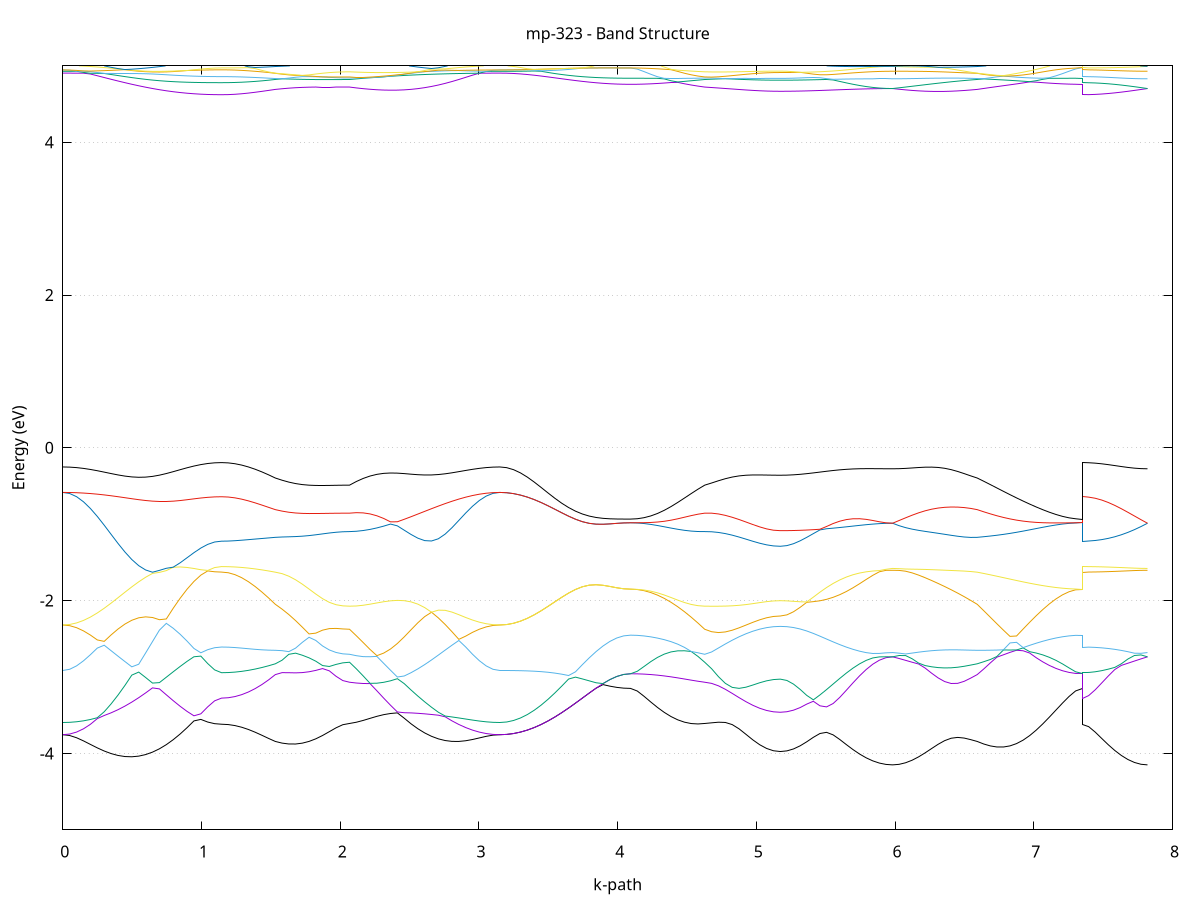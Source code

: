 set title 'mp-323 - Band Structure'
set xlabel 'k-path'
set ylabel 'Energy (eV)'
set grid y
set yrange [-5:5]
set terminal png size 800,600
set output 'mp-323_bands_gnuplot.png'
plot '-' using 1:2 with lines notitle, '-' using 1:2 with lines notitle, '-' using 1:2 with lines notitle, '-' using 1:2 with lines notitle, '-' using 1:2 with lines notitle, '-' using 1:2 with lines notitle, '-' using 1:2 with lines notitle, '-' using 1:2 with lines notitle, '-' using 1:2 with lines notitle, '-' using 1:2 with lines notitle, '-' using 1:2 with lines notitle, '-' using 1:2 with lines notitle, '-' using 1:2 with lines notitle, '-' using 1:2 with lines notitle, '-' using 1:2 with lines notitle, '-' using 1:2 with lines notitle, '-' using 1:2 with lines notitle, '-' using 1:2 with lines notitle, '-' using 1:2 with lines notitle, '-' using 1:2 with lines notitle, '-' using 1:2 with lines notitle, '-' using 1:2 with lines notitle, '-' using 1:2 with lines notitle, '-' using 1:2 with lines notitle, '-' using 1:2 with lines notitle, '-' using 1:2 with lines notitle, '-' using 1:2 with lines notitle, '-' using 1:2 with lines notitle, '-' using 1:2 with lines notitle, '-' using 1:2 with lines notitle, '-' using 1:2 with lines notitle, '-' using 1:2 with lines notitle, '-' using 1:2 with lines notitle, '-' using 1:2 with lines notitle, '-' using 1:2 with lines notitle, '-' using 1:2 with lines notitle, '-' using 1:2 with lines notitle, '-' using 1:2 with lines notitle, '-' using 1:2 with lines notitle, '-' using 1:2 with lines notitle, '-' using 1:2 with lines notitle, '-' using 1:2 with lines notitle, '-' using 1:2 with lines notitle, '-' using 1:2 with lines notitle, '-' using 1:2 with lines notitle, '-' using 1:2 with lines notitle, '-' using 1:2 with lines notitle, '-' using 1:2 with lines notitle, '-' using 1:2 with lines notitle, '-' using 1:2 with lines notitle, '-' using 1:2 with lines notitle, '-' using 1:2 with lines notitle, '-' using 1:2 with lines notitle, '-' using 1:2 with lines notitle, '-' using 1:2 with lines notitle, '-' using 1:2 with lines notitle, '-' using 1:2 with lines notitle, '-' using 1:2 with lines notitle, '-' using 1:2 with lines notitle, '-' using 1:2 with lines notitle, '-' using 1:2 with lines notitle, '-' using 1:2 with lines notitle, '-' using 1:2 with lines notitle, '-' using 1:2 with lines notitle
0.000000 -29.867022
0.049757 -29.866022
0.099515 -29.862922
0.149272 -29.857822
0.199030 -29.850822
0.248787 -29.842122
0.298544 -29.831722
0.348302 -29.820022
0.398059 -29.807122
0.447817 -29.793322
0.497574 -29.778822
0.547332 -29.763922
0.597089 -29.749022
0.646846 -29.734222
0.696604 -29.719922
0.746361 -29.706322
0.796119 -29.693722
0.845876 -29.682222
0.895633 -29.672222
0.945391 -29.663722
0.995148 -29.657022
1.044906 -29.652122
1.094663 -29.649122
1.144420 -29.648122
1.144420 -29.648122
1.192888 -29.648422
1.241356 -29.649322
1.289823 -29.650822
1.338291 -29.652822
1.386759 -29.655422
1.435226 -29.658522
1.483694 -29.662122
1.532162 -29.666222
1.532162 -29.666222
1.580803 -29.669522
1.629444 -29.673522
1.678085 -29.677822
1.726726 -29.682322
1.775368 -29.686722
1.824009 -29.690822
1.872650 -29.694522
1.921291 -29.697522
1.969932 -29.699722
2.018574 -29.701122
2.067215 -29.701622
2.067215 -29.701622
2.116460 -29.701322
2.165706 -29.702222
2.214951 -29.704522
2.264197 -29.708222
2.313442 -29.713522
2.362688 -29.720322
2.411934 -29.728522
2.461179 -29.738122
2.510425 -29.748822
2.559670 -29.760422
2.608916 -29.772622
2.658161 -29.785222
2.707407 -29.797922
2.756652 -29.810322
2.805898 -29.822222
2.855143 -29.833122
2.904389 -29.842922
2.953634 -29.851322
3.002880 -29.858022
3.052126 -29.863022
3.101371 -29.866022
3.150617 -29.867022
3.150617 -29.867022
3.200199 -29.866122
3.249781 -29.863322
3.299363 -29.858822
3.348945 -29.852622
3.398527 -29.844922
3.448109 -29.835922
3.497692 -29.825822
3.547274 -29.815022
3.596856 -29.803622
3.646438 -29.791922
3.696020 -29.780422
3.745602 -29.769322
3.795184 -29.758922
3.844766 -29.749622
3.894349 -29.741522
3.943931 -29.735022
3.993513 -29.730222
4.043095 -29.727222
4.092677 -29.726222
4.092677 -29.726222
4.141318 -29.725922
4.189959 -29.724722
4.238601 -29.722822
4.287242 -29.720422
4.335883 -29.717522
4.384524 -29.714322
4.433165 -29.711022
4.481807 -29.707922
4.530448 -29.705122
4.579089 -29.703022
4.627730 -29.701622
4.627730 -29.701622
4.677277 -29.701622
4.726824 -29.702522
4.776371 -29.704022
4.825917 -29.706022
4.875464 -29.708222
4.925011 -29.710522
4.974558 -29.712622
5.024105 -29.714422
5.073651 -29.715822
5.123198 -29.716622
5.172745 -29.716922
5.172745 -29.716922
5.220347 -29.716422
5.267948 -29.714622
5.315550 -29.711922
5.363151 -29.708122
5.410753 -29.703422
5.458355 -29.698122
5.505956 -29.692222
5.553558 -29.685922
5.601159 -29.679622
5.648761 -29.673322
5.696363 -29.667422
5.743964 -29.661922
5.791566 -29.657222
5.839168 -29.653322
5.886769 -29.650422
5.934371 -29.648622
5.981972 -29.648022
5.981972 -29.648022
6.028903 -29.648322
6.075833 -29.648922
6.122763 -29.649822
6.169693 -29.650922
6.216623 -29.652222
6.263554 -29.653522
6.310484 -29.655022
6.357414 -29.656522
6.404344 -29.658122
6.451274 -29.659822
6.498204 -29.661622
6.545135 -29.663722
6.592065 -29.666222
6.592065 -29.666222
6.639357 -29.670522
6.686650 -29.675122
6.733942 -29.680022
6.781235 -29.685022
6.828527 -29.690122
6.875820 -29.695222
6.923112 -29.700222
6.970404 -29.705022
7.017697 -29.709522
7.064989 -29.713722
7.112282 -29.717322
7.159574 -29.720522
7.206867 -29.723022
7.254159 -29.724822
7.301452 -29.725922
7.348744 -29.726222
7.348744 -29.648122
7.395847 -29.648122
7.442950 -29.648122
7.490053 -29.648122
7.537156 -29.648122
7.584259 -29.648122
7.631362 -29.648122
7.678465 -29.648022
7.725568 -29.648022
7.772671 -29.648022
7.819774 -29.648022
e
0.000000 -21.188522
0.049757 -21.189522
0.099515 -21.192522
0.149272 -21.197422
0.199030 -21.204222
0.248787 -21.212422
0.298544 -21.221422
0.348302 -21.230922
0.398059 -21.240422
0.447817 -21.249522
0.497574 -21.257622
0.547332 -21.264422
0.597089 -21.269422
0.646846 -21.272722
0.696604 -21.274022
0.746361 -21.273422
0.796119 -21.271122
0.845876 -21.267522
0.895633 -21.263422
0.945391 -21.258722
0.995148 -21.254422
1.044906 -21.250922
1.094663 -21.248622
1.144420 -21.247722
1.144420 -21.247722
1.192888 -21.245722
1.241356 -21.239822
1.289823 -21.229922
1.338291 -21.216222
1.386759 -21.199022
1.435226 -21.178522
1.483694 -21.154922
1.532162 -21.146422
1.532162 -21.146422
1.580803 -21.170722
1.629444 -21.194122
1.678085 -21.216222
1.726726 -21.236722
1.775368 -21.255322
1.824009 -21.271522
1.872650 -21.285022
1.921291 -21.295922
1.969932 -21.303822
2.018574 -21.308422
2.067215 -21.310022
2.067215 -21.310022
2.116460 -21.268822
2.165706 -21.226522
2.214951 -21.183022
2.264197 -21.156422
2.313442 -21.183122
2.362688 -21.205422
2.411934 -21.222922
2.461179 -21.236122
2.510425 -21.244822
2.559670 -21.249322
2.608916 -21.250122
2.658161 -21.248022
2.707407 -21.243122
2.756652 -21.236422
2.805898 -21.228422
2.855143 -21.219822
2.904389 -21.211322
2.953634 -21.203722
3.002880 -21.197122
3.052126 -21.192322
3.101371 -21.189522
3.150617 -21.188522
3.150617 -21.188522
3.200199 -21.191022
3.249781 -21.198622
3.299363 -21.210922
3.348945 -21.227522
3.398527 -21.248222
3.448109 -21.272522
3.497692 -21.299322
3.547274 -21.328122
3.596856 -21.358222
3.646438 -21.388322
3.696020 -21.418122
3.745602 -21.447222
3.795184 -21.474022
3.844766 -21.498322
3.894349 -21.518822
3.943931 -21.535522
3.993513 -21.547822
4.043095 -21.555322
4.092677 -21.557822
4.092677 -21.557822
4.141318 -21.555722
4.189959 -21.548922
4.238601 -21.537722
4.287242 -21.522122
4.335883 -21.502122
4.384524 -21.478022
4.433165 -21.450522
4.481807 -21.419522
4.530448 -21.385622
4.579089 -21.348822
4.627730 -21.310022
4.627730 -21.310022
4.677277 -21.290722
4.726824 -21.275922
4.776371 -21.268122
4.825917 -21.267822
4.875464 -21.273422
4.925011 -21.282322
4.974558 -21.292022
5.024105 -21.300822
5.073651 -21.307822
5.123198 -21.312122
5.172745 -21.313722
5.172745 -21.313722
5.220347 -21.312222
5.267948 -21.307722
5.315550 -21.300522
5.363151 -21.290822
5.410753 -21.278522
5.458355 -21.264222
5.505956 -21.248322
5.553558 -21.231322
5.601159 -21.213722
5.648761 -21.196222
5.696363 -21.179122
5.743964 -21.163422
5.791566 -21.149422
5.839168 -21.137822
5.886769 -21.129222
5.934371 -21.123822
5.981972 -21.122022
5.981972 -21.122022
6.028903 -21.137022
6.075833 -21.150222
6.122763 -21.161322
6.169693 -21.170322
6.216623 -21.176922
6.263554 -21.180822
6.310484 -21.181822
6.357414 -21.179922
6.404344 -21.175322
6.451274 -21.167822
6.498204 -21.157422
6.545135 -21.144322
6.592065 -21.146422
6.592065 -21.146422
6.639357 -21.181222
6.686650 -21.217422
6.733942 -21.254422
6.781235 -21.291422
6.828527 -21.327922
6.875820 -21.363422
6.923112 -21.397022
6.970404 -21.428322
7.017697 -21.457022
7.064989 -21.483022
7.112282 -21.505322
7.159574 -21.524222
7.206867 -21.538922
7.254159 -21.549322
7.301452 -21.555822
7.348744 -21.557822
7.348744 -21.247722
7.395847 -21.246422
7.442950 -21.241822
7.490053 -21.234522
7.537156 -21.224322
7.584259 -21.211722
7.631362 -21.196722
7.678465 -21.179922
7.725568 -21.161822
7.772671 -21.142322
7.819774 -21.122022
e
0.000000 -20.680522
0.049757 -20.681922
0.099515 -20.686622
0.149272 -20.693822
0.199030 -20.704122
0.248787 -20.716722
0.298544 -20.731522
0.348302 -20.748122
0.398059 -20.766422
0.447817 -20.785822
0.497574 -20.806322
0.547332 -20.827222
0.597089 -20.848122
0.646846 -20.868722
0.696604 -20.888522
0.746361 -20.907522
0.796119 -20.924922
0.845876 -20.940522
0.895633 -20.954322
0.945391 -20.966022
0.995148 -20.975322
1.044906 -20.981922
1.094663 -20.985922
1.144420 -20.987322
1.144420 -20.987322
1.192888 -20.990122
1.241356 -20.998322
1.289823 -21.012022
1.338291 -21.030722
1.386759 -21.054122
1.435226 -21.081622
1.483694 -21.112722
1.532162 -21.128722
1.532162 -21.128722
1.580803 -21.109522
1.629444 -21.091822
1.678085 -21.075622
1.726726 -21.061122
1.775368 -21.048822
1.824009 -21.038622
1.872650 -21.030522
1.921291 -21.024522
1.969932 -21.020222
2.018574 -21.017722
2.067215 -21.016922
2.067215 -21.016922
2.116460 -21.055022
2.165706 -21.091622
2.214951 -21.125622
2.264197 -21.139222
2.313442 -21.095922
2.362688 -21.052922
2.411934 -21.011022
2.461179 -20.970422
2.510425 -20.931822
2.559670 -20.895322
2.608916 -20.861322
2.658161 -20.830122
2.707407 -20.801622
2.756652 -20.776222
2.805898 -20.753722
2.855143 -20.734322
2.904389 -20.718022
2.953634 -20.704522
3.002880 -20.694122
3.052126 -20.686622
3.101371 -20.681922
3.150617 -20.680522
3.150617 -20.680522
3.200199 -20.680922
3.249781 -20.682822
3.299363 -20.685322
3.348945 -20.688722
3.398527 -20.693122
3.448109 -20.697922
3.497692 -20.703622
3.547274 -20.709722
3.596856 -20.715822
3.646438 -20.721922
3.696020 -20.728022
3.745602 -20.733822
3.795184 -20.739122
3.844766 -20.743822
3.894349 -20.748122
3.943931 -20.751522
3.993513 -20.754022
4.043095 -20.755522
4.092677 -20.756022
4.092677 -20.756022
4.141318 -20.758422
4.189959 -20.765522
4.238601 -20.777622
4.287242 -20.794522
4.335883 -20.815722
4.384524 -20.841922
4.433165 -20.871922
4.481807 -20.905222
4.530448 -20.941122
4.579089 -20.978722
4.627730 -21.016922
4.627730 -21.016922
4.677277 -21.033722
4.726824 -21.043622
4.776371 -21.044522
4.825917 -21.036222
4.875464 -21.021122
4.925011 -21.002822
4.974558 -20.984122
5.024105 -20.967522
5.073651 -20.954622
5.123198 -20.946322
5.172745 -20.943622
5.172745 -20.943622
5.220347 -20.945122
5.267948 -20.949522
5.315550 -20.956822
5.363151 -20.966722
5.410753 -20.978622
5.458355 -20.992522
5.505956 -21.007722
5.553558 -21.023822
5.601159 -21.040222
5.648761 -21.056622
5.696363 -21.071922
5.743964 -21.086122
5.791566 -21.098422
5.839168 -21.108522
5.886769 -21.115922
5.934371 -21.120522
5.981972 -21.122022
5.981972 -21.122022
6.028903 -21.107022
6.075833 -21.094022
6.122763 -21.083122
6.169693 -21.075022
6.216623 -21.069822
6.263554 -21.067722
6.310484 -21.069022
6.357414 -21.073622
6.404344 -21.081822
6.451274 -21.093422
6.498204 -21.108222
6.545135 -21.126022
6.592065 -21.128722
6.592065 -21.128722
6.639357 -21.100822
6.686650 -21.071322
6.733942 -21.040622
6.781235 -21.009122
6.828527 -20.977022
6.875820 -20.945522
6.923112 -20.914822
6.970404 -20.885122
7.017697 -20.857422
7.064989 -20.832122
7.112282 -20.810022
7.159574 -20.791322
7.206867 -20.776222
7.254159 -20.764922
7.301452 -20.758222
7.348744 -20.756022
7.348744 -20.987322
7.395847 -20.989022
7.442950 -20.994122
7.490053 -21.002422
7.537156 -21.013922
7.584259 -21.027922
7.631362 -21.044222
7.678465 -21.061922
7.725568 -21.081322
7.772671 -21.101422
7.819774 -21.122022
e
0.000000 -19.484422
0.049757 -19.485722
0.099515 -19.489222
0.149272 -19.494822
0.199030 -19.502422
0.248787 -19.511922
0.298544 -19.522922
0.348302 -19.535622
0.398059 -19.549622
0.447817 -19.564722
0.497574 -19.581222
0.547332 -19.598622
0.597089 -19.616822
0.646846 -19.635622
0.696604 -19.654922
0.746361 -19.674322
0.796119 -19.693422
0.845876 -19.711622
0.895633 -19.728822
0.945391 -19.744022
0.995148 -19.756622
1.044906 -19.766022
1.094663 -19.771922
1.144420 -19.773822
1.144420 -19.773822
1.192888 -19.774922
1.241356 -19.778022
1.289823 -19.783022
1.338291 -19.789222
1.386759 -19.796522
1.435226 -19.804022
1.483694 -19.811222
1.532162 -19.817422
1.532162 -19.817422
1.580803 -19.819922
1.629444 -19.819922
1.678085 -19.817522
1.726726 -19.813022
1.775368 -19.807022
1.824009 -19.800022
1.872650 -19.793022
1.921291 -19.786622
1.969932 -19.781522
2.018574 -19.778222
2.067215 -19.777022
2.067215 -19.777022
2.116460 -19.769322
2.165706 -19.759122
2.214951 -19.746322
2.264197 -19.731622
2.313442 -19.715522
2.362688 -19.697822
2.411934 -19.679322
2.461179 -19.660222
2.510425 -19.641122
2.559670 -19.621822
2.608916 -19.602822
2.658161 -19.584822
2.707407 -19.567622
2.756652 -19.551622
2.805898 -19.536622
2.855143 -19.523622
2.904389 -19.512022
2.953634 -19.502422
3.002880 -19.494722
3.052126 -19.489122
3.101371 -19.485722
3.150617 -19.484422
3.150617 -19.484422
3.200199 -19.486522
3.249781 -19.492422
3.299363 -19.501822
3.348945 -19.514222
3.398527 -19.529822
3.448109 -19.547722
3.497692 -19.567222
3.547274 -19.587922
3.596856 -19.609122
3.646438 -19.630222
3.696020 -19.650622
3.745602 -19.670022
3.795184 -19.687822
3.844766 -19.703622
3.894349 -19.716922
3.943931 -19.727622
3.993513 -19.735522
4.043095 -19.740322
4.092677 -19.741922
4.092677 -19.741922
4.141318 -19.743322
4.189959 -19.747122
4.238601 -19.753022
4.287242 -19.760122
4.335883 -19.767322
4.384524 -19.774222
4.433165 -19.779722
4.481807 -19.783122
4.530448 -19.783922
4.579089 -19.781922
4.627730 -19.777022
4.627730 -19.777022
4.677277 -19.772722
4.726824 -19.766522
4.776371 -19.758922
4.825917 -19.750522
4.875464 -19.741622
4.925011 -19.733122
4.974558 -19.725322
5.024105 -19.718822
5.073651 -19.713922
5.123198 -19.710722
5.172745 -19.709722
5.172745 -19.709722
5.220347 -19.710122
5.267948 -19.711322
5.315550 -19.713422
5.363151 -19.716422
5.410753 -19.720022
5.458355 -19.724422
5.505956 -19.729522
5.553558 -19.735222
5.601159 -19.741422
5.648761 -19.747922
5.696363 -19.754322
5.743964 -19.760622
5.791566 -19.766322
5.839168 -19.771122
5.886769 -19.774822
5.934371 -19.777122
5.981972 -19.777822
5.981972 -19.777822
6.028903 -19.777522
6.075833 -19.776922
6.122763 -19.776422
6.169693 -19.776622
6.216623 -19.777822
6.263554 -19.780222
6.310484 -19.783922
6.357414 -19.788822
6.404344 -19.794722
6.451274 -19.801222
6.498204 -19.807522
6.545135 -19.813122
6.592065 -19.817422
6.592065 -19.817422
6.639357 -19.822022
6.686650 -19.824822
6.733942 -19.825722
6.781235 -19.824422
6.828527 -19.820922
6.875820 -19.815422
6.923112 -19.808222
6.970404 -19.799322
7.017697 -19.789522
7.064989 -19.779522
7.112282 -19.769722
7.159574 -19.760822
7.206867 -19.753022
7.254159 -19.746922
7.301452 -19.743222
7.348744 -19.741922
7.348744 -19.773822
7.395847 -19.774022
7.442950 -19.774222
7.490053 -19.774722
7.537156 -19.775222
7.584259 -19.775922
7.631362 -19.776422
7.678465 -19.776822
7.725568 -19.777422
7.772671 -19.777722
7.819774 -19.777822
e
0.000000 -13.349722
0.049757 -13.350422
0.099515 -13.352522
0.149272 -13.356022
0.199030 -13.360822
0.248787 -13.366922
0.298544 -13.374122
0.348302 -13.382522
0.398059 -13.391922
0.447817 -13.417422
0.497574 -13.459622
0.547332 -13.502622
0.597089 -13.545422
0.646846 -13.587322
0.696604 -13.627622
0.746361 -13.665522
0.796119 -13.700522
0.845876 -13.731922
0.895633 -13.759422
0.945391 -13.782522
0.995148 -13.800722
1.044906 -13.814022
1.094663 -13.822022
1.144420 -13.824722
1.144420 -13.824722
1.192888 -13.819222
1.241356 -13.803222
1.289823 -13.777322
1.338291 -13.742922
1.386759 -13.701622
1.435226 -13.655422
1.483694 -13.606522
1.532162 -13.557222
1.532162 -13.557222
1.580803 -13.522222
1.629444 -13.487022
1.678085 -13.452622
1.726726 -13.419622
1.775368 -13.389022
1.824009 -13.361322
1.872650 -13.337122
1.921291 -13.316722
1.969932 -13.300722
2.018574 -13.290122
2.067215 -13.286222
2.067215 -13.286222
2.116460 -13.268822
2.165706 -13.252122
2.214951 -13.236422
2.264197 -13.222122
2.313442 -13.210722
2.362688 -13.245922
2.411934 -13.276722
2.461179 -13.303022
2.510425 -13.324622
2.559670 -13.341622
2.608916 -13.354222
2.658161 -13.362722
2.707407 -13.367522
2.756652 -13.369322
2.805898 -13.368722
2.855143 -13.366322
2.904389 -13.362922
2.953634 -13.359022
3.002880 -13.355322
3.052126 -13.352322
3.101371 -13.350422
3.150617 -13.349722
3.150617 -13.349722
3.200199 -13.344822
3.249781 -13.330322
3.299363 -13.306522
3.348945 -13.274222
3.398527 -13.234322
3.448109 -13.246322
3.497692 -13.262522
3.547274 -13.279722
3.596856 -13.297622
3.646438 -13.315622
3.696020 -13.333222
3.745602 -13.350022
3.795184 -13.365522
3.844766 -13.379322
3.894349 -13.391222
3.943931 -13.400722
3.993513 -13.407622
4.043095 -13.411922
4.092677 -13.413322
4.092677 -13.413322
4.141318 -13.411922
4.189959 -13.408022
4.238601 -13.401522
4.287242 -13.392622
4.335883 -13.381522
4.384524 -13.368422
4.433165 -13.353822
4.481807 -13.337922
4.530448 -13.321022
4.579089 -13.303722
4.627730 -13.286222
4.627730 -13.286222
4.677277 -13.276822
4.726824 -13.266722
4.776371 -13.256222
4.825917 -13.276022
4.875464 -13.308522
4.925011 -13.341622
4.974558 -13.372422
5.024105 -13.398422
5.073651 -13.418122
5.123198 -13.430322
5.172745 -13.434522
5.172745 -13.434522
5.220347 -13.436122
5.267948 -13.441122
5.315550 -13.449022
5.363151 -13.459322
5.410753 -13.471422
5.458355 -13.484622
5.505956 -13.497922
5.553558 -13.510622
5.601159 -13.521622
5.648761 -13.530322
5.696363 -13.535922
5.743964 -13.537722
5.791566 -13.535522
5.839168 -13.529022
5.886769 -13.518522
5.934371 -13.505822
5.981972 -13.498222
5.981972 -13.498222
6.028903 -13.510722
6.075833 -13.549822
6.122763 -13.587922
6.169693 -13.619822
6.216623 -13.643922
6.263554 -13.659622
6.310484 -13.666322
6.357414 -13.664222
6.404344 -13.654022
6.451274 -13.636722
6.498204 -13.613722
6.545135 -13.586622
6.592065 -13.557222
6.592065 -13.557222
6.639357 -13.510922
6.686650 -13.468322
6.733942 -13.431122
6.781235 -13.400522
6.828527 -13.377322
6.875820 -13.361722
6.923112 -13.353622
6.970404 -13.352122
7.017697 -13.356122
7.064989 -13.364222
7.112282 -13.374822
7.159574 -13.386222
7.206867 -13.397122
7.254159 -13.406022
7.301452 -13.411422
7.348744 -13.413322
7.348744 -13.824722
7.395847 -13.820122
7.442950 -13.806422
7.490053 -13.784022
7.537156 -13.753422
7.584259 -13.715322
7.631362 -13.670722
7.678465 -13.620522
7.725568 -13.565922
7.772671 -13.508322
7.819774 -13.498222
e
0.000000 -13.195222
0.049757 -13.198422
0.099515 -13.208022
0.149272 -13.223622
0.199030 -13.245122
0.248787 -13.271722
0.298544 -13.303022
0.348302 -13.338322
0.398059 -13.376622
0.447817 -13.402122
0.497574 -13.412922
0.547332 -13.424222
0.597089 -13.435822
0.646846 -13.447522
0.696604 -13.459022
0.746361 -13.470022
0.796119 -13.480422
0.845876 -13.490022
0.895633 -13.498522
0.945391 -13.505722
0.995148 -13.511522
1.044906 -13.515722
1.094663 -13.518322
1.144420 -13.519222
1.144420 -13.519222
1.192888 -13.515022
1.241356 -13.502422
1.289823 -13.481822
1.338291 -13.453722
1.386759 -13.418622
1.435226 -13.377222
1.483694 -13.330622
1.532162 -13.279622
1.532162 -13.279622
1.580803 -13.241522
1.629444 -13.203022
1.678085 -13.173522
1.726726 -13.183422
1.775368 -13.192622
1.824009 -13.201022
1.872650 -13.208822
1.921291 -13.215922
1.969932 -13.222122
2.018574 -13.226822
2.067215 -13.228622
2.067215 -13.228622
2.116460 -13.214522
2.165706 -13.203522
2.214951 -13.195722
2.264197 -13.191022
2.313442 -13.209422
2.362688 -13.198522
2.411934 -13.190422
2.461179 -13.193022
2.510425 -13.196222
2.559670 -13.199422
2.608916 -13.202222
2.658161 -13.204322
2.707407 -13.205622
2.756652 -13.205922
2.805898 -13.205422
2.855143 -13.204122
2.904389 -13.202322
2.953634 -13.200322
3.002880 -13.198322
3.052126 -13.196622
3.101371 -13.195622
3.150617 -13.195222
3.150617 -13.195222
3.200199 -13.196722
3.249781 -13.201322
3.299363 -13.208922
3.348945 -13.219122
3.398527 -13.231722
3.448109 -13.246322
3.497692 -13.262522
3.547274 -13.279722
3.596856 -13.297622
3.646438 -13.315622
3.696020 -13.333222
3.745602 -13.350022
3.795184 -13.365522
3.844766 -13.379322
3.894349 -13.391222
3.943931 -13.400722
3.993513 -13.407622
4.043095 -13.411922
4.092677 -13.413322
4.092677 -13.413322
4.141318 -13.410622
4.189959 -13.402722
4.238601 -13.390122
4.287242 -13.373422
4.335883 -13.353722
4.384524 -13.331922
4.433165 -13.309222
4.481807 -13.286622
4.530448 -13.265122
4.579089 -13.245622
4.627730 -13.228622
4.627730 -13.228622
4.677277 -13.224522
4.726824 -13.230422
4.776371 -13.248422
4.825917 -13.245722
4.875464 -13.235722
4.925011 -13.226422
4.974558 -13.218222
5.024105 -13.211522
5.073651 -13.206522
5.123198 -13.203522
5.172745 -13.202422
5.172745 -13.202422
5.220347 -13.204822
5.267948 -13.211722
5.315550 -13.223022
5.363151 -13.238022
5.410753 -13.256222
5.458355 -13.276722
5.505956 -13.298822
5.553558 -13.321522
5.601159 -13.344222
5.648761 -13.366122
5.696363 -13.386422
5.743964 -13.404522
5.791566 -13.420122
5.839168 -13.432622
5.886769 -13.441722
5.934371 -13.447322
5.981972 -13.449122
5.981972 -13.449122
6.028903 -13.480322
6.075833 -13.479322
6.122763 -13.472322
6.169693 -13.463022
6.216623 -13.451822
6.263554 -13.438722
6.310484 -13.423622
6.357414 -13.406222
6.404344 -13.386522
6.451274 -13.364122
6.498204 -13.338922
6.545135 -13.310722
6.592065 -13.279622
6.592065 -13.279622
6.639357 -13.226622
6.686650 -13.176922
6.733942 -13.198122
6.781235 -13.220322
6.828527 -13.243122
6.875820 -13.266222
6.923112 -13.289222
6.970404 -13.311522
7.017697 -13.332722
7.064989 -13.352322
7.112282 -13.369922
7.159574 -13.384922
7.206867 -13.397022
7.254159 -13.405722
7.301452 -13.411322
7.348744 -13.413322
7.348744 -13.519222
7.395847 -13.518722
7.442950 -13.517222
7.490053 -13.514922
7.537156 -13.511922
7.584259 -13.508722
7.631362 -13.505422
7.678465 -13.502522
7.725568 -13.500222
7.772671 -13.498722
7.819774 -13.449122
e
0.000000 -13.195222
0.049757 -13.191922
0.099515 -13.182422
0.149272 -13.167122
0.199030 -13.147322
0.248787 -13.124122
0.298544 -13.099022
0.348302 -13.073822
0.398059 -13.049922
0.447817 -13.028722
0.497574 -13.011422
0.547332 -12.998822
0.597089 -12.991222
0.646846 -12.988822
0.696604 -12.990922
0.746361 -12.997022
0.796119 -13.006122
0.845876 -13.017122
0.895633 -13.028922
0.945391 -13.040222
0.995148 -13.050222
1.044906 -13.058022
1.094663 -13.062922
1.144420 -13.064622
1.144420 -13.064622
1.192888 -13.065822
1.241356 -13.069322
1.289823 -13.075322
1.338291 -13.083522
1.386759 -13.094122
1.435226 -13.106922
1.483694 -13.121822
1.532162 -13.138822
1.532162 -13.138822
1.580803 -13.151122
1.629444 -13.162722
1.678085 -13.165122
1.726726 -13.128722
1.775368 -13.094822
1.824009 -13.064322
1.872650 -13.038122
1.921291 -13.016922
1.969932 -13.001322
2.018574 -12.991822
2.067215 -12.988522
2.067215 -12.988522
2.116460 -13.036822
2.165706 -13.084022
2.214951 -13.129222
2.264197 -13.171722
2.313442 -13.188822
2.362688 -13.188822
2.411934 -13.189522
2.461179 -13.182522
2.510425 -13.177522
2.559670 -13.174322
2.608916 -13.172922
2.658161 -13.172922
2.707407 -13.174122
2.756652 -13.176322
2.805898 -13.179222
2.855143 -13.182422
2.904389 -13.185722
2.953634 -13.188822
3.002880 -13.191422
3.052126 -13.193522
3.101371 -13.194722
3.150617 -13.195222
3.150617 -13.195222
3.200199 -13.196722
3.249781 -13.201322
3.299363 -13.208922
3.348945 -13.219122
3.398527 -13.231722
3.448109 -13.188022
3.497692 -13.136622
3.547274 -13.081422
3.596856 -13.024022
3.646438 -12.966022
3.696020 -12.908922
3.745602 -12.854322
3.795184 -12.803622
3.844766 -12.758222
3.894349 -12.719222
3.943931 -12.687822
3.993513 -12.664722
4.043095 -12.650622
4.092677 -12.645822
4.092677 -12.645822
4.141318 -12.649422
4.189959 -12.660122
4.238601 -12.677522
4.287242 -12.701422
4.335883 -12.731122
4.384524 -12.765922
4.433165 -12.805222
4.481807 -12.848122
4.530448 -12.893522
4.579089 -12.940722
4.627730 -12.988522
4.627730 -12.988522
4.677277 -13.011222
4.726824 -13.026822
4.776371 -13.032522
4.825917 -13.029522
4.875464 -13.021322
4.925011 -13.011022
4.974558 -13.000722
5.024105 -12.991622
5.073651 -12.984622
5.123198 -12.980222
5.172745 -12.978722
5.172745 -12.978722
5.220347 -12.981722
5.267948 -12.990722
5.315550 -13.005422
5.363151 -13.025522
5.410753 -13.050522
5.458355 -13.079922
5.505956 -13.113022
5.553558 -13.149122
5.601159 -13.187322
5.648761 -13.226822
5.696363 -13.266622
5.743964 -13.306022
5.791566 -13.343922
5.839168 -13.379422
5.886769 -13.411322
5.934371 -13.437122
5.981972 -13.449122
5.981972 -13.449122
6.028903 -13.403122
6.075833 -13.357622
6.122763 -13.313622
6.169693 -13.272422
6.216623 -13.235022
6.263554 -13.202222
6.310484 -13.174822
6.357414 -13.153422
6.404344 -13.138222
6.451274 -13.129422
6.498204 -13.126922
6.545135 -13.130222
6.592065 -13.138822
6.592065 -13.138822
6.639357 -13.157122
6.686650 -13.171422
6.733942 -13.114922
6.781235 -13.058322
6.828527 -13.002322
6.875820 -12.948022
6.923112 -12.896122
6.970404 -12.847522
7.017697 -12.802922
7.064989 -12.763022
7.112282 -12.728222
7.159574 -12.699122
7.206867 -12.676122
7.254159 -12.659322
7.301452 -12.649222
7.348744 -12.645822
7.348744 -13.064622
7.395847 -13.069422
7.442950 -13.083722
7.490053 -13.107122
7.537156 -13.138922
7.584259 -13.178422
7.631362 -13.224522
7.678465 -13.275922
7.725568 -13.331522
7.772671 -13.389722
7.819774 -13.449122
e
0.000000 -3.755322
0.049757 -3.766022
0.099515 -3.795322
0.149272 -3.836422
0.199030 -3.882422
0.248787 -3.927822
0.298544 -3.968822
0.348302 -4.002422
0.398059 -4.027022
0.447817 -4.041322
0.497574 -4.044422
0.547332 -4.035922
0.597089 -4.015622
0.646846 -3.983522
0.696604 -3.940022
0.746361 -3.885522
0.796119 -3.820622
0.845876 -3.746422
0.895633 -3.663922
0.945391 -3.575022
0.995148 -3.555022
1.044906 -3.589822
1.094663 -3.611022
1.144420 -3.618222
1.144420 -3.618222
1.192888 -3.622722
1.241356 -3.635922
1.289823 -3.657722
1.338291 -3.687122
1.386759 -3.722822
1.435226 -3.762822
1.483694 -3.804222
1.532162 -3.843722
1.532162 -3.843722
1.580803 -3.865422
1.629444 -3.876922
1.678085 -3.877222
1.726726 -3.866022
1.775368 -3.843222
1.824009 -3.809322
1.872650 -3.765822
1.921291 -3.715822
1.969932 -3.665322
2.018574 -3.624622
2.067215 -3.608422
2.067215 -3.608422
2.116460 -3.592122
2.165706 -3.568522
2.214951 -3.541422
2.264197 -3.514922
2.313442 -3.492922
2.362688 -3.477722
2.411934 -3.469622
2.461179 -3.539022
2.510425 -3.612622
2.559670 -3.677322
2.608916 -3.732122
2.658161 -3.776422
2.707407 -3.809722
2.756652 -3.831822
2.805898 -3.842922
2.855143 -3.843422
2.904389 -3.834622
2.953634 -3.818322
3.002880 -3.797722
3.052126 -3.776922
3.101371 -3.761222
3.150617 -3.755322
3.150617 -3.755322
3.200199 -3.751522
3.249781 -3.740122
3.299363 -3.721222
3.348945 -3.695122
3.398527 -3.661922
3.448109 -3.622022
3.497692 -3.575822
3.547274 -3.524022
3.596856 -3.467222
3.646438 -3.406222
3.696020 -3.342222
3.745602 -3.276322
3.795184 -3.210322
3.844766 -3.146122
3.894349 -3.099422
3.943931 -3.119922
3.993513 -3.135822
4.043095 -3.145822
4.092677 -3.149322
4.092677 -3.149322
4.141318 -3.183422
4.189959 -3.252122
4.238601 -3.326922
4.287242 -3.398622
4.335883 -3.462922
4.384524 -3.517522
4.433165 -3.560722
4.481807 -3.591422
4.530448 -3.609422
4.579089 -3.614722
4.627730 -3.608422
4.627730 -3.608422
4.677277 -3.600022
4.726824 -3.591822
4.776371 -3.595022
4.825917 -3.623022
4.875464 -3.678822
4.925011 -3.750422
4.974558 -3.823022
5.024105 -3.886622
5.073651 -3.935222
5.123198 -3.965522
5.172745 -3.975722
5.172745 -3.975722
5.220347 -3.967122
5.267948 -3.941722
5.315550 -3.901022
5.363151 -3.848322
5.410753 -3.789922
5.458355 -3.739822
5.505956 -3.724522
5.553558 -3.757722
5.601159 -3.817922
5.648761 -3.885022
5.696363 -3.949722
5.743964 -4.008222
5.791566 -4.058022
5.839168 -4.097822
5.886769 -4.126822
5.934371 -4.144422
5.981972 -4.150322
5.981972 -4.150322
6.028903 -4.143322
6.075833 -4.122722
6.122763 -4.089522
6.169693 -4.045422
6.216623 -3.993122
6.263554 -3.936522
6.310484 -3.880822
6.357414 -3.833322
6.404344 -3.801622
6.451274 -3.790822
6.498204 -3.799422
6.545135 -3.819922
6.592065 -3.843722
6.592065 -3.843722
6.639357 -3.877122
6.686650 -3.902122
6.733942 -3.916022
6.781235 -3.916422
6.828527 -3.901822
6.875820 -3.871822
6.923112 -3.826522
6.970404 -3.767022
7.017697 -3.695322
7.064989 -3.613722
7.112282 -3.525322
7.159574 -3.433422
7.206867 -3.341822
7.254159 -3.255222
7.301452 -3.182622
7.348744 -3.149322
7.348744 -3.618222
7.395847 -3.650022
7.442950 -3.721622
7.490053 -3.804822
7.537156 -3.886922
7.584259 -3.962222
7.631362 -4.027322
7.678465 -4.080022
7.725568 -4.118722
7.772671 -4.142422
7.819774 -4.150322
e
0.000000 -3.755322
0.049757 -3.746722
0.099515 -3.720922
0.149272 -3.678322
0.199030 -3.619322
0.248787 -3.544722
0.298544 -3.504022
0.348302 -3.469022
0.398059 -3.428022
0.447817 -3.381122
0.497574 -3.328622
0.547332 -3.270922
0.597089 -3.208622
0.646846 -3.142522
0.696604 -3.155622
0.746361 -3.233122
0.796119 -3.309922
0.845876 -3.383122
0.895633 -3.449922
0.945391 -3.507922
0.995148 -3.482222
1.044906 -3.390522
1.094663 -3.311922
1.144420 -3.276522
1.144420 -3.276522
1.192888 -3.271422
1.241356 -3.256222
1.289823 -3.231122
1.338291 -3.196222
1.386759 -3.152022
1.435226 -3.099022
1.483694 -3.037722
1.532162 -2.968722
1.532162 -2.968722
1.580803 -2.943022
1.629444 -2.943822
1.678085 -2.945922
1.726726 -2.942322
1.775368 -2.931522
1.824009 -2.913622
1.872650 -2.889722
1.921291 -2.919422
1.969932 -2.990622
2.018574 -3.046722
2.067215 -3.068522
2.067215 -3.068522
2.116460 -3.078822
2.165706 -3.085122
2.214951 -3.086322
2.264197 -3.180422
2.313442 -3.276722
2.362688 -3.369722
2.411934 -3.457622
2.461179 -3.467622
2.510425 -3.470022
2.559670 -3.475322
2.608916 -3.482322
2.658161 -3.490722
2.707407 -3.500222
2.756652 -3.520922
2.805898 -3.574422
2.855143 -3.621622
2.904389 -3.661922
2.953634 -3.695322
3.002880 -3.721422
3.052126 -3.740222
3.101371 -3.751522
3.150617 -3.755322
3.150617 -3.755322
3.200199 -3.751522
3.249781 -3.740122
3.299363 -3.721222
3.348945 -3.695122
3.398527 -3.661922
3.448109 -3.622022
3.497692 -3.575822
3.547274 -3.524022
3.596856 -3.467222
3.646438 -3.406222
3.696020 -3.342222
3.745602 -3.276322
3.795184 -3.210322
3.844766 -3.146122
3.894349 -3.086422
3.943931 -3.034322
3.993513 -2.993222
4.043095 -2.966722
4.092677 -2.957622
4.092677 -2.957622
4.141318 -2.958722
4.189959 -2.962122
4.238601 -2.967922
4.287242 -2.975822
4.335883 -2.985922
4.384524 -2.997922
4.433165 -3.011522
4.481807 -3.026222
4.530448 -3.041222
4.579089 -3.055622
4.627730 -3.068522
4.627730 -3.068522
4.677277 -3.083422
4.726824 -3.115522
4.776371 -3.161122
4.825917 -3.214622
4.875464 -3.270222
4.925011 -3.323222
4.974558 -3.370322
5.024105 -3.409222
5.073651 -3.438022
5.123198 -3.455722
5.172745 -3.461722
5.172745 -3.461722
5.220347 -3.454722
5.267948 -3.434122
5.315550 -3.400422
5.363151 -3.354822
5.410753 -3.317722
5.458355 -3.377122
5.505956 -3.391422
5.553558 -3.347122
5.601159 -3.267122
5.648761 -3.173422
5.696363 -3.077222
5.743964 -2.985222
5.791566 -2.902322
5.839168 -2.832722
5.886769 -2.780122
5.934371 -2.747222
5.981972 -2.736022
5.981972 -2.736022
6.028903 -2.757822
6.075833 -2.781922
6.122763 -2.806522
6.169693 -2.829822
6.216623 -2.883022
6.263554 -2.950222
6.310484 -3.011922
6.357414 -3.059722
6.404344 -3.085022
6.451274 -3.083122
6.498204 -3.056622
6.545135 -3.014722
6.592065 -2.968722
6.592065 -2.968722
6.639357 -2.895022
6.686650 -2.815622
6.733942 -2.740622
6.781235 -2.709322
6.828527 -2.677722
6.875820 -2.649822
6.923112 -2.656722
6.970404 -2.686622
7.017697 -2.747722
7.064989 -2.802022
7.112282 -2.848722
7.159574 -2.887422
7.206867 -2.917922
7.254159 -2.939922
7.301452 -2.953122
7.348744 -2.957622
7.348744 -3.276522
7.395847 -3.243222
7.442950 -3.167422
7.490053 -3.077622
7.537156 -2.986922
7.584259 -2.901922
7.631362 -2.847922
7.678465 -2.819822
7.725568 -2.791222
7.772671 -2.763022
7.819774 -2.736022
e
0.000000 -3.595722
0.049757 -3.593322
0.099515 -3.586022
0.149272 -3.573822
0.199030 -3.556222
0.248787 -3.533022
0.298544 -3.455322
0.348302 -3.352222
0.398059 -3.236822
0.447817 -3.110622
0.497574 -2.975322
0.547332 -2.935922
0.597089 -3.006422
0.646846 -3.079622
0.696604 -3.073522
0.746361 -3.002822
0.796119 -2.931822
0.845876 -2.862122
0.895633 -2.795722
0.945391 -2.735122
0.995148 -2.726622
1.044906 -2.824322
1.094663 -2.906922
1.144420 -2.943722
1.144420 -2.943722
1.192888 -2.941822
1.241356 -2.935922
1.289823 -2.926222
1.338291 -2.912922
1.386759 -2.896122
1.435226 -2.876022
1.483694 -2.852922
1.532162 -2.827222
1.532162 -2.827222
1.580803 -2.780322
1.629444 -2.703022
1.678085 -2.687922
1.726726 -2.714922
1.775368 -2.749222
1.824009 -2.793222
1.872650 -2.850222
1.921291 -2.862322
1.969932 -2.835322
2.018574 -2.814722
2.067215 -2.806922
2.067215 -2.806922
2.116460 -2.893322
2.165706 -2.986222
2.214951 -3.082822
2.264197 -3.081422
2.313442 -3.069422
2.362688 -3.049822
2.411934 -3.022322
2.461179 -3.086622
2.510425 -3.170022
2.559670 -3.249722
2.608916 -3.325122
2.658161 -3.395822
2.707407 -3.461222
2.756652 -3.511022
2.805898 -3.523022
2.855143 -3.536222
2.904389 -3.550122
2.953634 -3.563922
3.002880 -3.576522
3.052126 -3.586722
3.101371 -3.593322
3.150617 -3.595722
3.150617 -3.595722
3.200199 -3.589022
3.249781 -3.569222
3.299363 -3.536622
3.348945 -3.491822
3.398527 -3.435422
3.448109 -3.368722
3.497692 -3.292722
3.547274 -3.209122
3.596856 -3.119722
3.646438 -3.026622
3.696020 -3.001622
3.745602 -3.025222
3.795184 -3.050322
3.844766 -3.075622
3.894349 -3.086422
3.943931 -3.034322
3.993513 -2.993222
4.043095 -2.966722
4.092677 -2.957622
4.092677 -2.957622
4.141318 -2.925422
4.189959 -2.863022
4.238601 -2.799222
4.287242 -2.743622
4.335883 -2.700522
4.384524 -2.671822
4.433165 -2.657722
4.481807 -2.656822
4.530448 -2.666322
4.579089 -2.730622
4.627730 -2.806922
4.627730 -2.806922
4.677277 -2.891522
4.726824 -2.995722
4.776371 -3.083122
4.825917 -3.135822
4.875464 -3.148722
4.925011 -3.133422
4.974558 -3.105322
5.024105 -3.075322
5.073651 -3.050122
5.123198 -3.033622
5.172745 -3.028022
5.172745 -3.028022
5.220347 -3.045422
5.267948 -3.093322
5.315550 -3.161922
5.363151 -3.240522
5.410753 -3.299022
5.458355 -3.234922
5.505956 -3.164922
5.553558 -3.091922
5.601159 -3.018822
5.648761 -2.948622
5.696363 -2.884222
5.743964 -2.828122
5.791566 -2.782622
5.839168 -2.750622
5.886769 -2.736722
5.934371 -2.735422
5.981972 -2.736022
5.981972 -2.736022
6.028903 -2.718822
6.075833 -2.719522
6.122763 -2.760922
6.169693 -2.817722
6.216623 -2.850222
6.263554 -2.866322
6.310484 -2.876922
6.357414 -2.881422
6.404344 -2.879722
6.451274 -2.872222
6.498204 -2.859822
6.545135 -2.844022
6.592065 -2.827222
6.592065 -2.827222
6.639357 -2.799922
6.686650 -2.770922
6.733942 -2.731622
6.781235 -2.646322
6.828527 -2.646722
6.875820 -2.646222
6.923112 -2.619122
6.970404 -2.668622
7.017697 -2.686322
7.064989 -2.710722
7.112282 -2.742522
7.159574 -2.781822
7.206867 -2.828522
7.254159 -2.880722
7.301452 -2.931622
7.348744 -2.957622
7.348744 -2.943722
7.395847 -2.940622
7.442950 -2.931622
7.490053 -2.917022
7.537156 -2.897522
7.584259 -2.874122
7.631362 -2.826822
7.678465 -2.764822
7.725568 -2.718522
7.772671 -2.711022
7.819774 -2.736022
e
0.000000 -2.914722
0.049757 -2.898922
0.099515 -2.854222
0.149272 -2.788122
0.199030 -2.708322
0.248787 -2.621622
0.298544 -2.583922
0.348302 -2.655622
0.398059 -2.727322
0.447817 -2.797722
0.497574 -2.866922
0.547332 -2.832922
0.597089 -2.685722
0.646846 -2.536022
0.696604 -2.386522
0.746361 -2.297722
0.796119 -2.362122
0.845876 -2.440422
0.895633 -2.529622
0.945391 -2.626322
0.995148 -2.683022
1.044906 -2.642522
1.094663 -2.616722
1.144420 -2.607822
1.144420 -2.607822
1.192888 -2.609522
1.241356 -2.614522
1.289823 -2.621722
1.338291 -2.629922
1.386759 -2.637822
1.435226 -2.644222
1.483694 -2.648522
1.532162 -2.650522
1.532162 -2.650522
1.580803 -2.655322
1.629444 -2.667922
1.678085 -2.622322
1.726726 -2.546622
1.775368 -2.480122
1.824009 -2.521522
1.872650 -2.593622
1.921291 -2.645822
1.969932 -2.678922
2.018574 -2.696922
2.067215 -2.702622
2.067215 -2.702622
2.116460 -2.721122
2.165706 -2.733522
2.214951 -2.734822
2.264197 -2.730322
2.313442 -2.821422
2.362688 -2.911622
2.411934 -3.000322
2.461179 -2.986922
2.510425 -2.943822
2.559670 -2.893722
2.608916 -2.837722
2.658161 -2.777022
2.707407 -2.713222
2.756652 -2.648022
2.805898 -2.583622
2.855143 -2.521922
2.904389 -2.606922
2.953634 -2.701922
3.002880 -2.786522
3.052126 -2.854522
3.101371 -2.899122
3.150617 -2.914722
3.150617 -2.914722
3.200199 -2.915022
3.249781 -2.915922
3.299363 -2.917522
3.348945 -2.920122
3.398527 -2.924122
3.448109 -2.929922
3.497692 -2.937922
3.547274 -2.948922
3.596856 -2.963022
3.646438 -2.980722
3.696020 -2.932122
3.745602 -2.838722
3.795184 -2.749422
3.844766 -2.667022
3.894349 -2.594422
3.943931 -2.534422
3.993513 -2.489622
4.043095 -2.461822
4.092677 -2.452422
4.092677 -2.452422
4.141318 -2.454922
4.189959 -2.462422
4.238601 -2.474322
4.287242 -2.490622
4.335883 -2.511222
4.384524 -2.537222
4.433165 -2.570222
4.481807 -2.612322
4.530448 -2.665522
4.579089 -2.682922
4.627730 -2.702622
4.627730 -2.702622
4.677277 -2.672422
4.726824 -2.620322
4.776371 -2.567922
4.825917 -2.518622
4.875464 -2.473722
4.925011 -2.434222
4.974558 -2.400722
5.024105 -2.373822
5.073651 -2.353922
5.123198 -2.341722
5.172745 -2.337522
5.172745 -2.337522
5.220347 -2.341222
5.267948 -2.352522
5.315550 -2.371422
5.363151 -2.397522
5.410753 -2.429522
5.458355 -2.465422
5.505956 -2.503022
5.553558 -2.540322
5.601159 -2.575922
5.648761 -2.608622
5.696363 -2.637522
5.743964 -2.662022
5.791566 -2.680922
5.839168 -2.692122
5.886769 -2.691222
5.934371 -2.683822
5.981972 -2.680322
5.981972 -2.680322
6.028903 -2.688022
6.075833 -2.698522
6.122763 -2.686922
6.169693 -2.674922
6.216623 -2.664422
6.263554 -2.655922
6.310484 -2.649622
6.357414 -2.645822
6.404344 -2.644222
6.451274 -2.644822
6.498204 -2.646722
6.545135 -2.649022
6.592065 -2.650522
6.592065 -2.650522
6.639357 -2.650622
6.686650 -2.649322
6.733942 -2.647522
6.781235 -2.644122
6.828527 -2.554122
6.875820 -2.546122
6.923112 -2.615322
6.970404 -2.585622
7.017697 -2.557622
7.064989 -2.531922
7.112282 -2.509022
7.159574 -2.489422
7.206867 -2.473622
7.254159 -2.461922
7.301452 -2.454822
7.348744 -2.452422
7.348744 -2.607822
7.395847 -2.608922
7.442950 -2.612522
7.490053 -2.618422
7.537156 -2.626922
7.584259 -2.638022
7.631362 -2.652022
7.678465 -2.668822
7.725568 -2.688522
7.772671 -2.689922
7.819774 -2.680322
e
0.000000 -2.319122
0.049757 -2.328122
0.099515 -2.354622
0.149272 -2.396522
0.199030 -2.451022
0.248787 -2.514722
0.298544 -2.533622
0.348302 -2.449222
0.398059 -2.372522
0.447817 -2.307322
0.497574 -2.257322
0.547332 -2.225122
0.597089 -2.212822
0.646846 -2.221222
0.696604 -2.250022
0.746361 -2.240122
0.796119 -2.100022
0.845876 -1.969322
0.895633 -1.851422
0.945391 -1.749422
0.995148 -1.666522
1.044906 -1.611422
1.094663 -1.622522
1.144420 -1.626622
1.144420 -1.626622
1.192888 -1.635222
1.241356 -1.660322
1.289823 -1.700222
1.338291 -1.752722
1.386759 -1.815722
1.435226 -1.887322
1.483694 -1.965422
1.532162 -2.048322
1.532162 -2.048322
1.580803 -2.111722
1.629444 -2.182522
1.678085 -2.261422
1.726726 -2.347222
1.775368 -2.436222
1.824009 -2.425722
1.872650 -2.386922
1.921291 -2.366522
1.969932 -2.363922
2.018574 -2.370822
2.067215 -2.375022
2.067215 -2.375022
2.116460 -2.460822
2.165706 -2.549222
2.214951 -2.639322
2.264197 -2.720522
2.313442 -2.687122
2.362688 -2.633522
2.411934 -2.561422
2.461179 -2.475422
2.510425 -2.382122
2.559670 -2.290022
2.608916 -2.209622
2.658161 -2.152122
2.707407 -2.226322
2.756652 -2.312722
2.805898 -2.407622
2.855143 -2.507222
2.904389 -2.465222
2.953634 -2.415522
3.002880 -2.374622
3.052126 -2.344222
3.101371 -2.325522
3.150617 -2.319122
3.150617 -2.319122
3.200199 -2.313422
3.249781 -2.296622
3.299363 -2.269122
3.348945 -2.231822
3.398527 -2.186022
3.448109 -2.133422
3.497692 -2.075822
3.547274 -2.015922
3.596856 -1.956722
3.646438 -1.901522
3.696020 -1.854322
3.745602 -1.818822
3.795184 -1.797822
3.844766 -1.792222
3.894349 -1.799422
3.943931 -1.814722
3.993513 -1.831922
4.043095 -1.845122
4.092677 -1.850022
4.092677 -1.850022
4.141318 -1.855022
4.189959 -1.869822
4.238601 -1.894322
4.287242 -1.928122
4.335883 -1.970722
4.384524 -2.021622
4.433165 -2.080222
4.481807 -2.145622
4.530448 -2.217122
4.579089 -2.293922
4.627730 -2.375022
4.627730 -2.375022
4.677277 -2.407322
4.726824 -2.418222
4.776371 -2.410122
4.825917 -2.387722
4.875464 -2.356322
4.925011 -2.320622
4.974558 -2.284422
5.024105 -2.251422
5.073651 -2.224822
5.123198 -2.207522
5.172745 -2.201522
5.172745 -2.201522
5.220347 -2.186522
5.267948 -2.145822
5.315550 -2.088222
5.363151 -2.022422
5.410753 -2.013522
5.458355 -2.002322
5.505956 -1.983422
5.553558 -1.956822
5.601159 -1.922622
5.648761 -1.881022
5.696363 -1.832622
5.743964 -1.779222
5.791566 -1.723322
5.839168 -1.669222
5.886769 -1.622622
5.934371 -1.603722
5.981972 -1.602822
5.981972 -1.602822
6.028903 -1.604722
6.075833 -1.615122
6.122763 -1.636922
6.169693 -1.666322
6.216623 -1.700222
6.263554 -1.736822
6.310484 -1.775422
6.357414 -1.815522
6.404344 -1.857622
6.451274 -1.901722
6.498204 -1.948222
6.545135 -1.997222
6.592065 -2.048322
6.592065 -2.048322
6.639357 -2.132222
6.686650 -2.217622
6.733942 -2.302922
6.781235 -2.386922
6.828527 -2.468322
6.875820 -2.463122
6.923112 -2.372322
6.970404 -2.283322
7.017697 -2.197622
7.064989 -2.117022
7.112282 -2.043222
7.159574 -1.978322
7.206867 -1.924522
7.254159 -1.884022
7.301452 -1.858622
7.348744 -1.850022
7.348744 -1.626622
7.395847 -1.626222
7.442950 -1.625022
7.490053 -1.623222
7.537156 -1.620622
7.584259 -1.617522
7.631362 -1.614022
7.678465 -1.610322
7.725568 -1.606722
7.772671 -1.603922
7.819774 -1.602822
e
0.000000 -2.319122
0.049757 -2.312322
0.099515 -2.292222
0.149272 -2.259522
0.199030 -2.215522
0.248787 -2.161822
0.298544 -2.100222
0.348302 -2.032922
0.398059 -1.962222
0.447817 -1.890522
0.497574 -1.820222
0.547332 -1.754122
0.597089 -1.694422
0.646846 -1.643822
0.696604 -1.630522
0.746361 -1.607422
0.796119 -1.563722
0.845876 -1.559322
0.895633 -1.566022
0.945391 -1.579422
0.995148 -1.595822
1.044906 -1.605122
1.094663 -1.567422
1.144420 -1.554722
1.144420 -1.554722
1.192888 -1.556022
1.241356 -1.559722
1.289823 -1.565922
1.338291 -1.574322
1.386759 -1.585022
1.435226 -1.597622
1.483694 -1.612022
1.532162 -1.627922
1.532162 -1.627922
1.580803 -1.647022
1.629444 -1.680522
1.678085 -1.727222
1.726726 -1.784622
1.775368 -1.848622
1.824009 -1.914122
1.872650 -1.974522
1.921291 -2.022722
1.969932 -2.053722
2.018574 -2.068722
2.067215 -2.072822
2.067215 -2.072822
2.116460 -2.070422
2.165706 -2.060822
2.214951 -2.046722
2.264197 -2.030422
2.313442 -2.014822
2.362688 -2.002722
2.411934 -1.997122
2.461179 -2.000822
2.510425 -2.016422
2.559670 -2.046222
2.608916 -2.091322
2.658161 -2.151722
2.707407 -2.125022
2.756652 -2.127322
2.805898 -2.150522
2.855143 -2.184422
2.904389 -2.220822
2.953634 -2.254422
3.002880 -2.282222
3.052126 -2.302622
3.101371 -2.315022
3.150617 -2.319122
3.150617 -2.319122
3.200199 -2.313422
3.249781 -2.296622
3.299363 -2.269122
3.348945 -2.231822
3.398527 -2.186022
3.448109 -2.133422
3.497692 -2.075822
3.547274 -2.015922
3.596856 -1.956722
3.646438 -1.901522
3.696020 -1.854322
3.745602 -1.818822
3.795184 -1.797822
3.844766 -1.792222
3.894349 -1.799422
3.943931 -1.814722
3.993513 -1.831922
4.043095 -1.845122
4.092677 -1.850022
4.092677 -1.850022
4.141318 -1.852822
4.189959 -1.861322
4.238601 -1.876322
4.287242 -1.898222
4.335883 -1.926522
4.384524 -1.959322
4.433165 -1.993522
4.481807 -2.025122
4.530448 -2.050222
4.579089 -2.066322
4.627730 -2.072822
4.627730 -2.072822
4.677277 -2.073422
4.726824 -2.073322
4.776371 -2.071822
4.825917 -2.068122
4.875464 -2.061622
4.925011 -2.052122
4.974558 -2.039822
5.024105 -2.026222
5.073651 -2.013522
5.123198 -2.004422
5.172745 -2.001022
5.172745 -2.001022
5.220347 -2.003522
5.267948 -2.009422
5.315550 -2.015322
5.363151 -2.017522
5.410753 -1.954722
5.458355 -1.889422
5.505956 -1.829122
5.553558 -1.775522
5.601159 -1.729622
5.648761 -1.691622
5.696363 -1.661622
5.743964 -1.639122
5.791566 -1.623222
5.839168 -1.612922
5.886769 -1.606722
5.934371 -1.590422
5.981972 -1.578822
5.981972 -1.578822
6.028903 -1.581922
6.075833 -1.586422
6.122763 -1.588422
6.169693 -1.589922
6.216623 -1.592022
6.263554 -1.595022
6.310484 -1.598422
6.357414 -1.602022
6.404344 -1.605622
6.451274 -1.609222
6.498204 -1.613422
6.545135 -1.619322
6.592065 -1.627922
6.592065 -1.627922
6.639357 -1.644622
6.686650 -1.662322
6.733942 -1.680622
6.781235 -1.699422
6.828527 -1.718222
6.875820 -1.736822
6.923112 -1.754922
6.970404 -1.772322
7.017697 -1.788622
7.064989 -1.803622
7.112282 -1.817022
7.159574 -1.828422
7.206867 -1.837622
7.254159 -1.844422
7.301452 -1.848622
7.348744 -1.850022
7.348744 -1.554722
7.395847 -1.555122
7.442950 -1.556322
7.490053 -1.558222
7.537156 -1.560822
7.584259 -1.563922
7.631362 -1.567522
7.678465 -1.571322
7.725568 -1.574922
7.772671 -1.577722
7.819774 -1.578822
e
0.000000 -0.583922
0.049757 -0.598122
0.099515 -0.639822
0.149272 -0.706522
0.199030 -0.794222
0.248787 -0.898022
0.298544 -1.012722
0.348302 -1.132522
0.398059 -1.251422
0.447817 -1.363422
0.497574 -1.462422
0.547332 -1.542522
0.597089 -1.598922
0.646846 -1.628322
0.696604 -1.604222
0.746361 -1.576922
0.796119 -1.562222
0.845876 -1.505322
0.895633 -1.439222
0.945391 -1.372522
0.995148 -1.312022
1.044906 -1.263822
1.094663 -1.232822
1.144420 -1.222122
1.144420 -1.222122
1.192888 -1.220422
1.241356 -1.215822
1.289823 -1.209322
1.338291 -1.202022
1.386759 -1.194422
1.435226 -1.186922
1.483694 -1.179422
1.532162 -1.171722
1.532162 -1.171722
1.580803 -1.167422
1.629444 -1.164722
1.678085 -1.161722
1.726726 -1.156722
1.775368 -1.148822
1.824009 -1.138422
1.872650 -1.126622
1.921291 -1.115022
1.969932 -1.105322
2.018574 -1.098822
2.067215 -1.096522
2.067215 -1.096522
2.116460 -1.092222
2.165706 -1.082522
2.214951 -1.067922
2.264197 -1.048522
2.313442 -1.025022
2.362688 -0.998022
2.411934 -1.021422
2.461179 -1.077922
2.510425 -1.134022
2.559670 -1.182622
2.608916 -1.214622
2.658161 -1.219522
2.707407 -1.190622
2.756652 -1.129322
2.805898 -1.045222
2.855143 -0.950022
2.904389 -0.853922
2.953634 -0.765022
3.002880 -0.689422
3.052126 -0.632022
3.101371 -0.596122
3.150617 -0.583922
3.150617 -0.583922
3.200199 -0.587822
3.249781 -0.599522
3.299363 -0.618722
3.348945 -0.644922
3.398527 -0.677622
3.448109 -0.715822
3.497692 -0.758422
3.547274 -0.803922
3.596856 -0.850122
3.646438 -0.894722
3.696020 -0.934622
3.745602 -0.966822
3.795184 -0.988622
3.844766 -0.999322
3.894349 -1.000622
3.943931 -0.995722
3.993513 -0.988822
4.043095 -0.983222
4.092677 -0.981122
4.092677 -0.981122
4.141318 -0.983622
4.189959 -0.990922
4.238601 -1.002422
4.287242 -1.017022
4.335883 -1.033522
4.384524 -1.050422
4.433165 -1.066322
4.481807 -1.079822
4.530448 -1.089922
4.579089 -1.095622
4.627730 -1.096522
4.627730 -1.096522
4.677277 -1.098822
4.726824 -1.107722
4.776371 -1.122722
4.825917 -1.143222
4.875464 -1.168022
4.925011 -1.195322
4.974558 -1.223122
5.024105 -1.248922
5.073651 -1.270022
5.123198 -1.284022
5.172745 -1.288822
5.172745 -1.288822
5.220347 -1.280022
5.267948 -1.255022
5.315550 -1.217522
5.363151 -1.172122
5.410753 -1.123122
5.458355 -1.074622
5.505956 -1.059322
5.553558 -1.051622
5.601159 -1.043222
5.648761 -1.034122
5.696363 -1.024622
5.743964 -1.015122
5.791566 -1.006222
5.839168 -0.998422
5.886769 -0.992322
5.934371 -0.988422
5.981972 -0.987022
5.981972 -0.987022
6.028903 -1.019022
6.075833 -1.044622
6.122763 -1.064522
6.169693 -1.080322
6.216623 -1.093822
6.263554 -1.106322
6.310484 -1.118922
6.357414 -1.131922
6.404344 -1.145122
6.451274 -1.157422
6.498204 -1.167322
6.545135 -1.172822
6.592065 -1.171722
6.592065 -1.171722
6.639357 -1.163622
6.686650 -1.154622
6.733942 -1.144522
6.781235 -1.133022
6.828527 -1.120122
6.875820 -1.105722
6.923112 -1.090222
6.970404 -1.073722
7.017697 -1.056822
7.064989 -1.040122
7.112282 -1.024222
7.159574 -1.009922
7.206867 -0.997822
7.254159 -0.988722
7.301452 -0.983022
7.348744 -0.981122
7.348744 -1.222122
7.395847 -1.219822
7.442950 -1.213022
7.490053 -1.201522
7.537156 -1.185322
7.584259 -1.164222
7.631362 -1.138022
7.678465 -1.107022
7.725568 -1.071122
7.772671 -1.030922
7.819774 -0.987022
e
0.000000 -0.583922
0.049757 -0.584822
0.099515 -0.587622
0.149272 -0.592222
0.199030 -0.598522
0.248787 -0.606622
0.298544 -0.616322
0.348302 -0.627522
0.398059 -0.639822
0.447817 -0.652922
0.497574 -0.666122
0.547332 -0.678722
0.597089 -0.689622
0.646846 -0.697922
0.696604 -0.702422
0.746361 -0.702522
0.796119 -0.698222
0.845876 -0.690122
0.895633 -0.679422
0.945391 -0.667822
0.995148 -0.656922
1.044906 -0.648122
1.094663 -0.642322
1.144420 -0.640422
1.144420 -0.640422
1.192888 -0.644122
1.241356 -0.654922
1.289823 -0.672022
1.338291 -0.694422
1.386759 -0.720622
1.435226 -0.749322
1.483694 -0.779222
1.532162 -0.809122
1.532162 -0.809122
1.580803 -0.828422
1.629444 -0.843222
1.678085 -0.853022
1.726726 -0.858222
1.775368 -0.860222
1.824009 -0.860022
1.872650 -0.858922
1.921291 -0.857522
1.969932 -0.856322
2.018574 -0.855522
2.067215 -0.855222
2.067215 -0.855222
2.116460 -0.848822
2.165706 -0.851722
2.214951 -0.865122
2.264197 -0.889522
2.313442 -0.924622
2.362688 -0.969222
2.411934 -0.968022
2.461179 -0.935722
2.510425 -0.901922
2.559670 -0.867022
2.608916 -0.831822
2.658161 -0.796922
2.707407 -0.762822
2.756652 -0.730022
2.805898 -0.699322
2.855143 -0.671122
2.904389 -0.646022
2.953634 -0.624522
3.002880 -0.607122
3.052126 -0.594422
3.101371 -0.586522
3.150617 -0.583922
3.150617 -0.583922
3.200199 -0.587822
3.249781 -0.599522
3.299363 -0.618722
3.348945 -0.644922
3.398527 -0.677622
3.448109 -0.715822
3.497692 -0.758422
3.547274 -0.803922
3.596856 -0.850122
3.646438 -0.894722
3.696020 -0.934622
3.745602 -0.966822
3.795184 -0.988622
3.844766 -0.999322
3.894349 -1.000622
3.943931 -0.995722
3.993513 -0.988822
4.043095 -0.983222
4.092677 -0.981122
4.092677 -0.981122
4.141318 -0.980822
4.189959 -0.979822
4.238601 -0.977122
4.287242 -0.971322
4.335883 -0.961622
4.384524 -0.947322
4.433165 -0.929122
4.481807 -0.908322
4.530448 -0.887422
4.579089 -0.868822
4.627730 -0.855222
4.627730 -0.855222
4.677277 -0.855322
4.726824 -0.865622
4.776371 -0.884122
4.825917 -0.909122
4.875464 -0.938622
4.925011 -0.971022
4.974558 -1.004122
5.024105 -1.035122
5.073651 -1.061022
5.123198 -1.078322
5.172745 -1.084422
5.172745 -1.084422
5.220347 -1.083922
5.267948 -1.082422
5.315550 -1.079822
5.363151 -1.076222
5.410753 -1.071622
5.458355 -1.065922
5.505956 -1.029622
5.553558 -0.990922
5.601159 -0.960422
5.648761 -0.939422
5.696363 -0.928722
5.743964 -0.928122
5.791566 -0.936422
5.839168 -0.951022
5.886769 -0.967922
5.934371 -0.981722
5.981972 -0.987022
5.981972 -0.987022
6.028903 -0.951722
6.075833 -0.916322
6.122763 -0.882122
6.169693 -0.851022
6.216623 -0.824522
6.263554 -0.803422
6.310484 -0.788322
6.357414 -0.778822
6.404344 -0.774822
6.451274 -0.775922
6.498204 -0.782022
6.545135 -0.793122
6.592065 -0.809122
6.592065 -0.809122
6.639357 -0.837522
6.686650 -0.864322
6.733942 -0.889122
6.781235 -0.911222
6.828527 -0.930422
6.875820 -0.946522
6.923112 -0.959422
6.970404 -0.969222
7.017697 -0.976122
7.064989 -0.980422
7.112282 -0.982622
7.159574 -0.983122
7.206867 -0.982822
7.254159 -0.982022
7.301452 -0.981322
7.348744 -0.981122
7.348744 -0.640422
7.395847 -0.645422
7.442950 -0.660122
7.490053 -0.683822
7.537156 -0.715622
7.584259 -0.753922
7.631362 -0.797322
7.678465 -0.844022
7.725568 -0.892222
7.772671 -0.940422
7.819774 -0.987022
e
0.000000 -0.250522
0.049757 -0.252722
0.099515 -0.259022
0.149272 -0.269322
0.199030 -0.283122
0.248787 -0.299622
0.298544 -0.318022
0.348302 -0.336922
0.398059 -0.354822
0.447817 -0.370022
0.497574 -0.380822
0.547332 -0.385622
0.597089 -0.383422
0.646846 -0.373922
0.696604 -0.357822
0.746361 -0.336622
0.796119 -0.312122
0.845876 -0.286422
0.895633 -0.261322
0.945391 -0.238522
0.995148 -0.219522
1.044906 -0.205222
1.094663 -0.196422
1.144420 -0.193422
1.144420 -0.193422
1.192888 -0.197122
1.241356 -0.208122
1.289823 -0.226022
1.338291 -0.250422
1.386759 -0.280322
1.435226 -0.315022
1.483694 -0.353622
1.532162 -0.395122
1.532162 -0.395122
1.580803 -0.424022
1.629444 -0.448722
1.678085 -0.467922
1.726726 -0.481222
1.775368 -0.489022
1.824009 -0.492622
1.872650 -0.493222
1.921291 -0.492122
1.969932 -0.490422
2.018574 -0.489122
2.067215 -0.488622
2.067215 -0.488622
2.116460 -0.440822
2.165706 -0.400722
2.214951 -0.369322
2.264197 -0.347322
2.313442 -0.334322
2.362688 -0.329622
2.411934 -0.331322
2.461179 -0.337322
2.510425 -0.345022
2.559670 -0.351822
2.608916 -0.355622
2.658161 -0.355022
2.707407 -0.349722
2.756652 -0.340022
2.805898 -0.326922
2.855143 -0.311822
2.904389 -0.296222
2.953634 -0.281422
3.002880 -0.268622
3.052126 -0.258822
3.101371 -0.252622
3.150617 -0.250522
3.150617 -0.250522
3.200199 -0.259622
3.249781 -0.286122
3.299363 -0.328222
3.348945 -0.383422
3.398527 -0.448022
3.448109 -0.518322
3.497692 -0.590222
3.547274 -0.660222
3.596856 -0.724922
3.646438 -0.781722
3.696020 -0.829022
3.745602 -0.866222
3.795184 -0.893422
3.844766 -0.911822
3.894349 -0.923022
3.943931 -0.929022
3.993513 -0.931722
4.043095 -0.932622
4.092677 -0.932822
4.092677 -0.932822
4.141318 -0.928322
4.189959 -0.914722
4.238601 -0.891722
4.287242 -0.859422
4.335883 -0.818222
4.384524 -0.769422
4.433165 -0.715022
4.481807 -0.657222
4.530448 -0.598722
4.579089 -0.541722
4.627730 -0.488622
4.627730 -0.488622
4.677277 -0.460522
4.726824 -0.431022
4.776371 -0.404222
4.825917 -0.382622
4.875464 -0.367522
4.925011 -0.358722
4.974558 -0.355122
5.024105 -0.355022
5.073651 -0.356522
5.123198 -0.358122
5.172745 -0.358722
5.172745 -0.358722
5.220347 -0.357422
5.267948 -0.353322
5.315550 -0.346822
5.363151 -0.338222
5.410753 -0.328322
5.458355 -0.317622
5.505956 -0.306922
5.553558 -0.296922
5.601159 -0.288222
5.648761 -0.281422
5.696363 -0.276522
5.743964 -0.273722
5.791566 -0.272622
5.839168 -0.272722
5.886769 -0.273322
5.934371 -0.274022
5.981972 -0.274322
5.981972 -0.274322
6.028903 -0.272922
6.075833 -0.269122
6.122763 -0.263622
6.169693 -0.257822
6.216623 -0.253422
6.263554 -0.252622
6.310484 -0.256922
6.357414 -0.267822
6.404344 -0.285522
6.451274 -0.309322
6.498204 -0.337422
6.545135 -0.367022
6.592065 -0.395122
6.592065 -0.395122
6.639357 -0.437622
6.686650 -0.481322
6.733942 -0.525422
6.781235 -0.569522
6.828527 -0.613022
6.875820 -0.655622
6.923112 -0.696822
6.970404 -0.736522
7.017697 -0.774422
7.064989 -0.810022
7.112282 -0.842922
7.159574 -0.872322
7.206867 -0.897222
7.254159 -0.916422
7.301452 -0.928622
7.348744 -0.932822
7.348744 -0.193422
7.395847 -0.195222
7.442950 -0.200622
7.490053 -0.209222
7.537156 -0.220122
7.584259 -0.232422
7.631362 -0.245022
7.678465 -0.256722
7.725568 -0.266122
7.772671 -0.272222
7.819774 -0.274322
e
0.000000 4.905278
0.049757 4.905078
0.099515 4.904678
0.149272 4.904078
0.199030 4.893478
0.248787 4.870778
0.298544 4.847578
0.348302 4.824478
0.398059 4.801978
0.447817 4.780178
0.497574 4.759278
0.547332 4.739478
0.597089 4.720878
0.646846 4.703678
0.696604 4.687978
0.746361 4.673978
0.796119 4.661578
0.845876 4.650978
0.895633 4.642078
0.945391 4.634978
0.995148 4.629478
1.044906 4.625578
1.094663 4.623378
1.144420 4.622578
1.144420 4.622578
1.192888 4.623978
1.241356 4.628178
1.289823 4.634978
1.338291 4.643878
1.386759 4.654578
1.435226 4.666378
1.483694 4.678978
1.532162 4.691878
1.532162 4.691878
1.580803 4.700578
1.629444 4.708178
1.678085 4.714078
1.726726 4.718378
1.775368 4.721178
1.824009 4.722778
1.872650 4.723378
1.921291 4.723378
1.969932 4.723078
2.018574 4.722878
2.067215 4.722678
2.067215 4.722678
2.116460 4.711478
2.165706 4.701778
2.214951 4.693778
2.264197 4.687478
2.313442 4.683378
2.362688 4.681678
2.411934 4.682478
2.461179 4.686078
2.510425 4.692578
2.559670 4.702178
2.608916 4.714878
2.658161 4.730578
2.707407 4.749278
2.756652 4.770978
2.805898 4.795278
2.855143 4.821778
2.904389 4.849878
2.953634 4.878178
3.002880 4.903978
3.052126 4.904678
3.101371 4.905078
3.150617 4.905278
3.150617 4.905278
3.200199 4.904078
3.249781 4.900478
3.299363 4.894778
3.348945 4.886978
3.398527 4.877678
3.448109 4.867078
3.497692 4.855478
3.547274 4.843478
3.596856 4.831378
3.646438 4.819378
3.696020 4.807878
3.745602 4.797178
3.795184 4.787478
3.844766 4.778978
3.894349 4.771778
3.943931 4.766078
3.993513 4.761978
4.043095 4.759478
4.092677 4.758578
4.092677 4.758578
4.141318 4.759278
4.189959 4.761478
4.238601 4.764878
4.287242 4.769578
4.335883 4.775278
4.384524 4.781978
4.433165 4.783978
4.481807 4.765578
4.530448 4.749478
4.579089 4.735278
4.627730 4.722678
4.627730 4.722678
4.677277 4.716578
4.726824 4.710378
4.776371 4.703878
4.825917 4.697378
4.875464 4.690878
4.925011 4.684578
4.974558 4.678978
5.024105 4.674178
5.073651 4.670478
5.123198 4.668178
5.172745 4.667378
5.172745 4.667378
5.220347 4.667778
5.267948 4.668778
5.315550 4.670378
5.363151 4.672478
5.410753 4.675078
5.458355 4.677978
5.505956 4.681178
5.553558 4.684378
5.601159 4.687678
5.648761 4.690778
5.696363 4.693778
5.743964 4.696478
5.791566 4.698778
5.839168 4.700678
5.886769 4.702178
5.934371 4.702978
5.981972 4.703278
5.981972 4.703278
6.028903 4.694178
6.075833 4.685878
6.122763 4.678678
6.169693 4.672878
6.216623 4.668578
6.263554 4.665978
6.310484 4.665078
6.357414 4.665878
6.404344 4.668378
6.451274 4.672378
6.498204 4.677778
6.545135 4.684378
6.592065 4.691878
6.592065 4.691878
6.639357 4.704378
6.686650 4.716678
6.733942 4.728678
6.781235 4.740478
6.828527 4.752178
6.875820 4.764078
6.923112 4.776778
6.970404 4.790478
7.017697 4.786778
7.064989 4.780278
7.112282 4.774278
7.159574 4.768978
7.206867 4.764578
7.254159 4.761278
7.301452 4.759278
7.348744 4.758578
7.348744 4.622578
7.395847 4.623578
7.442950 4.626678
7.490053 4.631578
7.537156 4.638278
7.584259 4.646678
7.631362 4.656378
7.678465 4.667178
7.725568 4.678878
7.772671 4.690978
7.819774 4.703278
e
0.000000 4.928678
0.049757 4.928878
0.099515 4.929578
0.149272 4.914278
0.199030 4.903178
0.248787 4.902378
0.298544 4.900478
0.348302 4.886978
0.398059 4.873278
0.447817 4.859678
0.497574 4.846678
0.547332 4.834578
0.597089 4.823578
0.646846 4.813978
0.696604 4.805778
0.746361 4.798978
0.796119 4.793478
0.845876 4.789178
0.895633 4.785878
0.945391 4.783578
0.995148 4.781878
1.044906 4.780778
1.094663 4.780278
1.144420 4.780078
1.144420 4.780078
1.192888 4.780678
1.241356 4.782778
1.289823 4.786078
1.338291 4.790778
1.386759 4.796778
1.435226 4.803978
1.483694 4.812478
1.532162 4.822178
1.532162 4.822178
1.580803 4.830378
1.629444 4.828278
1.678085 4.825778
1.726726 4.823678
1.775368 4.822178
1.824009 4.821078
1.872650 4.820578
1.921291 4.820478
1.969932 4.820878
2.018574 4.821278
2.067215 4.821478
2.067215 4.821478
2.116460 4.829578
2.165706 4.837378
2.214951 4.844778
2.264197 4.849078
2.313442 4.856078
2.362688 4.864078
2.411934 4.869578
2.461179 4.874578
2.510425 4.879178
2.559670 4.883278
2.608916 4.886978
2.658161 4.890278
2.707407 4.893178
2.756652 4.895778
2.805898 4.898078
2.855143 4.899978
2.904389 4.901578
2.953634 4.902878
3.002880 4.904678
3.052126 4.926778
3.101371 4.928878
3.150617 4.928678
3.150617 4.928678
3.200199 4.928778
3.249781 4.929178
3.299363 4.929978
3.348945 4.931178
3.398527 4.932778
3.448109 4.929478
3.497692 4.913878
3.547274 4.899578
3.596856 4.886978
3.646438 4.875978
3.696020 4.866578
3.745602 4.858778
3.795184 4.852578
3.844766 4.847578
3.894349 4.843878
3.943931 4.841178
3.993513 4.839478
4.043095 4.838478
4.092677 4.838078
4.092677 4.838078
4.141318 4.837978
4.189959 4.837778
4.238601 4.837378
4.287242 4.836878
4.335883 4.829678
4.384524 4.805178
4.433165 4.789278
4.481807 4.797078
4.530448 4.805178
4.579089 4.813378
4.627730 4.821478
4.627730 4.821478
4.677277 4.825578
4.726824 4.829178
4.776371 4.832078
4.825917 4.828178
4.875464 4.824078
4.925011 4.820578
4.974558 4.817678
5.024105 4.815378
5.073651 4.813778
5.123198 4.812778
5.172745 4.812478
5.172745 4.812478
5.220347 4.812678
5.267948 4.813378
5.315550 4.814478
5.363151 4.815978
5.410753 4.817878
5.458355 4.819878
5.505956 4.822078
5.553558 4.815578
5.601159 4.796378
5.648761 4.777278
5.696363 4.759278
5.743964 4.743178
5.791566 4.729278
5.839168 4.718178
5.886769 4.709978
5.934371 4.704978
5.981972 4.703278
5.981972 4.703278
6.028903 4.712978
6.075833 4.722878
6.122763 4.733078
6.169693 4.743178
6.216623 4.753378
6.263554 4.763378
6.310484 4.773178
6.357414 4.782578
6.404344 4.791678
6.451274 4.800178
6.498204 4.808178
6.545135 4.815478
6.592065 4.822178
6.592065 4.822178
6.639357 4.829678
6.686650 4.824978
6.733942 4.820278
6.781235 4.815578
6.828527 4.810578
6.875820 4.805278
6.923112 4.799478
6.970404 4.793278
7.017697 4.805978
7.064989 4.823878
7.112282 4.837578
7.159574 4.837378
7.206867 4.837578
7.254159 4.837778
7.301452 4.837978
7.348744 4.838078
7.348744 4.780078
7.395847 4.779078
7.442950 4.776378
7.490053 4.771778
7.537156 4.765578
7.584259 4.757878
7.631362 4.748778
7.678465 4.738578
7.725568 4.727378
7.772671 4.715578
7.819774 4.703278
e
0.000000 4.946578
0.049757 4.942678
0.099515 4.931378
0.149272 4.930778
0.199030 4.924278
0.248787 4.913078
0.298544 4.901578
0.348302 4.900878
0.398059 4.900278
0.447817 4.899978
0.497574 4.899578
0.547332 4.898778
0.597089 4.896978
0.646846 4.893678
0.696604 4.889078
0.746361 4.883678
0.796119 4.878378
0.845876 4.873378
0.895633 4.869178
0.945391 4.865578
0.995148 4.862778
1.044906 4.860878
1.094663 4.859678
1.144420 4.859278
1.144420 4.859278
1.192888 4.858778
1.241356 4.857278
1.289823 4.854978
1.338291 4.851778
1.386759 4.847978
1.435226 4.843678
1.483694 4.839078
1.532162 4.834378
1.532162 4.834378
1.580803 4.831178
1.629444 4.840278
1.678085 4.851178
1.726726 4.859278
1.775368 4.859178
1.824009 4.857078
1.872650 4.855078
1.921291 4.849578
1.969932 4.845178
2.018574 4.842178
2.067215 4.841178
2.067215 4.841178
2.116460 4.844178
2.165706 4.844378
2.214951 4.844978
2.264197 4.851678
2.313442 4.858178
2.362688 4.865778
2.411934 4.877578
2.461179 4.891178
2.510425 4.902478
2.559670 4.913178
2.608916 4.923978
2.658161 4.928178
2.707407 4.931678
2.756652 4.934978
2.805898 4.937878
2.855143 4.938278
2.904389 4.935078
2.953634 4.932578
3.002880 4.930778
3.052126 4.929578
3.101371 4.941478
3.150617 4.946578
3.150617 4.946578
3.200199 4.946878
3.249781 4.947678
3.299363 4.949078
3.348945 4.950978
3.398527 4.946078
3.448109 4.935078
3.497692 4.937978
3.547274 4.941778
3.596856 4.946678
3.646438 4.953178
3.696020 4.961578
3.745602 4.971178
3.795184 4.972378
3.844766 4.972978
3.894349 4.973278
3.943931 4.973178
3.993513 4.973078
4.043095 4.972878
4.092677 4.972778
4.092677 4.972778
4.141318 4.957878
4.189959 4.925378
4.238601 4.890278
4.287242 4.857978
4.335883 4.836478
4.384524 4.836278
4.433165 4.836278
4.481807 4.836678
4.530448 4.837478
4.579089 4.838978
4.627730 4.841178
4.627730 4.841178
4.677277 4.841078
4.726824 4.837378
4.776371 4.832678
4.825917 4.834178
4.875464 4.835578
4.925011 4.836278
4.974558 4.836578
5.024105 4.836578
5.073651 4.836478
5.123198 4.836378
5.172745 4.836278
5.172745 4.836278
5.220347 4.836978
5.267948 4.839078
5.315550 4.842078
5.363151 4.845678
5.410753 4.847978
5.458355 4.845078
5.505956 4.833078
5.553558 4.824178
5.601159 4.825978
5.648761 4.827578
5.696363 4.828778
5.743964 4.829678
5.791566 4.830178
5.839168 4.830478
5.886769 4.830678
5.934371 4.830678
5.981972 4.830778
5.981972 4.830778
6.028903 4.831178
6.075833 4.832178
6.122763 4.833678
6.169693 4.835278
6.216623 4.836878
6.263554 4.838278
6.310484 4.839278
6.357414 4.839978
6.404344 4.840178
6.451274 4.839778
6.498204 4.838778
6.545135 4.836978
6.592065 4.834378
6.592065 4.834378
6.639357 4.832778
6.686650 4.844278
6.733942 4.856678
6.781235 4.865878
6.828527 4.859578
6.875820 4.852478
6.923112 4.846878
6.970404 4.842678
7.017697 4.839978
7.064989 4.838278
7.112282 4.844878
7.159574 4.869578
7.206867 4.898378
7.254159 4.929978
7.301452 4.959378
7.348744 4.972778
7.348744 4.859278
7.395847 4.858578
7.442950 4.856678
7.490053 4.853578
7.537156 4.849678
7.584259 4.845278
7.631362 4.840778
7.678465 4.836778
7.725568 4.833578
7.772671 4.831478
7.819774 4.830778
e
0.000000 4.946578
0.049757 4.945078
0.099515 4.940778
0.149272 4.933678
0.199030 4.932478
0.248787 4.934778
0.298544 4.937678
0.348302 4.941278
0.398059 4.945478
0.447817 4.950378
0.497574 4.938878
0.547332 4.930078
0.597089 4.923978
0.646846 4.920478
0.696604 4.919678
0.746361 4.921278
0.796119 4.925378
0.845876 4.931578
0.895633 4.938778
0.945391 4.941978
0.995148 4.944678
1.044906 4.946678
1.094663 4.947978
1.144420 4.948478
1.144420 4.948478
1.192888 4.947578
1.241356 4.945078
1.289823 4.941078
1.338291 4.935678
1.386759 4.929078
1.435226 4.921478
1.483694 4.913078
1.532162 4.902378
1.532162 4.902378
1.580803 4.891478
1.629444 4.882278
1.678085 4.875378
1.726726 4.873978
1.775368 4.868178
1.824009 4.861378
1.872650 4.855678
1.921291 4.855078
1.969932 4.854978
2.018574 4.855078
2.067215 4.855178
2.067215 4.855178
2.116460 4.847678
2.165706 4.848178
2.214951 4.853078
2.264197 4.858978
2.313442 4.865878
2.362688 4.873778
2.411934 4.882578
2.461179 4.892178
2.510425 4.906178
2.559670 4.921278
2.608916 4.924678
2.658161 4.934478
2.707407 4.943378
2.756652 4.945478
2.805898 4.942078
2.855143 4.940278
2.904389 4.942378
2.953634 4.943878
3.002880 4.945078
3.052126 4.945978
3.101371 4.946478
3.150617 4.946578
3.150617 4.946578
3.200199 4.946878
3.249781 4.947678
3.299363 4.949078
3.348945 4.950978
3.398527 4.953178
3.448109 4.955878
3.497692 4.958678
3.547274 4.961678
3.596856 4.964578
3.646438 4.967178
3.696020 4.969478
3.745602 4.971178
3.795184 4.972378
3.844766 4.972978
3.894349 4.973278
3.943931 4.973178
3.993513 4.973078
4.043095 4.972878
4.092677 4.972778
4.092677 4.972778
4.141318 4.972078
4.189959 4.969778
4.238601 4.966278
4.287242 4.961578
4.335883 4.956078
4.384524 4.950078
4.433165 4.927578
4.481807 4.903378
4.530448 4.883078
4.579089 4.866878
4.627730 4.855178
4.627730 4.855178
4.677277 4.853078
4.726824 4.856978
4.776371 4.863978
4.825917 4.872378
4.875464 4.881178
4.925011 4.889878
4.974558 4.897678
5.024105 4.904178
5.073651 4.909078
5.123198 4.912078
5.172745 4.913078
5.172745 4.913078
5.220347 4.913278
5.267948 4.913978
5.315550 4.915278
5.363151 4.904078
5.410753 4.891978
5.458355 4.883678
5.505956 4.883378
5.553558 4.888078
5.601159 4.894578
5.648761 4.901478
5.696363 4.908178
5.743964 4.914278
5.791566 4.919578
5.839168 4.923878
5.886769 4.927078
5.934371 4.929078
5.981972 4.929778
5.981972 4.929778
6.028903 4.929678
6.075833 4.929578
6.122763 4.929178
6.169693 4.928478
6.216623 4.927278
6.263554 4.925578
6.310484 4.923278
6.357414 4.920378
6.404344 4.916878
6.451274 4.913178
6.498204 4.909378
6.545135 4.906078
6.592065 4.902378
6.592065 4.902378
6.639357 4.888178
6.686650 4.877678
6.733942 4.871178
6.781235 4.867678
6.828527 4.867978
6.875820 4.872878
6.923112 4.881278
6.970404 4.892678
7.017697 4.906378
7.064989 4.921178
7.112282 4.935578
7.159574 4.948478
7.206867 4.958878
7.254159 4.966578
7.301452 4.971278
7.348744 4.972778
7.348744 4.948478
7.395847 4.947978
7.442950 4.946478
7.490053 4.944278
7.537156 4.941478
7.584259 4.938578
7.631362 4.935778
7.678465 4.933278
7.725568 4.931378
7.772671 4.930178
7.819774 4.929778
e
0.000000 5.004478
0.049757 5.003678
0.099515 5.001278
0.149272 4.997378
0.199030 4.991978
0.248787 4.985478
0.298544 4.977878
0.348302 4.969578
0.398059 4.960778
0.447817 4.950478
0.497574 4.943578
0.547332 4.936278
0.597089 4.930978
0.646846 4.928278
0.696604 4.927978
0.746361 4.929578
0.796119 4.932278
0.845876 4.935478
0.895633 4.939478
0.945391 4.948478
0.995148 4.957678
1.044906 4.965678
1.094663 4.971178
1.144420 4.973178
1.144420 4.973178
1.192888 4.973378
1.241356 4.973978
1.289823 4.975078
1.338291 4.976678
1.386759 4.964278
1.435226 4.941278
1.483694 4.920378
1.532162 4.904178
1.532162 4.904178
1.580803 4.897378
1.629444 4.890178
1.678085 4.882778
1.726726 4.875378
1.775368 4.882378
1.824009 4.893578
1.872650 4.903778
1.921291 4.911878
1.969932 4.917678
2.018574 4.921178
2.067215 4.922378
2.067215 4.922378
2.116460 4.918578
2.165706 4.915678
2.214951 4.913578
2.264197 4.912378
2.313442 4.911978
2.362688 4.912478
2.411934 4.913678
2.461179 4.915678
2.510425 4.918178
2.559670 4.922478
2.608916 4.939578
2.658161 4.957178
2.707407 4.959678
2.756652 4.961478
2.805898 4.969378
2.855143 4.977778
2.904389 4.985478
2.953634 4.992078
3.002880 4.997478
3.052126 5.001378
3.101371 5.003678
3.150617 5.004478
3.150617 5.004478
3.200199 5.001278
3.249781 4.992178
3.299363 4.978778
3.348945 4.962878
3.398527 4.953178
3.448109 4.955878
3.497692 4.958678
3.547274 4.961678
3.596856 4.964578
3.646438 4.967178
3.696020 4.969478
3.745602 4.972478
3.795184 4.986678
3.844766 5.005178
3.894349 5.029378
3.943931 5.060978
3.993513 5.087778
4.043095 5.088778
4.092677 5.089178
4.092677 5.089178
4.141318 5.083378
4.189959 5.067178
4.238601 5.043178
4.287242 5.014578
4.335883 4.984478
4.384524 4.954978
4.433165 4.943878
4.481807 4.937778
4.530448 4.931978
4.579089 4.926878
4.627730 4.922378
4.627730 4.922378
4.677277 4.920678
4.726824 4.920078
4.776371 4.920378
4.825917 4.921578
4.875464 4.923278
4.925011 4.925278
4.974558 4.927278
5.024105 4.928878
5.073651 4.930078
5.123198 4.930878
5.172745 4.931078
5.172745 4.931078
5.220347 4.929278
5.267948 4.923978
5.315550 4.915378
5.363151 4.917178
5.410753 4.919778
5.458355 4.923178
5.505956 4.927678
5.553558 4.933078
5.601159 4.939678
5.648761 4.947378
5.696363 4.955878
5.743964 4.964778
5.791566 4.973678
5.839168 4.981678
5.886769 4.988278
5.934371 4.992578
5.981972 4.994078
5.981972 4.994078
6.028903 4.990578
6.075833 4.987678
6.122763 4.985378
6.169693 4.983678
6.216623 4.982478
6.263554 4.981778
6.310484 4.981078
6.357414 4.970978
6.404344 4.959078
6.451274 4.945678
6.498204 4.931478
6.545135 4.917078
6.592065 4.904178
6.592065 4.904178
6.639357 4.894978
6.686650 4.885678
6.733942 4.876478
6.781235 4.872478
6.828527 4.885878
6.875820 4.901078
6.923112 4.917278
6.970404 4.934778
7.017697 4.953678
7.064989 4.974478
7.112282 4.997578
7.159574 5.022378
7.206867 5.047078
7.254159 5.068678
7.301452 5.083778
7.348744 5.089178
7.348744 4.973178
7.395847 4.973278
7.442950 4.973778
7.490053 4.974578
7.537156 4.975878
7.584259 4.977478
7.631362 4.979678
7.678465 4.982378
7.725568 4.985578
7.772671 4.989478
7.819774 4.994078
e
0.000000 5.107878
0.049757 5.101778
0.099515 5.085878
0.149272 5.064978
0.199030 5.042578
0.248787 5.020578
0.298544 4.999978
0.348302 4.981078
0.398059 4.964478
0.447817 4.951978
0.497574 4.956378
0.547332 4.963178
0.597089 4.971078
0.646846 4.979978
0.696604 4.989978
0.746361 5.001178
0.796119 5.013278
0.845876 5.026078
0.895633 5.039278
0.945391 5.050278
0.995148 5.048178
1.044906 5.046578
1.094663 5.045678
1.144420 5.045378
1.144420 5.045378
1.192888 5.040978
1.241356 5.028578
1.289823 5.009978
1.338291 4.987778
1.386759 4.979078
1.435226 4.982278
1.483694 4.986378
1.532162 4.991478
1.532162 4.991478
1.580803 4.995378
1.629444 4.999378
1.678085 5.003578
1.726726 5.008278
1.775368 5.013578
1.824009 5.019678
1.872650 5.026378
1.921291 5.032978
1.969932 5.038778
2.018574 5.042678
2.067215 5.044078
2.067215 5.044078
2.116460 5.038878
2.165706 5.033978
2.214951 5.029278
2.264197 5.024978
2.313442 5.021178
2.362688 5.018078
2.411934 5.015578
2.461179 5.009178
2.510425 4.996178
2.559670 4.984478
2.608916 4.974178
2.658161 4.965478
2.707407 4.975278
2.756652 4.993478
2.805898 5.011478
2.855143 5.029178
2.904389 5.046378
2.953634 5.062978
3.002880 5.078778
3.052126 5.093078
3.101371 5.103778
3.150617 5.107878
3.150617 5.107878
3.200199 5.107378
3.249781 5.106178
3.299363 5.104278
3.348945 5.101778
3.398527 5.098678
3.448109 5.095378
3.497692 5.091978
3.547274 5.088678
3.596856 5.085878
3.646438 5.083678
3.696020 5.082278
3.745602 5.081678
3.795184 5.082078
3.844766 5.083178
3.894349 5.084678
3.943931 5.086378
3.993513 5.087778
4.043095 5.088778
4.092677 5.089178
4.092677 5.089178
4.141318 5.088578
4.189959 5.086678
4.238601 5.083678
4.287242 5.079878
4.335883 5.075378
4.384524 5.070478
4.433165 5.065378
4.481807 5.060078
4.530448 5.054678
4.579089 5.049378
4.627730 5.044078
4.627730 5.044078
4.677277 5.041478
4.726824 5.038978
4.776371 5.036678
4.825917 5.034978
4.875464 5.033778
4.925011 5.033078
4.974558 5.032878
5.024105 5.033078
5.073651 5.033378
5.123198 5.033578
5.172745 5.033678
5.172745 5.033678
5.220347 5.032478
5.267948 5.028878
5.315550 5.023578
5.363151 5.017378
5.410753 5.010978
5.458355 5.005178
5.505956 5.000078
5.553558 4.996078
5.601159 4.993278
5.648761 4.991578
5.696363 4.990878
5.743964 4.990978
5.791566 4.991578
5.839168 4.992478
5.886769 4.993278
5.934371 4.993878
5.981972 4.994078
5.981972 4.994078
6.028903 4.997278
6.075833 4.999078
6.122763 4.999378
6.169693 4.997878
6.216623 4.994478
6.263554 4.988878
6.310484 4.981578
6.357414 4.981878
6.404344 4.982578
6.451274 4.983978
6.498204 4.985878
6.545135 4.988378
6.592065 4.991478
6.592065 4.991478
6.639357 4.997378
6.686650 5.004178
6.733942 5.011778
6.781235 5.019978
6.828527 5.028478
6.875820 5.037178
6.923112 5.045678
6.970404 5.053878
7.017697 5.061578
7.064989 5.068478
7.112282 5.074578
7.159574 5.079678
7.206867 5.083778
7.254159 5.086678
7.301452 5.088578
7.348744 5.089178
7.348744 5.045378
7.395847 5.044378
7.442950 5.041478
7.490053 5.036978
7.537156 5.031278
7.584259 5.024878
7.631362 5.018178
7.678465 5.011478
7.725568 5.005178
7.772671 4.999278
7.819774 4.994078
e
0.000000 5.107878
0.049757 5.107578
0.099515 5.106778
0.149272 5.105478
0.199030 5.103678
0.248787 5.101478
0.298544 5.098778
0.348302 5.095578
0.398059 5.092178
0.447817 5.088378
0.497574 5.084378
0.547332 5.080178
0.597089 5.075878
0.646846 5.071578
0.696604 5.067378
0.746361 5.063278
0.796119 5.059478
0.845876 5.055978
0.895633 5.052878
0.945391 5.052078
0.995148 5.063678
1.044906 5.073078
1.094663 5.079178
1.144420 5.081278
1.144420 5.081278
1.192888 5.081678
1.241356 5.082778
1.289823 5.084678
1.338291 5.087378
1.386759 5.090778
1.435226 5.094978
1.483694 5.099878
1.532162 5.105678
1.532162 5.105678
1.580803 5.109678
1.629444 5.113078
1.678085 5.116078
1.726726 5.118778
1.775368 5.121178
1.824009 5.123378
1.872650 5.125378
1.921291 5.126978
1.969932 5.128178
2.018574 5.128978
2.067215 5.129278
2.067215 5.129278
2.116460 5.115078
2.165706 5.100278
2.214951 5.084878
2.264197 5.069278
2.313442 5.053578
2.362688 5.038178
2.411934 5.023278
2.461179 5.013878
2.510425 5.013378
2.559670 5.013978
2.608916 5.016078
2.658161 5.019878
2.707407 5.025578
2.756652 5.033278
2.805898 5.042878
2.855143 5.054078
2.904389 5.066278
2.953634 5.078578
3.002880 5.090078
3.052126 5.099478
3.101371 5.105678
3.150617 5.107878
3.150617 5.107878
3.200199 5.107378
3.249781 5.106178
3.299363 5.104278
3.348945 5.101778
3.398527 5.098678
3.448109 5.095378
3.497692 5.091978
3.547274 5.088678
3.596856 5.085878
3.646438 5.083678
3.696020 5.082278
3.745602 5.081678
3.795184 5.082078
3.844766 5.083178
3.894349 5.084678
3.943931 5.086378
3.993513 5.101878
4.043095 5.154478
4.092677 5.216878
4.092677 5.216878
4.141318 5.215978
4.189959 5.213178
4.238601 5.208778
4.287242 5.202778
4.335883 5.195478
4.384524 5.186778
4.433165 5.177178
4.481807 5.166478
4.530448 5.154878
4.579089 5.142478
4.627730 5.129278
4.627730 5.129278
4.677277 5.121478
4.726824 5.112678
4.776371 5.103678
4.825917 5.095078
4.875464 5.087478
4.925011 5.081178
4.974558 5.076378
5.024105 5.072878
5.073651 5.070678
5.123198 5.069378
5.172745 5.069078
5.172745 5.069078
5.220347 5.069078
5.267948 5.069278
5.315550 5.069578
5.363151 5.069978
5.410753 5.070678
5.458355 5.071478
5.505956 5.072478
5.553558 5.073578
5.601159 5.074878
5.648761 5.076078
5.696363 5.077278
5.743964 5.078178
5.791566 5.078878
5.839168 5.079178
5.886769 5.079278
5.934371 5.079178
5.981972 5.079178
5.981972 5.079178
6.028903 5.079278
6.075833 5.079578
6.122763 5.080178
6.169693 5.081178
6.216623 5.082578
6.263554 5.084378
6.310484 5.086478
6.357414 5.088978
6.404344 5.091878
6.451274 5.094978
6.498204 5.098278
6.545135 5.101978
6.592065 5.105678
6.592065 5.105678
6.639357 5.112078
6.686650 5.119078
6.733942 5.126778
6.781235 5.135078
6.828527 5.143878
6.875820 5.152878
6.923112 5.162178
6.970404 5.171478
7.017697 5.180478
7.064989 5.188978
7.112282 5.196778
7.159574 5.203578
7.206867 5.209278
7.254159 5.213378
7.301452 5.215978
7.348744 5.216878
7.348744 5.081278
7.395847 5.081278
7.442950 5.081078
7.490053 5.080878
7.537156 5.080578
7.584259 5.080278
7.631362 5.079878
7.678465 5.079578
7.725568 5.079378
7.772671 5.079178
7.819774 5.079178
e
0.000000 5.725278
0.049757 5.745678
0.099515 5.802978
0.149272 5.888678
0.199030 5.994078
0.248787 6.112078
0.298544 6.237878
0.348302 6.368278
0.398059 6.501078
0.447817 6.634578
0.497574 6.767178
0.547332 6.897078
0.597089 7.021778
0.646846 7.137178
0.696604 7.236778
0.746361 7.309278
0.796119 7.339578
0.845876 7.318678
0.895633 7.256278
0.945391 7.173678
0.995148 7.090078
1.044906 7.020078
1.094663 6.973878
1.144420 6.957678
1.144420 6.957678
1.192888 6.972978
1.241356 7.016578
1.289823 7.082578
1.338291 7.159278
1.386759 7.231878
1.435226 7.311378
1.483694 7.355378
1.532162 7.367378
1.532162 7.367378
1.580803 7.364178
1.629444 7.359278
1.678085 7.349478
1.726726 7.325478
1.775368 7.258178
1.824009 7.146778
1.872650 7.036178
1.921291 6.943678
1.969932 6.874878
2.018574 6.832578
2.067215 6.818278
2.067215 6.818278
2.116460 6.989078
2.165706 7.132178
2.214951 7.241678
2.264197 7.316378
2.313442 7.357478
2.362688 7.366878
2.411934 7.346378
2.461179 7.297778
2.510425 7.223378
2.559670 7.125878
2.608916 7.008778
2.658161 6.875778
2.707407 6.731378
2.756652 6.580278
2.805898 6.426978
2.855143 6.276478
2.904389 6.133678
2.953634 6.003378
3.002880 5.891078
3.052126 5.802778
3.101371 5.745378
3.150617 5.725278
3.150617 5.725278
3.200199 5.735278
3.249781 5.764078
3.299363 5.808778
3.348945 5.865178
3.398527 5.928578
3.448109 5.994578
3.497692 6.058878
3.547274 6.117478
3.596856 6.167378
3.646438 6.206178
3.696020 6.232678
3.745602 6.164578
3.795184 5.984478
3.844766 5.815678
3.894349 5.661478
3.943931 5.524078
3.993513 5.404878
4.043095 5.304278
4.092677 5.225778
4.092677 5.225778
4.141318 5.254978
4.189959 5.329578
4.238601 5.434078
4.287242 5.561378
4.335883 5.708478
4.384524 5.872678
4.433165 6.051378
4.481807 6.240778
4.530448 6.436278
4.579089 6.631478
4.627730 6.818278
4.627730 6.818278
4.677277 6.907378
4.726824 6.985778
4.776371 7.048778
4.825917 7.096078
4.875464 7.129978
4.925011 7.153478
4.974558 7.169378
5.024105 7.179778
5.073651 7.186178
5.123198 7.189678
5.172745 7.190678
5.172745 7.190678
5.220347 7.200578
5.267948 7.229978
5.315550 7.277778
5.363151 7.342678
5.410753 7.422378
5.458355 7.514178
5.505956 7.614578
5.553558 7.719378
5.601159 7.662078
5.648761 7.520478
5.696363 7.391478
5.743964 7.277778
5.791566 7.181678
5.839168 7.104978
5.886769 7.049178
5.934371 7.015278
5.981972 7.003978
5.981972 7.003978
6.028903 7.007578
6.075833 7.017878
6.122763 7.033478
6.169693 7.053278
6.216623 7.075878
6.263554 7.100678
6.310484 7.128378
6.357414 7.160678
6.404344 7.199978
6.451274 7.247378
6.498204 7.301378
6.545135 7.350478
6.592065 7.367378
6.592065 7.367378
6.639357 7.348778
6.686650 7.305478
6.733942 7.243478
6.781235 7.167778
6.828527 6.937778
6.875820 6.696578
6.923112 6.466778
6.970404 6.250278
7.017697 6.049078
7.064989 5.864678
7.112282 5.698678
7.159574 5.552278
7.206867 5.426978
7.254159 5.325278
7.301452 5.253478
7.348744 5.225778
7.348744 6.957678
7.395847 6.958878
7.442950 6.962178
7.490053 6.967378
7.537156 6.973778
7.584259 6.980978
7.631362 6.988078
7.678465 6.994578
7.725568 6.999578
7.772671 7.002878
7.819774 7.003978
e
0.000000 7.184678
0.049757 7.199778
0.099515 7.243978
0.149272 7.314078
0.199030 7.404578
0.248787 7.508578
0.298544 7.618478
0.348302 7.726278
0.398059 7.824978
0.447817 7.908478
0.497574 7.971778
0.547332 8.011478
0.597089 8.026378
0.646846 8.018178
0.696604 7.993078
0.746361 7.833878
0.796119 7.671678
0.845876 7.518978
0.895633 7.379778
0.945391 7.258078
0.995148 7.157978
1.044906 7.083178
1.094663 7.036878
1.144420 7.021178
1.144420 7.021178
1.192888 7.030178
1.241356 7.056878
1.289823 7.100378
1.338291 7.161978
1.386759 7.242678
1.435226 7.315978
1.483694 7.409378
1.532162 7.509678
1.532162 7.509678
1.580803 7.588678
1.629444 7.678078
1.678085 7.666478
1.726726 7.511878
1.775368 7.412678
1.824009 7.373578
1.872650 7.353378
1.921291 7.338978
1.969932 7.328278
2.018574 7.321678
2.067215 7.319378
2.067215 7.319378
2.116460 7.464878
2.165706 7.612378
2.214951 7.758178
2.264197 7.894678
2.313442 8.013878
2.362688 8.109178
2.411934 8.177478
2.461179 8.218378
2.510425 8.233678
2.559670 8.227278
2.608916 8.203178
2.658161 8.166178
2.707407 8.074678
2.756652 7.930478
2.805898 7.786978
2.855143 7.648778
2.904389 7.520778
2.953634 7.407578
3.002880 7.313678
3.052126 7.243278
3.101371 7.199478
3.150617 7.184678
3.150617 7.184678
3.200199 7.189178
3.249781 7.202678
3.299363 7.224778
3.348945 7.254878
3.398527 7.292278
3.448109 7.265478
3.497692 7.100778
3.547274 6.922878
3.596856 6.735978
3.646438 6.544478
3.696020 6.352578
3.745602 6.247078
3.795184 6.250378
3.844766 6.245078
3.894349 6.234178
3.943931 6.220978
3.993513 6.208778
4.043095 6.200378
4.092677 6.197278
4.092677 6.197278
4.141318 6.212178
4.189959 6.255678
4.238601 6.324278
4.287242 6.413878
4.335883 6.520078
4.384524 6.638778
4.433165 6.766578
4.481807 6.900478
4.530448 7.038078
4.579089 7.177878
4.627730 7.319378
4.627730 7.319378
4.677277 7.397878
4.726824 7.487678
4.776371 7.585678
4.825917 7.684478
4.875464 7.775278
4.925011 7.851878
4.974558 7.912278
5.024105 7.957178
5.073651 7.987978
5.123198 8.005978
5.172745 8.011878
5.172745 8.011878
5.220347 8.013778
5.267948 8.019478
5.315550 8.028578
5.363151 8.040678
5.410753 8.055478
5.458355 8.072178
5.505956 7.968778
5.553558 7.812878
5.601159 7.823078
5.648761 7.919578
5.696363 8.001678
5.743964 8.063178
5.791566 8.103078
5.839168 8.126878
5.886769 8.140778
5.934371 8.148278
5.981972 8.150578
5.981972 8.150578
6.028903 8.011278
6.075833 7.882478
6.122763 7.767778
6.169693 7.670278
6.216623 7.592478
6.263554 7.535478
6.310484 7.498178
6.357414 7.476878
6.404344 7.466278
6.451274 7.460878
6.498204 7.458478
6.545135 7.466578
6.592065 7.509678
6.592065 7.509678
6.639357 7.611578
6.686650 7.704978
6.733942 7.444678
6.781235 7.187978
6.828527 7.081978
6.875820 6.988878
6.923112 6.890578
6.970404 6.789078
7.017697 6.686078
7.064989 6.583978
7.112282 6.485578
7.159574 6.394178
7.206867 6.314578
7.254159 6.251878
7.301452 6.211378
7.348744 6.197278
7.348744 7.021178
7.395847 7.034878
7.442950 7.075378
7.490053 7.141878
7.537156 7.232478
7.584259 7.345278
7.631362 7.477878
7.678465 7.627778
7.725568 7.791778
7.772671 7.967178
7.819774 8.150578
e
0.000000 7.777778
0.049757 7.784378
0.099515 7.803978
0.149272 7.836678
0.199030 7.881878
0.248787 7.939078
0.298544 8.007778
0.348302 8.087278
0.398059 8.176678
0.447817 8.274978
0.497574 8.380978
0.547332 8.493578
0.597089 8.342778
0.646846 8.172778
0.696604 8.002178
0.746361 7.963978
0.796119 7.949478
0.845876 7.963578
0.895633 8.002578
0.945391 8.052078
0.995148 8.099978
1.044906 8.138578
1.094663 8.163278
1.144420 8.171678
1.144420 8.171678
1.192888 8.169178
1.241356 8.161978
1.289823 8.151878
1.338291 8.141978
1.386759 8.136878
1.435226 8.142778
1.483694 8.165478
1.532162 8.205378
1.532162 8.205378
1.580803 8.031878
1.629444 7.843978
1.678085 7.775078
1.726726 7.876878
1.775368 7.980978
1.824009 8.084678
1.872650 8.185078
1.921291 8.278878
1.969932 8.361178
2.018574 8.422378
2.067215 8.446478
2.067215 8.446478
2.116460 8.447178
2.165706 8.454578
2.214951 8.469678
2.264197 8.493278
2.313442 8.525978
2.362688 8.567978
2.411934 8.619178
2.461179 8.664378
2.510425 8.575478
2.559670 8.469078
2.608916 8.347978
2.658161 8.215178
2.707407 8.120278
2.756652 8.069278
2.805898 8.016278
2.855143 7.963978
2.904389 7.914478
2.953634 7.869878
3.002880 7.831978
3.052126 7.802678
3.101371 7.784178
3.150617 7.777778
3.150617 7.777778
3.200199 7.762378
3.249781 7.716278
3.299363 7.641378
3.348945 7.539378
3.398527 7.412778
3.448109 7.335978
3.497692 7.384878
3.547274 7.437778
3.596856 7.493278
3.646438 7.550078
3.696020 7.606578
3.745602 7.661278
3.795184 7.712678
3.844766 7.759178
3.894349 7.799478
3.943931 7.832378
3.993513 7.856578
4.043095 7.871478
4.092677 7.876478
4.092677 7.876478
4.141318 7.886478
4.189959 7.915978
4.238601 7.963478
4.287242 8.026978
4.335883 8.103578
4.384524 8.189978
4.433165 8.282578
4.481807 8.377478
4.530448 8.459778
4.579089 8.451078
4.627730 8.446478
4.627730 8.446478
4.677277 8.452678
4.726824 8.475778
4.776371 8.519478
4.825917 8.586378
4.875464 8.676978
4.925011 8.710178
4.974558 8.709478
5.024105 8.708278
5.073651 8.706978
5.123198 8.706178
5.172745 8.705778
5.172745 8.705778
5.220347 8.685578
5.267948 8.626778
5.315550 8.534178
5.363151 8.414578
5.410753 8.275778
5.458355 8.124978
5.505956 8.090478
5.553558 8.109878
5.601159 8.130478
5.648761 8.152778
5.696363 8.178378
5.743964 8.209178
5.791566 8.243478
5.839168 8.218178
5.886769 8.180978
5.934371 8.158278
5.981972 8.150578
5.981972 8.150578
6.028903 8.294478
6.075833 8.303578
6.122763 8.286678
6.169693 8.265278
6.216623 8.241278
6.263554 8.216678
6.310484 8.193678
6.357414 8.174578
6.404344 8.161978
6.451274 8.157978
6.498204 8.163978
6.545135 8.180178
6.592065 8.205378
6.592065 8.205378
6.639357 7.965878
6.686650 7.715378
6.733942 7.818678
6.781235 7.919578
6.828527 8.016278
6.875820 8.107078
6.923112 8.190778
6.970404 8.266378
7.017697 8.223578
7.064989 8.153678
7.112282 8.082378
7.159574 8.015378
7.206867 7.957678
7.254159 7.913578
7.301452 7.885978
7.348744 7.876478
7.348744 8.171678
7.395847 8.175278
7.442950 8.185478
7.490053 8.201578
7.537156 8.221878
7.584259 8.244478
7.631362 8.267278
7.678465 8.287878
7.725568 8.304378
7.772671 8.314978
7.819774 8.150578
e
0.000000 8.394878
0.049757 8.415678
0.099515 8.478178
0.149272 8.582378
0.199030 8.727778
0.248787 8.913678
0.298544 9.137878
0.348302 9.092078
0.398059 8.963078
0.447817 8.821678
0.497574 8.669778
0.547332 8.509278
0.597089 8.611078
0.646846 8.731778
0.696604 8.853478
0.746361 8.973978
0.796119 9.090578
0.845876 9.200378
0.895633 9.300478
0.945391 9.387678
0.995148 9.459178
1.044906 9.496878
1.094663 9.495578
1.144420 9.495078
1.144420 9.495078
1.192888 9.491578
1.241356 9.448678
1.289823 9.320878
1.338291 9.152578
1.386759 8.951578
1.435226 8.725378
1.483694 8.480778
1.532162 8.223778
1.532162 8.223778
1.580803 8.245878
1.629444 8.288478
1.678085 8.334278
1.726726 8.383378
1.775368 8.434578
1.824009 8.485978
1.872650 8.534678
1.921291 8.577278
1.969932 8.610678
2.018574 8.631878
2.067215 8.639278
2.067215 8.639278
2.116460 8.707878
2.165706 8.761378
2.214951 8.797178
2.264197 8.813278
2.313442 8.808478
2.362688 8.781878
2.411934 8.733678
2.461179 8.678878
2.510425 8.746378
2.559670 8.820378
2.608916 8.899378
2.658161 8.981578
2.707407 9.065278
2.756652 9.148078
2.805898 9.228178
2.855143 9.128478
2.904389 8.906178
2.953634 8.722578
3.002880 8.579178
3.052126 8.476678
3.101371 8.415278
3.150617 8.394878
3.150617 8.394878
3.200199 8.417078
3.249781 8.483178
3.299363 8.591778
3.348945 8.740778
3.398527 8.927178
3.448109 9.147778
3.497692 9.263378
3.547274 9.188278
3.596856 9.108978
3.646438 9.027378
3.696020 8.945578
3.745602 8.865778
3.795184 8.790378
3.844766 8.721678
3.894349 8.661878
3.943931 8.612978
3.993513 8.576778
4.043095 8.554478
4.092677 8.546878
4.092677 8.546878
4.141318 8.545278
4.189959 8.540678
4.238601 8.533178
4.287242 8.523178
4.335883 8.511278
4.384524 8.498078
4.433165 8.484378
4.481807 8.471278
4.530448 8.470978
4.579089 8.559478
4.627730 8.639278
4.627730 8.639278
4.677277 8.670978
4.726824 8.690778
4.776371 8.701878
4.825917 8.707478
4.875464 8.709878
4.925011 8.786778
4.974558 8.906178
5.024105 9.021678
5.073651 9.107278
5.123198 9.120078
5.172745 9.124278
5.172745 9.124278
5.220347 9.115078
5.267948 9.087878
5.315550 9.044078
5.363151 8.985378
5.410753 8.914678
5.458355 8.834778
5.505956 8.748678
5.553558 8.659578
5.601159 8.570478
5.648761 8.484278
5.696363 8.403778
5.743964 8.331078
5.791566 8.268678
5.839168 8.275178
5.886769 8.299278
5.934371 8.313778
5.981972 8.318678
5.981972 8.318678
6.028903 8.314678
6.075833 8.435578
6.122763 8.567978
6.169693 8.685178
6.216623 8.779478
6.263554 8.841478
6.310484 8.861078
6.357414 8.832678
6.404344 8.760678
6.451274 8.655378
6.498204 8.526378
6.545135 8.380678
6.592065 8.223778
6.592065 8.223778
6.639357 8.255178
6.686650 8.305978
6.733942 8.348178
6.781235 8.375178
6.828527 8.382778
6.875820 8.369478
6.923112 8.336378
6.970404 8.286278
7.017697 8.333278
7.064989 8.390978
7.112282 8.439378
7.159574 8.478578
7.206867 8.508678
7.254159 8.530078
7.301452 8.542678
7.348744 8.546878
7.348744 9.495078
7.395847 9.475378
7.442950 9.417778
7.490053 9.325478
7.537156 9.203178
7.584259 9.056678
7.631362 8.891678
7.678465 8.713778
7.725568 8.527778
7.772671 8.338678
7.819774 8.318678
e
0.000000 9.541478
0.049757 9.531978
0.099515 9.503278
0.149272 9.455878
0.199030 9.389978
0.248787 9.306778
0.298544 9.207078
0.348302 9.396878
0.398059 9.537178
0.447817 9.535478
0.497574 9.533278
0.547332 9.530678
0.597089 9.527678
0.646846 9.524378
0.696604 9.520678
0.746361 9.516778
0.796119 9.512778
0.845876 9.508878
0.895633 9.505178
0.945391 9.501778
0.995148 9.498978
1.044906 9.512278
1.094663 9.545078
1.144420 9.556178
1.144420 9.556178
1.192888 9.528778
1.241356 9.481178
1.289823 9.463878
1.338291 9.439878
1.386759 9.409378
1.435226 9.372678
1.483694 9.330078
1.532162 9.282078
1.532162 9.282078
1.580803 9.244978
1.629444 9.205078
1.678085 9.162378
1.726726 9.116778
1.775368 9.067978
1.824009 9.016178
1.872650 8.961678
1.921291 8.905878
1.969932 8.852078
2.018574 8.808478
2.067215 8.790378
2.067215 8.790378
2.116460 8.833278
2.165706 8.878278
2.214951 8.924878
2.264197 8.972778
2.313442 9.021278
2.362688 9.069978
2.411934 9.118278
2.461179 9.165778
2.510425 9.211978
2.559670 9.256478
2.608916 9.298878
2.658161 9.338578
2.707407 9.375378
2.756652 9.409078
2.805898 9.387978
2.855143 9.302978
2.904389 9.370778
2.953634 9.429478
3.002880 9.477278
3.052126 9.512578
3.101371 9.534278
3.150617 9.541478
3.150617 9.541478
3.200199 9.535378
3.249781 9.516878
3.299363 9.486478
3.348945 9.444978
3.398527 9.393178
3.448109 9.332178
3.497692 9.263378
3.547274 9.188278
3.596856 9.108978
3.646438 9.027378
3.696020 8.945578
3.745602 8.865778
3.795184 8.790378
3.844766 8.721678
3.894349 8.661878
3.943931 8.612978
3.993513 8.576778
4.043095 8.554478
4.092677 8.546878
4.092677 8.546878
4.141318 8.548978
4.189959 8.555378
4.238601 8.565978
4.287242 8.580778
4.335883 8.599678
4.384524 8.622478
4.433165 8.649278
4.481807 8.679678
4.530448 8.713478
4.579089 8.750478
4.627730 8.790378
4.627730 8.790378
4.677277 8.817278
4.726824 8.854378
4.776371 8.897278
4.825917 8.941878
4.875464 8.984978
4.925011 9.024378
4.974558 9.058778
5.024105 9.086678
5.073651 9.118478
5.123198 9.183378
5.172745 9.206078
5.172745 9.206078
5.220347 9.205378
5.267948 9.203478
5.315550 9.200678
5.363151 9.197878
5.410753 9.196178
5.458355 9.196978
5.505956 9.202178
5.553558 9.213578
5.601159 9.233378
5.648761 9.263478
5.696363 9.304778
5.743964 9.356078
5.791566 9.413678
5.839168 9.470878
5.886769 9.519878
5.934371 9.552978
5.981972 9.564678
5.981972 9.564678
6.028903 9.559878
6.075833 9.545078
6.122763 9.520578
6.169693 9.487578
6.216623 9.449078
6.263554 9.410678
6.310484 9.380378
6.357414 9.362478
6.404344 9.353378
6.451274 9.344878
6.498204 9.331178
6.545135 9.310078
6.592065 9.282078
6.592065 9.282078
6.639357 9.230678
6.686650 9.175278
6.733942 9.116778
6.781235 9.056078
6.828527 8.994078
6.875820 8.931878
6.923112 8.870678
6.970404 8.811578
7.017697 8.755778
7.064989 8.704478
7.112282 8.658878
7.159574 8.619878
7.206867 8.588578
7.254159 8.565678
7.301452 8.551578
7.348744 8.546878
7.348744 9.556178
7.395847 9.556278
7.442950 9.556878
7.490053 9.557878
7.537156 9.559078
7.584259 9.560378
7.631362 9.561778
7.678465 9.562978
7.725568 9.563878
7.772671 9.564478
7.819774 9.564678
e
0.000000 9.541478
0.049757 9.541578
0.099515 9.541378
0.149272 9.541178
0.199030 9.540778
0.248787 9.540278
0.298544 9.539478
0.348302 9.538478
0.398059 9.685678
0.447817 9.998678
0.497574 10.330078
0.547332 10.674778
0.597089 11.028178
0.646846 11.386778
0.696604 11.748278
0.746361 12.111178
0.796119 12.474478
0.845876 12.838078
0.895633 13.200978
0.945391 13.564078
0.995148 13.926578
1.044906 14.288778
1.094663 14.650078
1.144420 15.008978
1.144420 15.008978
1.192888 15.002678
1.241356 14.977778
1.289823 14.937978
1.338291 14.885078
1.386759 14.820678
1.435226 14.745778
1.483694 14.660878
1.532162 14.565878
1.532162 14.565878
1.580803 14.491878
1.629444 14.414978
1.678085 14.338978
1.726726 14.265678
1.775368 14.196078
1.824009 14.131478
1.872650 14.073878
1.921291 14.025478
1.969932 13.988778
2.018574 13.965678
2.067215 13.957778
2.067215 13.957778
2.116460 14.089878
2.165706 14.205778
2.214951 14.234378
2.264197 14.015078
2.313442 13.583078
2.362688 13.088178
2.411934 12.586578
2.461179 12.096878
2.510425 11.626878
2.559670 11.180978
2.608916 10.761778
2.658161 10.371178
2.707407 10.010978
2.756652 9.682678
2.805898 9.439278
2.855143 9.465878
2.904389 9.488678
2.953634 9.507478
3.002880 9.522278
3.052126 9.532878
3.101371 9.539378
3.150617 9.541478
3.150617 9.541478
3.200199 9.535378
3.249781 9.516878
3.299363 9.486478
3.348945 9.444978
3.398527 9.393178
3.448109 9.332178
3.497692 9.398778
3.547274 9.676378
3.596856 9.976478
3.646438 10.295178
3.696020 10.628178
3.745602 10.971278
3.795184 11.320578
3.844766 11.671778
3.894349 12.020378
3.943931 12.360878
3.993513 12.684578
4.043095 12.969278
4.092677 13.115578
4.092677 13.115578
4.141318 13.123778
4.189959 13.148178
4.238601 13.188378
4.287242 13.243678
4.335883 13.312978
4.384524 13.395278
4.433165 13.489078
4.481807 13.593678
4.530448 13.707378
4.579089 13.829278
4.627730 13.957778
4.627730 13.957778
4.677277 14.006478
4.726824 14.029778
4.776371 14.038778
4.825917 14.037778
4.875464 14.022978
4.925011 13.979278
4.974558 13.883978
5.024105 13.748178
5.073651 13.618778
5.123198 13.529878
5.172745 13.498478
5.172745 13.498478
5.220347 13.524878
5.267948 13.602378
5.315550 13.725378
5.363151 13.887178
5.410753 14.079678
5.458355 14.294878
5.505956 14.351278
5.553558 14.388678
5.601159 14.436578
5.648761 14.496278
5.696363 14.569778
5.743964 14.657978
5.791566 14.761878
5.839168 14.879178
5.886769 15.001778
5.934371 15.106878
5.981972 15.151578
5.981972 15.151578
6.028903 15.133878
6.075833 15.093678
6.122763 15.043778
6.169693 14.990878
6.216623 14.938778
6.263554 14.888978
6.310484 14.842178
6.357414 14.797978
6.404344 14.755578
6.451274 14.713478
6.498204 14.669878
6.545135 14.621878
6.592065 14.565878
6.592065 14.565878
6.639357 14.463678
6.686650 14.352078
6.733942 14.231978
6.781235 14.105778
6.828527 13.976078
6.875820 13.845878
6.923112 13.719278
6.970404 13.600078
7.017697 13.490478
7.064989 13.392878
7.112282 13.308978
7.159574 13.239578
7.206867 13.185378
7.254159 13.146678
7.301452 13.123378
7.348744 13.115578
7.348744 15.008978
7.395847 15.013778
7.442950 15.021578
7.490053 15.034078
7.537156 15.051078
7.584259 15.071578
7.631362 15.093778
7.678465 15.115778
7.725568 15.134278
7.772671 15.146978
7.819774 15.151578
e
0.000000 17.156078
0.049757 17.159078
0.099515 17.168178
0.149272 17.183078
0.199030 17.202978
0.248787 17.226678
0.298544 17.252978
0.348302 17.279878
0.398059 17.305878
0.447817 17.329078
0.497574 17.347178
0.547332 17.359178
0.597089 17.364478
0.646846 17.363278
0.696604 17.356278
0.746361 17.345278
0.796119 17.331578
0.845876 17.060578
0.895633 16.746478
0.945391 16.415478
0.995148 16.072878
1.044906 15.722878
1.094663 15.368078
1.144420 15.011178
1.144420 15.011178
1.192888 15.040878
1.241356 15.134578
1.289823 15.285278
1.338291 15.485978
1.386759 15.728678
1.435226 16.005878
1.483694 16.310078
1.532162 16.632978
1.532162 16.632978
1.580803 16.568578
1.629444 16.416378
1.678085 16.257078
1.726726 16.097478
1.775368 15.944178
1.824009 15.803878
1.872650 15.681678
1.921291 15.582178
1.969932 15.508578
2.018574 15.463478
2.067215 15.448278
2.067215 15.448278
2.116460 15.713478
2.165706 15.627578
2.214951 15.239878
2.264197 15.126078
2.313442 15.266278
2.362688 15.522178
2.411934 15.843778
2.461179 16.213978
2.510425 16.622278
2.559670 17.056878
2.608916 17.295278
2.658161 17.304978
2.707407 17.301078
2.756652 17.287378
2.805898 17.268078
2.855143 17.245578
2.904389 17.222478
2.953634 17.200778
3.002880 17.182078
3.052126 17.167778
3.101371 17.158978
3.150617 17.156078
3.150617 17.156078
3.200199 17.129078
3.249781 17.050278
3.299363 16.925678
3.348945 16.763578
3.398527 16.573578
3.448109 16.366178
3.497692 16.150878
3.547274 15.934778
3.596856 15.722978
3.646438 15.517878
3.696020 15.318778
3.745602 15.122578
3.795184 14.924778
3.844766 14.719778
3.894349 14.503278
3.943931 14.272678
3.993513 14.030678
4.043095 13.796478
4.092677 13.667178
4.092677 13.667178
4.141318 13.684878
4.189959 13.737878
4.238601 13.824978
4.287242 13.944578
4.335883 14.094978
4.384524 14.272778
4.433165 14.474678
4.481807 14.697278
4.530448 14.936878
4.579089 15.188878
4.627730 15.448278
4.627730 15.448278
4.677277 15.528778
4.726824 15.443178
4.776371 15.225778
4.825917 14.964378
4.875464 14.708278
4.925011 14.492978
4.974558 14.355078
5.024105 14.293678
5.073651 14.272178
5.123198 14.265678
5.172745 14.264278
5.172745 14.264278
5.220347 14.265478
5.267948 14.269278
5.315550 14.275878
5.363151 14.286278
5.410753 14.301578
5.458355 14.322678
5.505956 14.525578
5.553558 14.764978
5.601159 15.007278
5.648761 15.246678
5.696363 15.478278
5.743964 15.696478
5.791566 15.895578
5.839168 16.068778
5.886769 16.207078
5.934371 16.298678
5.981972 16.331178
5.981972 16.331178
6.028903 16.206678
6.075833 16.097778
6.122763 16.007678
6.169693 15.939478
6.216623 15.896278
6.263554 15.881078
6.310484 15.896178
6.357414 15.942978
6.404344 16.021878
6.451274 16.132378
6.498204 16.272878
6.545135 16.440878
6.592065 16.632978
6.592065 16.632978
6.639357 16.507678
6.686650 16.272878
6.733942 16.012678
6.781235 15.738278
6.828527 15.459878
6.875820 15.185978
6.923112 14.923678
6.970404 14.678178
7.017697 14.453378
7.064989 14.252178
7.112282 14.077878
7.159574 13.932078
7.206867 13.817178
7.254159 13.734178
7.301452 13.683978
7.348744 13.667178
7.348744 15.011178
7.395847 15.029178
7.442950 15.088778
7.490053 15.183778
7.537156 15.308778
7.584259 15.457278
7.631362 15.622378
7.678465 15.798078
7.725568 15.977778
7.772671 16.156978
7.819774 16.331178
e
0.000000 20.205678
0.049757 20.179778
0.099515 20.104878
0.149272 19.986278
0.199030 19.832378
0.248787 19.652478
0.298544 19.455578
0.348302 19.249578
0.398059 19.041578
0.447817 18.836578
0.497574 18.637178
0.547332 18.443378
0.597089 18.251678
0.646846 18.055278
0.696604 17.845178
0.746361 17.612278
0.796119 17.350678
0.845876 17.316978
0.895633 17.302578
0.945391 17.289478
0.995148 17.278478
1.044906 17.270878
1.094663 17.265978
1.144420 17.264378
1.144420 17.264378
1.192888 17.258578
1.241356 17.240978
1.289823 17.209978
1.338291 17.162778
1.386759 17.094778
1.435226 17.000878
1.483694 16.873578
1.532162 16.707978
1.532162 16.707978
1.580803 16.816678
1.629444 16.893978
1.678085 16.893778
1.726726 16.854578
1.775368 16.800278
1.824009 16.743678
1.872650 16.691578
1.921291 16.648178
1.969932 16.615878
2.018574 16.595978
2.067215 16.589278
2.067215 16.589278
2.116460 16.108978
2.165706 15.975278
2.214951 16.227578
2.264197 16.463678
2.313442 16.676478
2.362688 16.860878
2.411934 17.012278
2.461179 17.129278
2.510425 17.212478
2.559670 17.266178
2.608916 17.502578
2.658161 17.939878
2.707407 18.350178
2.756652 18.719978
2.805898 19.047278
2.855143 19.333778
2.904389 19.583178
2.953634 19.795478
3.002880 19.968878
3.052126 20.098078
3.101371 20.178178
3.150617 20.205678
3.150617 20.205678
3.200199 20.198378
3.249781 20.177278
3.299363 20.143578
3.348945 20.098678
3.398527 20.044578
3.448109 19.983678
3.497692 19.917978
3.547274 19.850178
3.596856 19.782478
3.646438 19.716878
3.696020 19.654478
3.745602 19.596778
3.795184 19.544778
3.844766 19.392478
3.894349 19.222978
3.943931 19.089378
3.993513 18.992978
4.043095 18.934678
4.092677 18.915178
4.092677 18.915178
4.141318 18.909078
4.189959 18.891778
4.238601 18.865878
4.287242 18.788078
4.335883 18.555978
4.384524 18.306178
4.433165 18.037078
4.481807 17.741478
4.530448 17.407778
4.579089 17.024778
4.627730 16.589278
4.627730 16.589278
4.677277 16.408478
4.726824 16.374278
4.776371 16.427778
4.825917 16.471678
4.875464 16.472578
4.925011 16.435678
4.974558 16.378578
5.024105 16.317678
5.073651 16.265678
5.123198 16.231378
5.172745 16.219178
5.172745 16.219178
5.220347 16.225878
5.267948 16.245878
5.315550 16.278478
5.363151 16.322978
5.410753 16.378078
5.458355 16.442378
5.505956 16.513778
5.553558 16.589878
5.601159 16.667878
5.648761 16.744178
5.696363 16.815078
5.743964 16.876078
5.791566 16.923178
5.839168 16.950078
5.886769 16.639278
5.934371 16.416078
5.981972 16.331178
5.981972 16.331178
6.028903 16.467278
6.075833 16.589978
6.122763 16.672978
6.169693 16.717978
6.216623 16.744578
6.263554 16.766178
6.310484 16.788378
6.357414 16.811378
6.404344 16.832278
6.451274 16.844378
6.498204 16.837178
6.545135 16.796078
6.592065 16.707978
6.592065 16.707978
6.639357 16.958478
6.686650 17.285378
6.733942 17.603378
6.781235 17.902478
6.828527 18.124778
6.875820 18.199878
6.923112 18.291878
6.970404 18.400978
7.017697 18.524978
7.064989 18.661278
7.112282 18.783378
7.159574 18.827278
7.206867 18.864278
7.254159 18.892178
7.301452 18.909378
7.348744 18.915178
7.348744 17.264378
7.395847 17.258778
7.442950 17.242678
7.490053 17.197278
7.537156 17.123878
7.584259 17.031578
7.631362 16.921278
7.678465 16.794478
7.725568 16.652578
7.772671 16.497578
7.819774 16.331178
e
0.000000 20.205678
0.049757 20.206178
0.099515 20.207978
0.149272 20.209478
0.199030 20.207578
0.248787 20.197878
0.298544 20.173178
0.348302 20.123478
0.398059 20.036078
0.447817 19.900078
0.497574 19.711978
0.547332 19.480378
0.597089 19.220478
0.646846 18.948478
0.696604 18.676978
0.746361 18.416178
0.796119 18.172678
0.845876 17.951878
0.895633 17.757978
0.945391 17.594378
0.995148 17.464178
1.044906 17.369778
1.094663 17.312178
1.144420 17.292878
1.144420 17.292878
1.192888 17.308878
1.241356 17.354978
1.289823 17.426478
1.338291 17.516178
1.386759 17.614278
1.435226 17.711378
1.483694 17.798478
1.532162 17.870878
1.532162 17.870878
1.580803 17.955678
1.629444 18.119978
1.678085 18.335378
1.726726 18.569478
1.775368 18.699978
1.824009 18.699178
1.872650 18.714078
1.921291 18.737878
1.969932 18.763178
2.018574 18.782578
2.067215 18.789878
2.067215 18.789878
2.116460 18.629278
2.165706 18.430278
2.214951 18.304478
2.264197 18.241678
2.313442 18.234478
2.362688 18.278378
2.411934 18.369478
2.461179 18.505978
2.510425 18.686978
2.559670 18.914078
2.608916 19.191578
2.658161 19.526278
2.707407 19.923478
2.756652 20.331478
2.805898 20.312278
2.855143 20.290278
2.904389 20.268078
2.953634 20.247278
3.002880 20.229778
3.052126 20.216378
3.101371 20.208178
3.150617 20.205678
3.150617 20.205678
3.200199 20.198378
3.249781 20.177278
3.299363 20.143578
3.348945 20.098678
3.398527 20.044578
3.448109 19.983678
3.497692 19.917978
3.547274 19.850178
3.596856 19.782478
3.646438 19.716878
3.696020 19.654478
3.745602 19.596778
3.795184 19.544778
3.844766 19.499978
3.894349 19.461678
3.943931 19.431378
3.993513 19.409678
4.043095 19.396578
4.092677 19.392178
4.092677 19.392178
4.141318 19.334378
4.189959 19.191178
4.238601 19.002178
4.287242 18.835078
4.335883 18.803678
4.384524 18.775578
4.433165 18.754278
4.481807 18.742978
4.530448 18.743978
4.579089 18.759178
4.627730 18.789878
4.627730 18.789878
4.677277 18.768278
4.726824 18.676278
4.776371 18.651278
4.825917 18.694878
4.875464 18.706178
4.925011 18.668978
4.974558 18.635178
5.024105 18.606878
5.073651 18.585678
5.123198 18.572778
5.172745 18.568178
5.172745 18.568178
5.220347 18.568778
5.267948 18.570678
5.315550 18.572978
5.363151 18.575478
5.410753 18.577378
5.458355 18.576378
5.505956 18.567678
5.553558 18.541078
5.601159 18.473478
5.648761 18.320778
5.696363 18.049178
5.743964 17.692278
5.791566 17.311578
5.839168 16.953978
5.886769 16.968478
5.934371 16.971478
5.981972 16.970978
5.981972 16.970978
6.028903 16.979278
6.075833 17.015978
6.122763 17.097478
6.169693 17.215578
6.216623 17.346778
6.263554 17.473178
6.310484 17.584178
6.357414 17.673878
6.404344 17.740178
6.451274 17.784478
6.498204 17.813878
6.545135 17.838478
6.592065 17.870878
6.592065 17.870878
6.639357 17.926878
6.686650 17.973078
6.733942 18.016578
6.781235 18.064978
6.828527 18.174178
6.875820 18.413378
6.923112 18.606878
6.970404 18.642678
7.017697 18.687078
7.064989 18.735378
7.112282 18.806278
7.159574 18.956078
7.206867 19.104478
7.254159 19.242078
7.301452 19.348978
7.348744 19.392178
7.348744 17.292878
7.395847 17.282078
7.442950 17.250078
7.490053 17.216178
7.537156 17.180378
7.584259 17.137478
7.631362 17.090978
7.678465 17.045678
7.725568 17.006678
7.772671 16.980378
7.819774 16.970978
e
0.000000 22.598178
0.049757 22.530978
0.099515 22.358778
0.149272 22.132778
0.199030 21.888278
0.248787 21.646478
0.298544 21.420878
0.348302 21.221278
0.398059 21.055078
0.447817 20.927778
0.497574 20.663478
0.547332 20.291778
0.597089 19.922978
0.646846 19.567278
0.696604 19.234278
0.746361 18.932778
0.796119 18.667978
0.845876 18.440778
0.895633 18.249078
0.945391 18.090878
0.995148 17.965678
1.044906 17.874478
1.094663 17.818778
1.144420 17.800078
1.144420 17.800078
1.192888 17.812678
1.241356 17.850178
1.289823 17.912278
1.338291 17.998478
1.386759 18.107978
1.435226 18.240278
1.483694 18.395378
1.532162 18.573678
1.532162 18.573678
1.580803 18.714978
1.629444 18.849278
1.678085 18.772278
1.726726 18.722678
1.775368 18.802178
1.824009 18.974478
1.872650 18.979378
1.921291 18.956578
1.969932 18.934478
2.018574 18.919378
2.067215 18.914078
2.067215 18.914078
2.116460 18.838078
2.165706 18.903978
2.214951 18.988478
2.264197 19.091478
2.313442 19.213078
2.362688 19.353278
2.411934 19.511878
2.461179 19.688278
2.510425 19.881778
2.559670 20.091678
2.608916 20.316878
2.658161 20.351778
2.707407 20.345478
2.756652 20.379278
2.805898 20.875878
2.855143 21.381678
2.904389 21.841078
2.953634 22.078578
3.002880 22.287478
3.052126 22.451878
3.101371 22.558478
3.150617 22.598178
3.150617 22.598178
3.200199 22.599678
3.249781 22.360778
3.299363 22.072678
3.348945 21.785378
3.398527 21.507278
3.448109 21.241478
3.497692 20.992778
3.547274 20.761578
3.596856 20.551678
3.646438 20.367478
3.696020 20.098378
3.745602 19.832178
3.795184 19.596178
3.844766 19.499978
3.894349 19.461678
3.943931 19.431378
3.993513 19.409678
4.043095 19.396578
4.092677 19.392178
4.092677 19.392178
4.141318 19.395978
4.189959 19.407778
4.238601 19.427178
4.287242 19.453578
4.335883 19.487578
4.384524 19.527878
4.433165 19.574378
4.481807 19.625678
4.530448 19.682278
4.579089 19.288678
4.627730 18.914078
4.627730 18.914078
4.677277 18.802278
4.726824 18.796978
4.776371 18.775478
4.825917 18.743178
4.875464 18.787378
4.925011 18.890678
4.974558 18.968478
5.024105 19.008278
5.073651 19.020778
5.123198 19.021578
5.172745 19.020578
5.172745 19.020578
5.220347 19.038678
5.267948 19.091878
5.315550 19.177178
5.363151 19.288778
5.410753 19.417078
5.458355 19.545778
5.505956 19.650078
5.553558 19.703478
5.601159 19.697978
5.648761 19.416778
5.696363 19.237978
5.743964 19.167978
5.791566 19.158578
5.839168 19.178878
5.886769 19.211178
5.934371 19.240978
5.981972 19.253378
5.981972 19.253378
6.028903 19.039978
6.075833 18.848878
6.122763 18.682578
6.169693 18.543278
6.216623 18.432678
6.263554 18.351578
6.310484 18.300578
6.357414 18.279278
6.404344 18.286678
6.451274 18.321578
6.498204 18.382278
6.545135 18.466978
6.592065 18.573678
6.592065 18.573678
6.639357 18.771878
6.686650 18.764178
6.733942 18.663778
6.781235 18.606278
6.828527 18.582678
6.875820 18.584978
6.923112 18.619778
6.970404 18.796378
7.017697 18.945078
7.064989 19.069278
7.112282 19.170678
7.159574 19.251378
7.206867 19.313278
7.254159 19.357778
7.301452 19.383678
7.348744 19.392178
7.348744 17.800078
7.395847 17.814178
7.442950 17.856578
7.490053 17.927478
7.537156 18.027478
7.584259 18.157078
7.631362 18.316678
7.678465 18.506578
7.725568 18.726578
7.772671 18.976078
7.819774 19.253378
e
0.000000 22.598178
0.049757 22.588678
0.099515 22.560978
0.149272 22.520578
0.199030 22.417478
0.248787 22.223778
0.298544 21.982178
0.348302 21.697178
0.398059 21.376178
0.447817 21.028278
0.497574 20.843478
0.547332 20.805578
0.597089 20.815278
0.646846 20.873378
0.696604 20.977578
0.746361 21.125178
0.796119 21.312278
0.845876 21.248678
0.895633 21.184978
0.945391 21.140778
0.995148 21.111378
1.044906 21.093178
1.094663 21.083278
1.144420 21.080278
1.144420 21.080278
1.192888 21.073178
1.241356 21.053978
1.289823 21.009578
1.338291 20.559678
1.386759 20.134578
1.435226 19.746878
1.483694 19.408278
1.532162 19.128478
1.532162 19.128478
1.580803 18.971878
1.629444 18.853978
1.678085 18.951178
1.726726 19.010378
1.775368 19.034478
1.824009 19.087178
1.872650 19.281478
1.921291 19.479678
1.969932 19.647578
2.018574 19.763378
2.067215 19.805378
2.067215 19.805378
2.116460 19.870678
2.165706 19.936478
2.214951 20.001978
2.264197 20.065678
2.313442 20.126478
2.362688 20.182978
2.411934 20.233578
2.461179 20.276778
2.510425 20.311078
2.559670 20.335278
2.608916 20.348978
2.658161 20.555078
2.707407 20.804678
2.756652 21.062378
2.805898 21.324878
2.855143 21.586778
2.904389 21.853878
2.953634 22.130078
3.002880 22.302978
3.052126 22.453078
3.101371 22.560778
3.150617 22.598178
3.150617 22.598178
3.200199 22.599678
3.249781 22.603178
3.299363 22.610078
3.348945 22.503778
3.398527 22.143078
3.448109 21.773178
3.497692 21.406078
3.547274 21.049878
3.596856 20.710378
3.646438 20.391978
3.696020 20.214178
3.745602 20.096978
3.795184 20.019778
3.844766 19.983178
3.894349 19.986078
3.943931 20.018078
3.993513 20.063278
4.043095 20.103378
4.092677 20.119278
4.092677 20.119278
4.141318 20.166678
4.189959 20.278978
4.238601 20.415978
4.287242 20.557978
4.335883 20.695578
4.384524 20.811278
4.433165 20.760378
4.481807 20.280078
4.530448 19.752378
4.579089 19.742278
4.627730 19.805378
4.627730 19.805378
4.677277 19.863378
4.726824 19.974478
4.776371 20.135478
4.825917 20.287478
4.875464 20.222978
4.925011 20.228078
4.974558 20.316378
5.024105 20.477778
5.073651 20.677178
5.123198 20.859678
5.172745 20.940678
5.172745 20.940678
5.220347 20.930978
5.267948 20.902878
5.315550 20.859978
5.363151 20.808378
5.410753 20.758578
5.458355 20.727278
5.505956 20.493478
5.553558 20.103578
5.601159 19.723078
5.648761 19.648478
5.696363 19.575678
5.743964 19.494878
5.791566 19.416878
5.839168 19.349178
5.886769 19.297078
5.934371 19.264478
5.981972 19.253378
5.981972 19.253378
6.028903 19.469178
6.075833 19.606678
6.122763 19.653078
6.169693 19.668578
6.216623 19.677678
6.263554 19.685178
6.310484 19.688578
6.357414 19.678778
6.404344 19.641478
6.451274 19.562378
6.498204 19.439178
6.545135 19.286378
6.592065 19.128478
6.592065 19.128478
6.639357 18.916778
6.686650 18.997278
6.733942 19.254278
6.781235 19.548578
6.828527 19.883878
6.875820 20.260478
6.923112 20.674378
6.970404 21.118978
7.017697 21.200278
7.064989 20.992078
7.112282 20.793478
7.159574 20.605978
7.206867 20.432578
7.254159 20.280078
7.301452 20.164978
7.348744 20.119278
7.348744 21.080278
7.395847 21.034478
7.442950 20.910578
7.490053 20.738178
7.537156 20.547078
7.584259 20.360078
7.631362 20.193078
7.678465 20.056478
7.725568 19.880878
7.772671 19.556078
7.819774 19.253378
e
0.000000 22.736278
0.049757 22.717778
0.099515 22.661078
0.149272 22.562378
0.199030 22.471878
0.248787 22.421378
0.298544 22.372578
0.348302 22.328078
0.398059 22.289078
0.447817 22.151378
0.497574 22.023778
0.547332 21.970978
0.597089 21.934778
0.646846 21.752178
0.696604 21.588078
0.746361 21.448578
0.796119 21.335478
0.845876 21.533278
0.895633 21.780678
0.945391 22.044278
0.995148 22.125778
1.044906 22.121178
1.094663 22.118378
1.144420 22.117378
1.144420 22.117378
1.192888 21.891678
1.241356 21.466878
1.289823 21.029078
1.338291 21.008478
1.386759 21.005378
1.435226 21.034278
1.483694 21.108778
1.532162 21.238078
1.532162 21.238078
1.580803 21.375978
1.629444 21.576978
1.678085 21.839578
1.726726 22.034378
1.775368 21.754378
1.824009 21.496878
1.872650 21.269578
1.921291 21.079878
1.969932 20.935678
2.018574 20.844878
2.067215 20.813878
2.067215 20.813878
2.116460 20.649378
2.165706 20.509878
2.214951 20.398778
2.264197 20.319578
2.313442 20.275678
2.362688 20.270778
2.411934 20.305478
2.461179 20.379178
2.510425 20.488378
2.559670 20.627878
2.608916 20.790378
2.658161 20.969478
2.707407 21.159478
2.756652 21.355078
2.805898 21.553578
2.855143 21.750678
2.904389 21.944178
2.953634 22.240878
3.002880 22.504378
3.052126 22.650578
3.101371 22.717478
3.150617 22.736278
3.150617 22.736278
3.200199 22.616178
3.249781 22.603178
3.299363 22.610078
3.348945 22.621078
3.398527 22.636678
3.448109 22.657678
3.497692 22.684978
3.547274 22.718278
3.596856 22.758778
3.646438 22.806178
3.696020 22.859878
3.745602 22.919378
3.795184 22.983678
3.844766 23.050778
3.894349 23.118978
3.943931 23.183278
3.993513 23.237978
4.043095 23.275678
4.092677 23.289178
4.092677 23.289178
4.141318 23.174378
4.189959 22.943478
4.238601 22.683578
4.287242 22.418578
4.335883 22.156378
4.384524 21.618478
4.433165 21.183378
4.481807 21.205478
4.530448 21.200978
4.579089 20.997978
4.627730 20.813878
4.627730 20.813878
4.677277 20.692578
4.726824 20.542978
4.776371 20.400678
4.825917 20.338578
4.875464 20.574478
4.925011 20.832878
4.974558 21.102278
5.024105 21.367178
5.073651 21.604678
5.123198 21.778978
5.172745 21.845078
5.172745 21.845078
5.220347 21.805978
5.267948 21.713278
5.315550 21.575878
5.363151 21.390378
5.410753 21.150178
5.458355 20.849678
5.505956 20.739778
5.553558 20.822578
5.601159 20.926678
5.648761 20.739878
5.696363 20.559678
5.743964 20.389078
5.791566 20.231878
5.839168 20.093078
5.886769 19.979278
5.934371 19.901578
5.981972 19.873378
5.981972 19.873378
6.028903 19.907478
6.075833 20.062378
6.122763 20.330978
6.169693 20.623278
6.216623 20.875378
6.263554 21.041578
6.310484 21.108078
6.357414 21.102378
6.404344 21.071578
6.451274 21.057478
6.498204 21.082778
6.545135 21.147678
6.592065 21.238078
6.592065 21.238078
6.639357 21.417378
6.686650 21.636778
6.733942 21.859778
6.781235 22.004878
6.828527 21.985778
6.875820 21.835278
6.923112 21.631978
6.970404 21.415478
7.017697 21.586178
7.064989 22.067378
7.112282 22.552678
7.159574 22.791878
7.206867 22.909378
7.254159 23.056078
7.301452 23.208378
7.348744 23.289178
7.348744 22.117378
7.395847 22.051578
7.442950 21.868378
7.490053 21.600178
7.537156 21.279878
7.584259 20.932778
7.631362 20.576478
7.678465 20.223078
7.725568 19.955578
7.772671 19.894178
7.819774 19.873378
e
0.000000 23.379278
0.049757 23.369678
0.099515 23.340378
0.149272 23.290378
0.199030 23.218578
0.248787 23.123978
0.298544 22.959678
0.348302 22.632178
0.398059 22.356778
0.447817 22.256478
0.497574 22.229778
0.547332 22.129078
0.597089 21.980378
0.646846 22.039578
0.696604 22.137178
0.746361 22.160278
0.796119 22.152478
0.845876 22.145078
0.895633 22.137978
0.945391 22.131478
0.995148 22.308378
1.044906 22.549978
1.094663 22.735378
1.144420 22.813278
1.144420 22.813278
1.192888 22.815178
1.241356 22.820678
1.289823 22.830178
1.338291 22.843278
1.386759 22.859978
1.435226 22.879878
1.483694 22.902678
1.532162 22.928278
1.532162 22.928278
1.580803 22.847078
1.629444 22.613478
1.678085 22.326878
1.726726 22.109978
1.775368 22.260778
1.824009 22.227378
1.872650 22.092678
1.921291 21.930878
1.969932 21.781578
2.018574 21.674678
2.067215 21.635278
2.067215 21.635278
2.116460 21.809378
2.165706 21.997678
2.214951 22.199278
2.264197 22.410578
2.313442 22.624578
2.362688 22.830078
2.411934 23.013578
2.461179 23.165078
2.510425 23.282578
2.559670 23.371478
2.608916 23.258178
2.658161 23.178278
2.707407 23.133578
2.756652 23.119678
2.805898 23.131478
2.855143 23.162478
2.904389 23.206278
2.953634 23.255678
3.002880 23.303678
3.052126 23.343578
3.101371 23.370078
3.150617 23.379278
3.150617 23.379278
3.200199 23.310078
3.249781 23.117778
3.299363 22.837378
3.348945 22.621078
3.398527 22.636678
3.448109 22.657678
3.497692 22.684978
3.547274 22.718278
3.596856 22.758778
3.646438 22.806178
3.696020 22.859878
3.745602 22.919378
3.795184 22.983678
3.844766 23.050778
3.894349 23.118978
3.943931 23.183278
3.993513 23.237978
4.043095 23.275678
4.092677 23.289178
4.092677 23.289178
4.141318 23.320878
4.189959 23.415678
4.238601 23.372778
4.287242 22.819778
4.335883 22.221178
4.384524 21.900778
4.433165 21.654778
4.481807 21.420778
4.530448 21.331278
4.579089 21.476678
4.627730 21.635278
4.627730 21.635278
4.677277 21.768578
4.726824 21.963678
4.776371 22.180878
4.825917 22.384778
4.875464 22.528478
4.925011 22.564278
4.974558 22.487978
5.024105 22.335778
5.073651 22.150078
5.123198 21.980478
5.172745 21.904278
5.172745 21.904278
5.220347 21.908078
5.267948 21.893278
5.315550 21.845478
5.363151 21.759878
5.410753 21.636278
5.458355 21.480178
5.505956 21.303078
5.553558 21.115978
5.601159 20.984578
5.648761 21.210978
5.696363 21.482778
5.743964 21.785778
5.791566 22.111278
5.839168 22.453278
5.886769 22.805878
5.934371 23.156778
5.981972 23.385078
5.981972 23.385078
6.028903 23.319378
6.075833 23.211778
6.122763 23.101678
6.169693 22.988478
6.216623 22.899778
6.263554 22.836578
6.310484 22.798578
6.357414 22.784678
6.404344 22.792978
6.451274 22.819778
6.498204 22.858978
6.545135 22.900178
6.592065 22.928278
6.592065 22.928278
6.639357 22.955578
6.686650 22.984578
6.733942 23.014778
6.781235 23.045778
6.828527 22.963778
6.875820 22.845078
6.923112 22.752878
6.970404 22.690478
7.017697 22.660978
7.064989 22.667078
7.112282 22.710578
7.159574 23.030178
7.206867 23.270078
7.254159 23.280878
7.301452 23.287078
7.348744 23.289178
7.348744 22.813278
7.395847 22.822678
7.442950 22.851678
7.490053 22.899378
7.537156 22.965978
7.584259 23.050978
7.631362 23.154278
7.678465 23.275178
7.725568 23.374578
7.772671 23.382578
7.819774 23.385078
e
0.000000 23.742478
0.049757 23.779678
0.099515 23.864578
0.149272 23.951778
0.199030 23.680678
0.248787 23.317078
0.298544 23.006078
0.348302 22.864578
0.398059 22.701478
0.447817 22.520578
0.497574 22.327178
0.547332 22.208578
0.597089 22.192178
0.646846 22.179478
0.696604 22.169178
0.746361 22.266978
0.796119 22.422778
0.845876 22.600378
0.895633 22.794578
0.945391 22.999078
0.995148 23.123678
1.044906 23.083378
1.094663 23.046178
1.144420 23.023878
1.144420 23.023878
1.192888 23.238478
1.241356 23.577178
1.289823 23.583078
1.338291 23.593578
1.386759 23.610478
1.435226 23.635578
1.483694 23.670678
1.532162 23.716978
1.532162 23.716978
1.580803 23.756478
1.629444 23.723278
1.678085 23.548078
1.726726 23.460078
1.775368 23.566078
1.824009 23.848178
1.872650 24.042578
1.921291 24.136278
1.969932 24.194478
2.018574 24.228778
2.067215 24.240278
2.067215 24.240278
2.116460 24.177678
2.165706 24.134478
2.214951 24.114878
2.264197 24.123278
2.313442 24.165678
2.362688 24.219178
2.411934 23.955178
2.461179 23.724878
2.510425 23.530778
2.559670 23.375078
2.608916 23.438778
2.658161 23.490878
2.707407 23.532878
2.756652 23.569378
2.805898 23.607878
2.855143 23.659378
2.904389 23.743478
2.953634 23.885778
3.002880 24.028478
3.052126 23.884178
3.101371 23.780578
3.150617 23.742478
3.150617 23.742478
3.200199 23.879278
3.249781 24.183178
3.299363 24.271878
3.348945 24.222778
3.398527 24.189478
3.448109 24.170878
3.497692 24.164578
3.547274 24.168678
3.596856 24.181378
3.646438 24.200778
3.696020 24.224578
3.745602 24.251178
3.795184 24.278578
3.844766 24.305178
3.894349 24.329478
3.943931 24.349878
3.993513 24.153078
4.043095 23.967878
4.092677 23.903078
4.092677 23.903078
4.141318 24.017878
4.189959 23.848278
4.238601 23.570378
4.287242 23.780678
4.335883 24.042078
4.384524 24.349278
4.433165 24.608578
4.481807 24.506678
4.530448 24.408078
4.579089 24.318078
4.627730 24.240278
4.627730 24.240278
4.677277 24.187678
4.726824 24.107278
4.776371 24.017478
4.825917 23.948478
4.875464 23.944678
4.925011 24.049578
4.974558 24.263878
5.024105 24.179178
5.073651 23.958178
5.123198 23.795978
5.172745 23.734178
5.172745 23.734178
5.220347 23.744378
5.267948 23.774978
5.315550 23.825878
5.363151 23.895978
5.410753 23.983578
5.458355 24.082978
5.505956 24.042378
5.553558 23.929778
5.601159 23.856678
5.648761 23.811078
5.696363 23.783278
5.743964 23.766078
5.791566 23.725178
5.839168 23.595878
5.886769 23.497078
5.934371 23.435878
5.981972 23.428178
5.981972 23.428178
6.028903 23.368378
6.075833 23.234878
6.122763 23.115978
6.169693 23.060178
6.216623 23.076778
6.263554 23.195178
6.310484 23.414678
6.357414 23.687778
6.404344 23.818478
6.451274 23.776478
6.498204 23.734978
6.545135 23.708578
6.592065 23.716978
6.592065 23.716978
6.639357 23.628378
6.686650 23.442278
6.733942 23.266278
6.781235 23.105378
6.828527 23.077078
6.875820 23.107978
6.923112 23.137878
6.970404 23.166478
7.017697 23.193078
7.064989 23.216978
7.112282 23.237978
7.159574 23.255678
7.206867 23.484278
7.254159 23.893078
7.301452 24.016278
7.348744 23.903078
7.348744 23.023878
7.395847 23.046978
7.442950 23.105378
7.490053 23.176778
7.537156 23.243078
7.584259 23.295978
7.631362 23.334078
7.678465 23.359378
7.725568 23.413278
7.772671 23.431578
7.819774 23.428178
e
0.000000 24.492978
0.049757 24.512078
0.099515 24.313478
0.149272 24.023678
0.199030 24.015978
0.248787 24.048678
0.298544 24.050978
0.348302 24.026678
0.398059 23.981678
0.447817 23.920578
0.497574 23.847978
0.547332 23.767778
0.597089 23.683578
0.646846 23.598078
0.696604 23.513478
0.746361 23.432278
0.796119 23.356078
0.845876 23.286378
0.895633 23.224178
0.945391 23.170078
0.995148 23.202778
1.044906 23.387078
1.094663 23.522478
1.144420 23.573478
1.144420 23.573478
1.192888 23.574478
1.241356 23.619978
1.289823 23.968278
1.338291 24.188878
1.386759 24.239078
1.435226 24.156378
1.483694 24.002078
1.532162 23.817278
1.532162 23.817278
1.580803 23.788278
1.629444 23.816578
1.678085 23.875178
1.726726 23.951578
1.775368 24.050078
1.824009 24.227378
1.872650 24.635578
1.921291 25.183278
1.969932 25.716178
2.018574 25.820778
2.067215 25.820478
2.067215 25.820478
2.116460 25.853078
2.165706 25.527478
2.214951 25.174178
2.264197 24.833278
2.313442 24.513078
2.362688 24.251978
2.411934 24.391178
2.461179 24.587678
2.510425 24.836178
2.559670 25.123178
2.608916 25.431878
2.658161 25.492278
2.707407 25.258378
2.756652 25.025078
2.805898 24.799378
2.855143 24.584678
2.904389 24.383678
2.953634 24.197378
3.002880 24.095278
3.052126 24.330078
3.101371 24.514178
3.150617 24.492978
3.150617 24.492978
3.200199 24.421878
3.249781 24.338278
3.299363 24.546078
3.348945 24.923878
3.398527 25.292978
3.448109 25.619478
3.497692 25.856578
3.547274 26.102478
3.596856 26.258178
3.646438 26.246278
3.696020 26.007278
3.745602 25.770778
3.795184 25.534978
3.844766 25.160078
3.894349 24.781478
3.943931 24.434678
3.993513 24.365378
4.043095 24.374978
4.092677 24.378278
4.092677 24.378278
4.141318 24.211678
4.189959 24.249778
4.238601 24.510878
4.287242 24.778278
4.335883 24.795178
4.384524 24.707278
4.433165 24.697478
4.481807 25.082278
4.530448 25.451478
4.579089 25.629878
4.627730 25.820478
4.627730 25.820478
4.677277 25.850278
4.726824 25.695178
4.776371 25.458178
4.825917 25.204878
4.875464 24.946278
4.925011 24.685878
4.974558 24.427478
5.024105 24.547078
5.073651 24.855378
5.123198 25.140778
5.172745 25.285678
5.172745 25.285678
5.220347 25.241478
5.267948 25.111778
5.315550 24.909378
5.363151 24.664478
5.410753 24.417978
5.458355 24.204878
5.505956 24.182678
5.553558 24.256378
5.601159 24.261178
5.648761 24.175878
5.696363 24.034178
5.743964 23.875978
5.791566 23.755478
5.839168 23.748778
5.886769 23.744378
5.934371 23.741978
5.981972 23.741278
5.981972 23.741278
6.028903 23.674978
6.075833 23.706478
6.122763 23.758678
6.169693 23.807378
6.216623 23.844378
6.263554 23.865178
6.310484 23.867278
6.357414 23.850778
6.404344 23.933578
6.451274 24.063278
6.498204 24.045178
6.545135 23.940178
6.592065 23.817278
6.592065 23.817278
6.639357 23.773978
6.686650 23.577878
6.733942 23.357578
6.781235 23.281578
6.828527 23.429578
6.875820 23.754478
6.923112 24.151178
6.970404 24.470878
7.017697 24.587978
7.064989 24.696978
7.112282 24.789578
7.159574 24.794878
7.206867 24.573378
7.254159 24.266078
7.301452 24.222078
7.348744 24.378278
7.348744 23.573478
7.395847 23.569678
7.442950 23.558978
7.490053 23.542378
7.537156 23.521878
7.584259 23.499278
7.631362 23.476978
7.678465 23.457178
7.725568 23.441478
7.772671 23.568878
7.819774 23.741278
e
0.000000 24.583478
0.049757 24.515178
0.099515 24.579278
0.149272 24.679678
0.199030 24.808978
0.248787 24.959578
0.298544 25.124278
0.348302 25.297078
0.398059 25.472178
0.447817 25.645478
0.497574 25.813478
0.547332 25.974578
0.597089 26.128078
0.646846 26.275278
0.696604 26.418578
0.746361 26.417078
0.796119 26.302678
0.845876 26.190378
0.895633 26.077678
0.945391 25.960878
0.995148 25.836878
1.044906 25.710778
1.094663 25.607078
1.144420 25.565478
1.144420 25.565478
1.192888 25.550178
1.241356 25.500978
1.289823 25.409178
1.338291 25.263478
1.386759 25.057678
1.435226 24.796578
1.483694 24.495578
1.532162 24.174778
1.532162 24.174778
1.580803 23.948178
1.629444 23.929978
1.678085 24.148778
1.726726 24.401078
1.775368 24.671678
1.824009 24.953678
1.872650 25.242578
1.921291 25.534178
1.969932 25.824678
2.018574 26.109278
2.067215 26.339678
2.067215 26.339678
2.116460 26.162878
2.165706 26.379078
2.214951 26.620678
2.264197 26.626678
2.313442 26.593678
2.362688 26.524578
2.411934 26.421378
2.461179 26.286278
2.510425 26.121778
2.559670 25.931278
2.608916 25.719278
2.658161 25.746478
2.707407 25.940378
2.756652 25.680178
2.805898 25.436678
2.855143 25.211078
2.904389 25.007278
2.953634 24.830378
3.002880 24.685978
3.052126 24.579678
3.101371 24.514778
3.150617 24.583478
3.150617 24.583478
3.200199 24.676078
3.249781 24.822878
3.299363 24.993478
3.348945 25.184578
3.398527 25.393878
3.448109 25.633078
3.497692 25.924178
3.547274 26.141278
3.596856 26.352778
3.646438 26.246278
3.696020 26.007278
3.745602 25.770778
3.795184 25.543578
3.844766 25.332178
3.894349 25.142178
3.943931 24.980478
3.993513 24.854978
4.043095 24.774378
4.092677 24.746478
4.092677 24.746478
4.141318 24.754378
4.189959 24.778278
4.238601 24.818478
4.287242 24.859978
4.335883 24.950578
4.384524 25.044578
4.433165 25.158678
4.481807 25.293878
4.530448 25.499378
4.579089 25.944478
4.627730 26.339678
4.627730 26.339678
4.677277 26.168978
4.726824 26.173678
4.776371 26.267278
4.825917 26.387478
4.875464 26.523778
4.925011 26.673778
4.974558 26.764178
5.024105 26.562478
5.073651 26.322578
5.123198 26.081978
5.172745 25.952478
5.172745 25.952478
5.220347 25.937778
5.267948 25.892278
5.315550 25.813578
5.363151 25.701678
5.410753 25.561978
5.458355 25.403578
5.505956 25.243478
5.553558 25.110378
5.601159 25.045278
5.648761 25.057978
5.696363 25.087978
5.743964 25.053678
5.791566 24.904478
5.839168 24.648078
5.886769 24.326178
5.934371 23.982078
5.981972 23.741278
5.981972 23.741278
6.028903 23.952378
6.075833 24.221678
6.122763 24.501678
6.169693 24.772878
6.216623 25.014078
6.263554 25.192678
6.310484 25.259778
6.357414 25.177378
6.404344 24.987978
6.451274 24.776478
6.498204 24.575578
6.545135 24.375978
6.592065 24.174778
6.592065 24.174778
6.639357 23.863478
6.686650 23.843278
6.733942 23.924678
6.781235 24.017678
6.828527 24.121478
6.875820 24.233378
6.923112 24.351078
6.970404 24.515278
7.017697 24.732378
7.064989 24.803378
7.112282 24.809578
7.159574 24.857978
7.206867 24.776378
7.254159 24.760778
7.301452 24.750178
7.348744 24.746478
7.348744 25.565478
7.395847 25.538078
7.442950 25.440678
7.490053 25.269978
7.537156 25.053678
7.584259 24.818978
7.631362 24.582278
7.678465 24.352578
7.725568 24.134178
7.772671 23.929978
7.819774 23.741278
e
0.000000 27.416578
0.049757 27.413278
0.099515 27.402978
0.149272 27.377978
0.199030 27.329378
0.248787 27.249878
0.298544 27.140878
0.348302 27.013678
0.398059 26.885078
0.447817 26.769178
0.497574 26.676178
0.547332 26.613578
0.597089 26.587078
0.646846 26.601078
0.696604 26.534078
0.746361 26.561178
0.796119 26.705878
0.845876 26.855178
0.895633 27.009578
0.945391 27.167078
0.995148 27.065078
1.044906 26.659178
1.094663 26.387978
1.144420 26.291278
1.144420 26.291278
1.192888 26.247578
1.241356 26.156678
1.289823 26.102278
1.338291 26.171278
1.386759 26.362378
1.435226 26.224078
1.483694 26.097178
1.532162 25.979378
1.532162 25.979378
1.580803 25.917478
1.629444 25.884778
1.678085 25.869378
1.726726 25.862578
1.775368 25.858378
1.824009 25.853878
1.872650 25.847678
1.921291 25.840878
1.969932 25.845578
2.018574 26.166878
2.067215 26.357878
2.067215 26.357878
2.116460 26.485978
2.165706 26.574078
2.214951 26.662878
2.264197 26.978178
2.313442 27.319178
2.362688 27.682178
2.411934 27.859078
2.461179 27.505278
2.510425 27.158478
2.559670 26.826378
2.608916 26.512378
2.658161 26.216978
2.707407 26.053378
2.756652 26.341478
2.805898 26.603278
2.855143 26.831378
2.904389 27.022878
2.953634 27.175378
3.002880 27.288678
3.052126 27.363178
3.101371 27.403378
3.150617 27.416578
3.150617 27.416578
3.200199 27.410978
3.249781 27.394278
3.299363 27.359178
3.348945 27.297278
3.398527 27.201578
3.448109 27.068078
3.497692 26.899678
3.547274 26.700978
3.596856 26.480378
3.646438 26.252778
3.696020 26.117778
3.745602 25.867278
3.795184 25.543578
3.844766 25.332178
3.894349 25.142178
3.943931 24.980478
3.993513 24.854978
4.043095 24.774378
4.092677 24.746478
4.092677 24.746478
4.141318 24.810778
4.189959 24.877978
4.238601 24.892378
4.287242 24.875778
4.335883 25.044178
4.384524 25.303478
4.433165 25.552378
4.481807 25.787178
4.530448 26.003578
4.579089 26.195778
4.627730 26.357878
4.627730 26.357878
4.677277 26.466078
4.726824 26.621778
4.776371 26.784278
4.825917 26.907378
4.875464 26.952078
4.925011 26.901578
4.974558 26.835978
5.024105 27.008778
5.073651 27.186578
5.123198 27.350778
5.172745 27.432278
5.172745 27.432278
5.220347 27.445878
5.267948 27.488478
5.315550 27.563678
5.363151 27.673878
5.410753 27.818378
5.458355 27.991078
5.505956 28.175978
5.553558 28.209278
5.601159 27.974578
5.648761 27.684478
5.696363 27.426878
5.743964 27.275978
5.791566 27.276278
5.839168 27.410978
5.886769 27.618978
5.934371 27.818778
5.981972 27.906478
5.981972 27.906478
6.028903 27.844178
6.075833 27.674378
6.122763 27.427778
6.169693 27.128378
6.216623 26.798678
6.263554 26.467778
6.310484 26.179978
6.357414 25.983678
6.404344 25.885878
6.451274 25.881878
6.498204 25.952978
6.545135 26.008878
6.592065 25.979378
6.592065 25.979378
6.639357 25.871178
6.686650 25.769178
6.733942 25.673778
6.781235 25.587078
6.828527 25.513578
6.875820 25.461478
6.923112 25.453278
6.970404 25.547978
7.017697 25.838378
7.064989 25.647378
7.112282 25.273478
7.159574 24.912678
7.206867 24.891378
7.254159 24.877678
7.301452 24.810378
7.348744 24.746478
7.348744 26.291278
7.395847 26.328278
7.442950 26.435978
7.490053 26.605278
7.537156 26.820978
7.584259 27.063678
7.631362 27.311878
7.678465 27.542978
7.725568 27.733678
7.772671 27.861278
7.819774 27.906478
e
0.000000 27.416578
0.049757 27.426378
0.099515 27.449378
0.149272 27.465878
0.199030 27.462278
0.248787 27.434078
0.298544 27.382378
0.348302 27.310278
0.398059 27.221878
0.447817 27.120678
0.497574 27.009978
0.547332 26.893678
0.597089 26.774078
0.646846 26.653678
0.696604 26.659678
0.746361 26.766678
0.796119 26.923778
0.845876 27.131378
0.895633 27.387178
0.945391 27.568878
0.995148 27.321478
1.044906 27.106978
1.094663 26.948378
1.144420 26.896678
1.144420 26.896678
1.192888 26.866778
1.241356 26.781978
1.289823 26.656378
1.338291 26.510178
1.386759 26.405378
1.435226 26.760778
1.483694 27.158978
1.532162 27.526678
1.532162 27.526678
1.580803 27.716578
1.629444 27.802078
1.678085 27.788678
1.726726 27.710778
1.775368 27.594778
1.824009 27.452978
1.872650 27.287678
1.921291 27.098178
1.969932 26.883878
2.018574 26.645978
2.067215 26.413278
2.067215 26.413278
2.116460 26.906978
2.165706 27.413978
2.214951 27.926978
2.264197 28.435978
2.313442 28.516878
2.362688 28.205878
2.411934 28.062278
2.461179 28.451778
2.510425 28.834478
2.559670 28.953278
2.608916 29.023478
2.658161 28.900378
2.707407 28.683578
2.756652 28.468578
2.805898 28.261378
2.855143 28.066078
2.904389 27.887378
2.953634 27.729278
3.002880 27.598078
3.052126 27.498778
3.101371 27.436978
3.150617 27.416578
3.150617 27.416578
3.200199 27.410978
3.249781 27.394278
3.299363 27.359178
3.348945 27.297278
3.398527 27.201578
3.448109 27.068078
3.497692 26.899678
3.547274 26.700978
3.596856 26.480378
3.646438 26.602878
3.696020 26.847778
3.745602 27.082178
3.795184 27.300778
3.844766 27.497678
3.894349 27.666878
3.943931 27.805678
3.993513 27.907678
4.043095 27.970378
4.092677 27.991478
4.092677 27.991478
4.141318 27.994878
4.189959 28.005078
4.238601 28.022178
4.287242 28.046078
4.335883 28.079178
4.384524 28.118678
4.433165 27.795178
4.481807 27.440778
4.530448 27.073678
4.579089 26.701378
4.627730 26.413278
4.627730 26.413278
4.677277 26.734478
4.726824 27.090178
4.776371 27.449578
4.825917 27.788778
4.875464 28.076978
4.925011 28.274878
4.974558 28.350478
5.024105 28.304378
5.073651 28.174878
5.123198 28.021878
5.172745 27.940578
5.172745 27.940578
5.220347 27.955978
5.267948 28.002578
5.315550 28.079478
5.363151 28.168178
5.410753 28.226178
5.458355 28.269178
5.505956 28.328778
5.553558 28.410678
5.601159 28.513378
5.648761 28.634078
5.696363 28.768978
5.743964 28.913678
5.791566 29.063478
5.839168 29.213778
5.886769 29.359478
5.934371 29.496078
5.981972 29.592878
5.981972 29.592878
6.028903 29.516478
6.075833 29.367878
6.122763 29.173278
6.169693 28.908478
6.216623 28.557178
6.263554 28.214478
6.310484 27.947778
6.357414 27.757078
6.404344 27.595978
6.451274 27.447178
6.498204 27.352578
6.545135 27.373878
6.592065 27.526678
6.592065 27.526678
6.639357 27.787878
6.686650 27.901778
6.733942 27.861278
6.781235 27.695578
6.828527 27.441178
6.875820 27.128178
6.923112 26.778578
6.970404 26.408078
7.017697 26.028278
7.064989 26.310878
7.112282 26.872878
7.159574 27.469278
7.206867 28.020278
7.254159 28.004378
7.301452 27.994678
7.348744 27.991478
7.348744 26.896678
7.395847 26.926578
7.442950 27.065378
7.490053 27.349378
7.537156 27.751678
7.584259 28.231778
7.631362 28.745878
7.678465 29.196478
7.725568 29.467878
7.772671 29.594678
7.819774 29.592878
e
0.000000 27.700678
0.049757 27.751278
0.099515 27.901478
0.149272 28.146078
0.199030 28.475678
0.248787 28.878378
0.298544 29.341078
0.348302 29.368878
0.398059 29.434278
0.447817 29.548378
0.497574 29.699078
0.547332 29.877778
0.597089 30.077678
0.646846 30.290778
0.696604 30.505178
0.746361 29.966678
0.796119 29.328878
0.845876 28.739278
0.895633 28.144378
0.945391 27.686578
0.995148 27.375578
1.044906 27.459478
1.094663 27.559978
1.144420 27.597578
1.144420 27.597578
1.192888 27.669978
1.241356 27.855878
1.289823 28.103378
1.338291 28.376878
1.386759 28.655278
1.435226 28.926678
1.483694 29.026878
1.532162 28.911378
1.532162 28.911378
1.580803 28.844778
1.629444 28.823478
1.678085 28.830178
1.726726 28.829278
1.775368 28.801778
1.824009 28.748478
1.872650 28.680078
1.921291 28.610778
1.969932 28.552578
2.018574 28.513978
2.067215 28.501078
2.067215 28.501078
2.116460 28.623178
2.165706 28.740078
2.214951 28.774678
2.264197 28.736478
2.313442 28.803878
2.362688 28.819078
2.411934 28.838078
2.461179 28.864278
2.510425 28.901278
2.559670 29.135078
2.608916 29.099678
2.658161 29.113878
2.707407 29.224478
2.756652 29.352478
2.805898 29.414578
2.855143 29.066978
2.904389 28.721178
2.953634 28.397078
3.002880 28.114278
3.052126 27.892378
3.101371 27.749878
3.150617 27.700678
3.150617 27.700678
3.200199 27.787778
3.249781 28.032978
3.299363 28.400678
3.348945 28.854078
3.398527 29.363878
3.448109 29.907378
3.497692 30.465478
3.547274 30.844978
3.596856 30.566478
3.646438 30.316378
3.696020 30.093678
3.745602 29.897578
3.795184 29.728178
3.844766 29.585178
3.894349 29.468378
3.943931 29.377478
3.993513 29.312578
4.043095 29.273578
4.092677 29.260578
4.092677 29.260578
4.141318 29.190078
4.189959 29.038378
4.238601 28.889078
4.287242 28.711078
4.335883 28.437978
4.384524 28.129978
4.433165 28.167778
4.481807 28.228478
4.530448 28.302578
4.579089 28.392978
4.627730 28.501078
4.627730 28.501078
4.677277 28.506278
4.726824 28.453478
4.776371 28.393678
4.825917 28.347278
4.875464 28.327578
4.925011 28.338478
4.974558 28.372278
5.024105 28.414878
5.073651 28.454978
5.123198 28.483278
5.172745 28.493478
5.172745 28.493478
5.220347 28.498078
5.267948 28.510878
5.315550 28.468378
5.363151 28.433878
5.410753 28.528778
5.458355 28.527978
5.505956 28.457478
5.553558 28.468978
5.601159 28.676978
5.648761 28.910478
5.696363 29.146478
5.743964 29.374678
5.791566 29.585978
5.839168 29.762378
5.886769 29.852578
5.934371 29.759478
5.981972 29.674378
5.981972 29.674378
6.028903 29.684178
6.075833 29.685978
6.122763 29.598778
6.169693 29.212378
6.216623 28.908178
6.263554 28.666978
6.310484 28.467078
6.357414 28.344078
6.404344 28.354878
6.451274 28.508678
6.498204 28.768178
6.545135 28.982278
6.592065 28.911378
6.592065 28.911378
6.639357 28.801278
6.686650 28.695378
6.733942 28.594578
6.781235 28.501278
6.828527 28.415978
6.875820 28.338378
6.923112 28.268478
6.970404 28.208478
7.017697 28.156178
7.064989 28.111778
7.112282 28.073778
7.159574 28.043178
7.206867 28.066378
7.254159 28.625878
7.301452 29.073478
7.348744 29.260578
7.348744 27.597578
7.395847 27.690078
7.442950 27.918378
7.490053 28.213378
7.537156 28.535178
7.584259 28.862778
7.631362 29.193978
7.678465 29.552378
7.725568 29.592878
7.772671 29.613378
7.819774 29.674378
e
0.000000 31.060678
0.049757 30.677078
0.099515 30.263578
0.149272 29.908278
0.199030 29.633278
0.248787 29.453078
0.298544 29.369078
0.348302 29.851078
0.398059 30.396278
0.447817 30.965678
0.497574 31.545778
0.547332 32.104978
0.597089 32.051678
0.646846 31.354478
0.696604 30.644578
0.746361 30.154378
0.796119 29.447478
0.845876 28.774478
0.895633 28.207778
0.945391 27.747778
0.995148 28.022278
1.044906 28.384578
1.094663 28.762178
1.144420 29.132878
1.144420 29.132878
1.192888 29.129178
1.241356 29.121578
1.289823 29.119678
1.338291 29.135878
1.386759 29.181178
1.435226 29.140778
1.483694 29.188278
1.532162 29.454278
1.532162 29.454278
1.580803 29.630278
1.629444 29.665578
1.678085 29.665478
1.726726 29.639178
1.775368 29.588478
1.824009 29.509978
1.872650 29.394578
1.921291 29.232178
1.969932 29.024278
2.018574 28.814978
2.067215 28.717378
2.067215 28.717378
2.116460 28.738378
2.165706 28.757578
2.214951 28.803578
2.264197 28.789678
2.313442 28.927778
2.362688 29.384978
2.411934 29.784978
2.461179 29.960678
2.510425 29.725278
2.559670 29.578778
2.608916 29.764278
2.658161 30.095178
2.707407 30.029578
2.756652 29.742978
2.805898 29.492878
2.855143 29.640078
2.904389 29.793378
2.953634 29.959478
3.002880 30.154978
3.052126 30.401978
3.101371 30.720878
3.150617 31.060678
3.150617 31.060678
3.200199 31.073978
3.249781 31.116178
3.299363 31.195278
3.348945 31.321178
3.398527 31.503378
3.448109 31.482678
3.497692 31.151178
3.547274 30.844978
3.596856 30.566478
3.646438 30.316378
3.696020 30.093678
3.745602 29.897578
3.795184 29.728178
3.844766 29.585178
3.894349 29.468378
3.943931 29.377478
3.993513 29.312578
4.043095 29.273578
4.092677 29.260578
4.092677 29.260578
4.141318 29.223078
4.189959 29.113678
4.238601 28.939678
4.287242 28.777678
4.335883 28.707778
4.384524 28.671578
4.433165 28.659578
4.481807 28.663578
4.530448 28.677378
4.579089 28.696378
4.627730 28.717378
4.627730 28.717378
4.677277 28.788378
4.726824 28.934078
4.776371 29.104078
4.825917 29.249678
4.875464 29.280378
4.925011 29.182678
4.974558 29.046478
5.024105 28.926278
5.073651 28.838578
5.123198 28.786078
5.172745 28.768678
5.172745 28.768678
5.220347 28.709878
5.267948 28.581978
5.315550 28.528578
5.363151 28.545378
5.410753 28.551178
5.458355 28.726178
5.505956 28.978578
5.553558 29.265278
5.601159 29.573678
5.648761 29.892178
5.696363 30.187878
5.743964 30.177178
5.791566 30.080878
5.839168 29.979178
5.886769 29.872978
5.934371 29.762078
5.981972 29.674378
5.981972 29.674378
6.028903 29.734178
6.075833 29.799378
6.122763 29.689978
6.169693 29.693678
6.216623 29.659978
6.263554 29.558178
6.310484 29.438378
6.357414 29.325178
6.404344 29.224078
6.451274 29.134778
6.498204 29.055378
6.545135 29.100278
6.592065 29.454278
6.592065 29.454278
6.639357 29.727078
6.686650 29.940178
6.733942 30.175378
6.781235 30.427578
6.828527 30.691478
6.875820 30.961078
6.923112 31.230678
6.970404 31.493178
7.017697 31.739078
7.064989 31.646378
7.112282 31.051578
7.159574 30.496978
7.206867 30.006778
7.254159 29.612678
7.301452 29.352278
7.348744 29.260578
7.348744 29.132878
7.395847 29.149578
7.442950 29.192278
7.490053 29.240578
7.537156 29.305378
7.584259 29.382778
7.631362 29.467578
7.678465 29.572978
7.725568 29.625178
7.772671 29.671878
7.819774 29.674378
e
0.000000 31.060678
0.049757 31.137478
0.099515 31.361678
0.149272 31.716978
0.199030 32.178778
0.248787 32.718978
0.298544 32.685078
0.348302 32.569878
0.398059 32.476778
0.447817 32.414978
0.497574 32.300278
0.547332 32.174978
0.597089 32.085978
0.646846 31.625678
0.696604 30.886078
0.746361 30.697978
0.796119 30.821678
0.845876 30.814078
0.895633 30.675978
0.945391 30.346978
0.995148 30.034078
1.044906 29.781378
1.094663 29.513178
1.144420 29.152278
1.144420 29.152278
1.192888 29.186278
1.241356 29.287678
1.289823 29.432178
1.338291 29.348478
1.386759 29.249478
1.435226 29.262878
1.483694 29.383178
1.532162 29.540778
1.532162 29.540778
1.580803 29.675178
1.629444 29.929878
1.678085 30.209678
1.726726 30.498878
1.775368 30.773778
1.824009 31.009878
1.872650 31.191678
1.921291 31.317278
1.969932 31.394778
2.018574 31.435678
2.067215 31.448278
2.067215 31.448278
2.116460 31.013178
2.165706 30.634478
2.214951 30.363678
2.264197 30.276778
2.313442 30.392778
2.362688 30.488578
2.411934 30.218178
2.461179 30.102778
2.510425 30.315278
2.559670 30.408878
2.608916 30.383678
2.658161 30.250678
2.707407 30.411678
2.756652 30.677778
2.805898 30.876578
2.855143 31.003378
2.904389 31.068178
2.953634 31.089578
3.002880 31.086878
3.052126 31.075378
3.101371 31.064778
3.150617 31.060678
3.150617 31.060678
3.200199 31.073978
3.249781 31.116178
3.299363 31.195278
3.348945 31.321278
3.398527 31.503378
3.448109 31.482678
3.497692 31.151178
3.547274 31.018778
3.596856 31.538078
3.646438 31.273278
3.696020 31.111478
3.745602 31.050478
3.795184 31.068078
3.844766 31.134578
3.894349 31.223078
3.943931 31.312478
3.993513 31.386978
4.043095 31.435978
4.092677 31.452978
4.092677 31.452978
4.141318 31.615778
4.189959 32.030578
4.238601 32.573278
4.287242 33.146578
4.335883 33.406978
4.384524 33.334078
4.433165 33.208478
4.481807 32.896378
4.530448 32.396278
4.579089 31.911378
4.627730 31.448278
4.627730 31.448278
4.677277 31.181678
4.726824 30.874978
4.776371 30.583678
4.825917 30.384878
4.875464 30.383678
4.925011 30.576578
4.974558 30.812878
5.024105 30.960078
5.073651 30.992978
5.123198 30.973578
5.172745 30.959978
5.172745 30.959978
5.220347 30.952778
5.267948 30.933978
5.315550 30.905078
5.363151 30.864578
5.410753 30.811578
5.458355 30.745378
5.505956 30.622178
5.553558 30.360978
5.601159 30.246778
5.648761 30.247278
5.696363 30.319378
5.743964 30.419878
5.791566 30.490978
5.839168 30.433178
5.886769 30.249878
5.934371 30.183578
5.981972 30.192178
5.981972 30.192178
6.028903 30.173578
6.075833 30.114078
6.122763 30.020778
6.169693 29.913978
6.216623 29.850478
6.263554 29.878378
6.310484 29.959678
6.357414 30.038878
6.404344 29.958178
6.451274 29.863078
6.498204 29.754678
6.545135 29.635478
6.592065 29.540778
6.592065 29.540778
6.639357 29.752578
6.686650 30.125878
6.733942 30.582578
6.781235 31.105178
6.828527 31.672778
6.875820 32.270578
6.923112 32.889678
6.970404 32.876978
7.017697 32.261378
7.064989 31.955678
7.112282 32.122378
7.159574 32.201978
7.206867 32.134878
7.254159 31.896278
7.301452 31.597978
7.348744 31.452978
7.348744 29.152278
7.395847 29.162378
7.442950 29.197778
7.490053 29.271478
7.537156 29.360278
7.584259 29.449878
7.631362 29.524678
7.678465 29.591278
7.725568 30.122978
7.772671 30.174278
7.819774 30.192178
e
0.000000 31.211578
0.049757 31.605578
0.099515 32.046178
0.149272 32.438078
0.199030 32.758278
0.248787 32.812178
0.298544 32.968178
0.348302 32.761678
0.398059 32.585078
0.447817 32.434278
0.497574 32.391778
0.547332 32.412378
0.597089 32.276878
0.646846 31.927778
0.696604 31.806178
0.746361 31.699378
0.796119 31.519378
0.845876 31.097778
0.895633 30.704978
0.945391 30.455178
0.995148 30.179378
1.044906 29.862178
1.094663 29.611278
1.144420 29.550378
1.144420 29.550378
1.192888 29.536578
1.241356 29.496278
1.289823 29.454678
1.338291 29.684378
1.386759 29.973178
1.435226 30.317178
1.483694 30.712278
1.532162 31.153678
1.532162 31.153678
1.580803 31.514478
1.629444 31.912278
1.678085 32.313678
1.726726 32.696378
1.775368 33.042378
1.824009 33.305678
1.872650 33.293878
1.921291 32.955978
1.969932 32.596478
2.018574 32.351278
2.067215 32.265878
2.067215 32.265878
2.116460 31.966378
2.165706 31.661678
2.214951 31.358378
2.264197 31.060078
2.313442 30.769478
2.362688 30.653278
2.411934 30.996678
2.461179 31.388978
2.510425 31.790978
2.559670 32.099578
2.608916 32.230578
2.658161 32.304678
2.707407 32.385178
2.756652 32.481978
2.805898 32.594378
2.855143 32.716978
2.904389 32.842978
2.953634 32.876378
3.002880 32.612678
3.052126 32.153078
3.101371 31.630478
3.150617 31.211578
3.150617 31.211578
3.200199 31.227878
3.249781 31.276978
3.299363 31.358678
3.348945 31.472478
3.398527 31.617178
3.448109 31.750378
3.497692 31.971278
3.547274 31.871578
3.596856 31.545378
3.646438 32.020978
3.696020 32.422778
3.745602 32.737778
3.795184 32.968378
3.844766 33.128878
3.894349 33.236678
3.943931 33.306878
3.993513 33.350278
4.043095 33.373778
4.092677 33.381278
4.092677 33.381278
4.141318 33.389378
4.189959 33.409578
4.238601 33.429978
4.287242 33.434578
4.335883 33.673378
4.384524 33.905678
4.433165 33.403378
4.481807 33.030278
4.530448 32.806678
4.579089 32.547978
4.627730 32.265878
4.627730 32.265878
4.677277 32.115378
4.726824 31.962678
4.776371 31.808678
4.825917 31.659378
4.875464 31.532078
4.925011 31.457378
4.974558 31.459178
5.024105 31.517978
5.073651 31.580078
5.123198 31.615278
5.172745 31.625278
5.172745 31.625278
5.220347 31.758378
5.267948 32.098078
5.315550 32.530878
5.363151 32.105978
5.410753 31.530578
5.458355 31.023878
5.505956 30.667578
5.553558 30.580578
5.601159 30.487978
5.648761 30.393478
5.696363 30.322078
5.743964 30.546478
5.791566 30.831778
5.839168 31.080778
5.886769 31.273778
5.934371 31.395578
5.981972 31.437178
5.981972 31.437178
6.028903 30.904778
6.075833 30.410578
6.122763 30.185678
6.169693 30.181578
6.216623 30.180078
6.263554 30.153178
6.310484 30.104578
6.357414 30.077578
6.404344 30.229778
6.451274 30.415278
6.498204 30.633078
6.545135 30.880378
6.592065 31.153678
6.592065 31.153678
6.639357 31.624378
6.686650 32.129478
6.733942 32.661378
6.781235 33.205978
6.828527 33.713578
6.875820 33.883678
6.923112 33.460678
6.970404 33.524178
7.017697 34.169578
7.064989 34.612478
7.112282 34.278378
7.159574 33.906478
7.206867 33.604278
7.254159 33.444078
7.301452 33.391178
7.348744 33.381278
7.348744 29.550378
7.395847 29.564378
7.442950 29.605578
7.490053 29.670878
7.537156 29.755178
7.584259 29.851378
7.631362 29.951178
7.678465 30.045578
7.725568 30.140778
7.772671 30.772078
7.819774 31.437178
e
0.000000 33.229978
0.049757 33.209278
0.099515 33.148878
0.149272 33.056078
0.199030 32.939578
0.248787 33.004678
0.298544 33.219878
0.348302 33.394478
0.398059 33.571278
0.447817 33.765078
0.497574 33.516278
0.547332 32.820578
0.597089 32.479578
0.646846 32.592378
0.696604 32.431978
0.746361 31.965578
0.796119 31.644578
0.845876 31.692478
0.895633 31.826078
0.945391 31.988078
0.995148 32.137778
1.044906 32.255278
1.094663 32.329778
1.144420 32.355178
1.144420 32.355178
1.192888 32.381478
1.241356 32.460978
1.289823 32.593478
1.338291 32.775178
1.386759 32.996978
1.435226 33.246878
1.483694 33.510978
1.532162 33.776378
1.532162 33.776378
1.580803 33.975578
1.629444 33.945278
1.678085 33.909578
1.726726 33.899778
1.775368 33.911178
1.824009 33.942978
1.872650 33.986478
1.921291 34.031878
1.969932 34.070278
2.018574 34.095678
2.067215 34.104678
2.067215 34.104678
2.116460 33.875278
2.165706 33.632978
2.214951 33.391778
2.264197 33.161878
2.313442 32.951378
2.362688 32.772878
2.411934 32.631878
2.461179 32.538878
2.510425 32.520378
2.559670 32.674278
2.608916 33.077678
2.658161 33.555178
2.707407 33.355678
2.756652 33.196178
2.805898 33.083978
2.855143 33.016078
2.904389 32.969878
2.953634 32.964078
3.002880 33.071678
3.052126 33.156878
3.101371 33.211378
3.150617 33.229978
3.150617 33.229978
3.200199 33.137378
3.249781 32.893678
3.299363 32.565578
3.348945 32.203478
3.398527 31.837778
3.448109 31.750378
3.497692 32.060278
3.547274 32.289578
3.596856 32.525978
3.646438 32.801078
3.696020 33.093978
3.745602 33.395978
3.795184 33.699178
3.844766 33.994878
3.894349 34.275678
3.943931 34.529778
3.993513 34.744978
4.043095 34.903978
4.092677 34.967578
4.092677 34.967578
4.141318 34.963678
4.189959 34.951778
4.238601 34.931078
4.287242 34.805878
4.335883 34.383578
4.384524 34.099278
4.433165 34.411378
4.481807 34.617478
4.530448 34.479578
4.579089 34.307878
4.627730 34.104678
4.627730 34.104678
4.677277 33.969078
4.726824 33.789178
4.776371 33.577178
4.825917 33.350778
4.875464 33.136978
4.925011 32.917778
4.974558 32.813278
5.024105 32.865978
5.073651 33.092078
5.123198 33.458778
5.172745 33.751778
5.172745 33.751778
5.220347 33.664478
5.267948 33.359278
5.315550 32.723378
5.363151 32.903278
5.410753 32.920078
5.458355 32.839078
5.505956 32.778378
5.553558 32.748078
5.601159 32.748678
5.648761 32.779278
5.696363 32.667178
5.743964 32.128978
5.791566 31.674178
5.839168 31.406278
5.886769 31.364678
5.934371 31.410878
5.981972 31.437178
5.981972 31.437178
6.028903 31.957978
6.075833 32.462578
6.122763 32.861778
6.169693 32.922378
6.216623 32.994078
6.263554 33.068078
6.310484 33.143678
6.357414 33.223278
6.404344 33.309178
6.451274 33.403178
6.498204 33.508678
6.545135 33.630278
6.592065 33.776378
6.592065 33.776378
6.639357 34.000878
6.686650 33.964578
6.733942 34.001478
6.781235 34.092978
6.828527 34.164278
6.875820 34.239778
6.923112 34.339078
6.970404 34.460578
7.017697 34.601578
7.064989 34.757978
7.112282 34.852778
7.159574 34.898878
7.206867 34.931078
7.254159 34.952278
7.301452 34.963878
7.348744 34.967578
7.348744 32.355178
7.395847 32.351578
7.442950 32.343178
7.490053 32.336178
7.537156 32.341278
7.584259 32.371478
7.631362 32.438078
7.678465 32.542978
7.725568 32.669078
7.772671 32.119478
7.819774 31.437178
e
0.000000 33.229978
0.049757 33.240278
0.099515 33.270378
0.149272 33.319978
0.199030 33.387778
0.248787 33.224178
0.298544 33.302278
0.348302 33.683478
0.398059 33.798178
0.447817 33.888278
0.497574 33.795278
0.547332 33.265778
0.597089 32.945678
0.646846 32.925678
0.696604 32.758778
0.746361 32.957878
0.796119 33.193778
0.845876 33.458278
0.895633 33.740178
0.945391 34.027878
0.995148 34.306578
1.044906 34.551278
1.094663 34.725178
1.144420 34.789878
1.144420 34.789878
1.192888 34.762578
1.241356 34.690178
1.289823 34.591478
1.338291 34.484178
1.386759 34.377578
1.435226 34.282478
1.483694 34.202278
1.532162 34.121578
1.532162 34.121578
1.580803 34.015378
1.629444 34.055778
1.678085 34.025878
1.726726 34.038578
1.775368 34.116078
1.824009 34.271578
1.872650 34.198278
1.921291 34.373878
1.969932 34.647178
2.018574 34.895578
2.067215 35.007578
2.067215 35.007578
2.116460 35.079378
2.165706 35.127978
2.214951 35.147978
2.264197 34.984778
2.313442 34.808478
2.362688 34.647278
2.411934 34.496178
2.461179 34.350678
2.510425 34.207378
2.559670 34.031478
2.608916 33.785078
2.658161 33.602978
2.707407 33.727078
2.756652 33.693778
2.805898 33.713278
2.855143 33.568578
2.904389 33.455678
2.953634 33.369578
3.002880 33.306578
3.052126 33.263378
3.101371 33.238278
3.150617 33.229978
3.150617 33.229978
3.200199 33.137378
3.249781 32.893678
3.299363 32.565578
3.348945 32.203478
3.398527 31.837778
3.448109 31.789778
3.497692 32.060278
3.547274 32.433778
3.596856 32.866178
3.646438 33.352578
3.696020 33.885478
3.745602 34.458878
3.795184 35.065978
3.844766 35.490278
3.894349 35.368178
3.943931 35.271878
3.993513 35.202678
4.043095 35.160878
4.092677 35.146978
4.092677 35.146978
4.141318 35.166478
4.189959 35.222778
4.238601 35.138078
4.287242 34.901378
4.335883 34.859078
4.384524 34.801478
4.433165 34.722878
4.481807 34.632778
4.530448 34.793278
4.579089 34.914378
4.627730 35.007578
4.627730 35.007578
4.677277 35.066278
4.726824 34.566878
4.776371 33.999278
4.825917 33.523278
4.875464 33.158578
4.925011 32.980678
4.974558 32.957278
5.024105 33.146478
5.073651 33.552878
5.123198 34.088978
5.172745 34.386978
5.172745 34.386978
5.220347 33.976178
5.267948 33.488478
5.315550 33.315178
5.363151 33.243678
5.410753 33.528778
5.458355 33.892878
5.505956 34.213878
5.553558 34.239178
5.601159 33.783078
5.648761 33.233178
5.696363 32.840378
5.743964 32.933278
5.791566 33.063378
5.839168 33.234778
5.886769 33.022778
5.934371 32.875978
5.981972 32.822478
5.981972 32.822478
6.028903 32.819378
6.075833 32.826378
6.122763 32.914878
6.169693 33.260678
6.216623 33.481378
6.263554 33.632178
6.310484 33.757078
6.357414 33.869578
6.404344 33.970278
6.451274 34.054178
6.498204 34.116478
6.545135 34.148178
6.592065 34.121578
6.592065 34.121578
6.639357 34.025178
6.686650 34.081178
6.733942 34.085178
6.781235 34.112778
6.828527 34.216978
6.875820 34.353078
6.923112 34.486778
6.970404 34.607778
7.017697 34.710578
7.064989 34.779378
7.112282 34.924678
7.159574 35.093378
7.206867 35.252278
7.254159 35.220178
7.301452 35.165478
7.348744 35.146978
7.348744 34.789878
7.395847 34.771878
7.442950 34.719678
7.490053 34.637578
7.537156 34.532278
7.584259 34.412378
7.631362 34.131778
7.678465 33.485578
7.725568 32.806978
7.772671 32.778278
7.819774 32.822478
e
0.000000 33.966878
0.049757 33.959678
0.099515 33.901378
0.149272 33.732078
0.199030 33.483078
0.248787 33.472778
0.298544 33.572278
0.348302 33.861878
0.398059 34.209378
0.447817 34.060378
0.497574 33.986878
0.547332 33.944578
0.597089 33.427278
0.646846 33.412378
0.696604 33.941978
0.746361 34.418478
0.796119 34.805478
0.845876 35.107678
0.895633 35.355478
0.945391 35.570778
0.995148 35.760078
1.044906 35.919378
1.094663 35.953178
1.144420 35.961178
1.144420 35.961178
1.192888 35.733378
1.241356 35.578378
1.289823 35.494978
1.338291 35.363078
1.386759 34.971478
1.435226 34.622578
1.483694 34.333378
1.532162 34.140678
1.532162 34.140678
1.580803 34.100778
1.629444 34.211978
1.678085 34.490178
1.726726 34.772678
1.775368 34.749778
1.824009 34.372278
1.872650 34.511278
1.921291 34.829178
1.969932 35.203978
2.018574 35.597378
2.067215 35.856178
2.067215 35.856178
2.116460 35.629178
2.165706 35.398278
2.214951 35.180078
2.264197 35.095878
2.313442 34.985178
2.362688 34.919478
2.411934 34.743578
2.461179 34.525378
2.510425 34.282378
2.559670 34.065978
2.608916 33.931078
2.658161 33.812478
2.707407 34.116378
2.756652 33.894978
2.805898 33.729378
2.855143 33.840778
2.904389 34.020778
2.953634 34.252178
3.002880 34.116178
3.052126 33.983978
3.101371 33.964778
3.150617 33.966878
3.150617 33.966878
3.200199 33.938478
3.249781 33.849478
3.299363 33.690178
3.348945 33.451078
3.398527 33.132578
3.448109 32.753278
3.497692 32.362778
3.547274 32.433778
3.596856 32.866178
3.646438 33.352578
3.696020 33.885478
3.745602 34.458878
3.795184 35.065978
3.844766 35.697878
3.894349 35.700378
3.943931 35.627778
3.993513 35.553178
4.043095 35.484678
4.092677 35.452378
4.092677 35.452378
4.141318 35.461178
4.189959 35.356878
4.238601 35.303978
4.287242 35.384678
4.335883 35.456178
4.384524 35.528478
4.433165 35.608278
4.481807 35.695878
4.530448 35.785778
4.579089 35.871378
4.627730 35.856178
4.627730 35.856178
4.677277 35.203678
4.726824 35.130778
4.776371 35.169278
4.825917 35.171478
4.875464 35.144078
4.925011 35.097778
4.974558 35.044578
5.024105 34.991578
5.073651 34.939278
5.123198 34.766878
5.172745 34.595178
5.172745 34.595178
5.220347 34.696078
5.267948 34.734178
5.315550 34.750578
5.363151 34.752278
5.410753 34.729478
5.458355 34.662878
5.505956 34.520678
5.553558 34.484278
5.601159 34.585678
5.648761 34.308178
5.696363 34.034478
5.743964 33.757678
5.791566 33.486278
5.839168 33.237078
5.886769 33.461578
5.934371 33.739178
5.981972 34.003378
5.981972 34.003378
6.028903 33.915278
6.075833 33.866578
6.122763 33.916678
6.169693 34.102978
6.216623 34.426578
6.263554 34.817478
6.310484 35.103078
6.357414 35.012578
6.404344 34.797778
6.451274 34.583078
6.498204 34.394978
6.545135 34.241278
6.592065 34.140678
6.592065 34.140678
6.639357 34.099678
6.686650 34.255578
6.733942 34.461278
6.781235 34.637878
6.828527 34.780878
6.875820 34.798178
6.923112 34.940678
6.970404 34.933078
7.017697 34.834078
7.064989 34.835978
7.112282 35.481778
7.159574 35.426278
7.206867 35.308678
7.254159 35.386078
7.301452 35.460378
7.348744 35.452378
7.348744 35.961178
7.395847 35.784978
7.442950 35.440278
7.490053 35.075578
7.537156 34.734878
7.584259 34.439878
7.631362 34.206878
7.678465 34.052178
7.725568 33.990178
7.772671 34.024578
7.819774 34.003378
e
0.000000 35.146478
0.049757 35.040978
0.099515 34.915878
0.149272 34.973978
0.199030 35.231878
0.248787 35.622378
0.298544 35.565778
0.348302 35.518578
0.398059 35.552878
0.447817 35.010978
0.497574 34.473378
0.547332 34.241778
0.597089 34.527878
0.646846 34.837378
0.696604 35.085378
0.746361 35.395278
0.796119 35.678378
0.845876 35.734378
0.895633 35.791378
0.945391 35.845378
0.995148 35.892478
1.044906 35.929878
1.094663 35.993278
1.144420 35.981678
1.144420 35.981678
1.192888 36.107378
1.241356 36.195778
1.289823 35.781578
1.338291 35.471578
1.386759 35.497278
1.435226 35.564178
1.483694 35.665678
1.532162 35.795578
1.532162 35.795578
1.580803 35.882378
1.629444 35.887378
1.678085 35.713178
1.726726 35.400378
1.775368 35.311178
1.824009 35.533678
1.872650 35.700178
1.921291 35.779578
1.969932 35.813978
2.018574 35.845678
2.067215 35.918378
2.067215 35.918378
2.116460 35.643178
2.165706 35.423478
2.214951 35.243978
2.264197 35.127778
2.313442 35.054578
2.362688 34.924578
2.411934 34.902778
2.461179 34.925078
2.510425 34.937378
2.559670 34.850278
2.608916 34.637678
2.658161 34.372278
2.707407 34.180678
2.756652 34.790078
2.805898 35.421478
2.855143 35.635678
2.904389 35.044978
2.953634 34.484778
3.002880 34.515178
3.052126 34.787178
3.101371 35.030678
3.150617 35.146478
3.150617 35.146478
3.200199 35.147278
3.249781 35.150378
3.299363 35.157278
3.348945 35.170478
3.398527 35.194278
3.448109 35.234678
3.497692 35.300878
3.547274 35.405578
3.596856 35.566678
3.646438 35.805978
3.696020 35.985678
3.745602 35.803278
3.795184 35.636078
3.844766 35.697878
3.894349 35.774078
3.943931 35.659978
3.993513 35.576778
4.043095 35.526078
4.092677 35.509078
4.092677 35.509078
4.141318 35.473378
4.189959 35.492778
4.238601 35.569378
4.287242 35.735978
4.335883 36.030378
4.384524 36.454178
4.433165 36.494078
4.481807 36.409178
4.530448 36.344578
4.579089 36.097878
4.627730 35.918378
4.627730 35.918378
4.677277 35.987078
4.726824 36.037278
4.776371 36.091678
4.825917 36.141778
4.875464 36.178778
4.925011 36.194678
4.974558 36.181678
5.024105 36.117878
5.073651 35.406378
5.123198 34.862278
5.172745 34.616878
5.172745 34.616878
5.220347 34.749478
5.267948 35.066278
5.315550 35.492578
5.363151 36.008178
5.410753 36.161278
5.458355 35.789778
5.505956 35.338878
5.553558 34.912878
5.601159 34.707978
5.648761 34.889678
5.696363 35.033478
5.743964 35.142978
5.791566 34.867578
5.839168 34.589678
5.886769 34.366278
5.934371 34.218878
5.981972 34.167078
5.981972 34.167078
6.028903 34.070378
6.075833 34.063778
6.122763 34.150378
6.169693 34.332578
6.216623 34.595178
6.263554 34.888278
6.310484 35.218678
6.357414 35.413178
6.404344 35.514378
6.451274 35.586378
6.498204 35.648678
6.545135 35.715678
6.592065 35.795578
6.592065 35.795578
6.639357 35.942578
6.686650 36.099978
6.733942 35.864378
6.781235 35.401178
6.828527 34.947578
6.875820 34.884778
6.923112 35.191678
6.970404 35.618278
7.017697 35.778778
7.064989 35.704478
7.112282 35.565278
7.159574 35.588978
7.206867 35.525678
7.254159 35.484478
7.301452 35.476678
7.348744 35.509078
7.348744 35.981678
7.395847 35.973578
7.442950 35.849978
7.490053 35.575978
7.537156 35.198278
7.584259 34.713178
7.631362 34.289878
7.678465 34.177378
7.725568 34.085178
7.772671 34.029078
7.819774 34.167078
e
0.000000 35.980378
0.049757 35.961078
0.099515 35.907778
0.149272 35.830278
0.199030 35.740178
0.248787 35.648278
0.298544 36.078378
0.348302 36.095178
0.398059 35.604178
0.447817 35.105278
0.497574 34.567178
0.547332 34.505778
0.597089 34.643878
0.646846 34.840978
0.696604 35.154678
0.746361 35.460378
0.796119 35.726778
0.845876 35.926478
0.895633 36.040578
0.945391 36.075978
0.995148 36.059978
1.044906 36.023878
1.094663 36.032478
1.144420 36.075178
1.144420 36.075178
1.192888 36.298278
1.241356 36.215378
1.289823 36.323878
1.338291 36.475278
1.386759 36.639978
1.435226 36.812178
1.483694 36.987678
1.532162 37.036678
1.532162 37.036678
1.580803 36.791278
1.629444 36.585878
1.678085 36.501478
1.726726 36.519678
1.775368 36.583678
1.824009 36.683078
1.872650 36.751478
1.921291 36.643478
1.969932 36.396578
2.018574 36.129878
2.067215 35.946678
2.067215 35.946678
2.116460 36.007378
2.165706 36.051478
2.214951 36.084178
2.264197 36.117778
2.313442 36.169178
2.362688 36.251378
2.411934 36.367678
2.461179 36.513678
2.510425 36.680578
2.559670 36.722178
2.608916 36.941578
2.658161 37.062478
2.707407 36.903278
2.756652 36.575778
2.805898 36.153178
2.855143 36.065278
2.904389 36.684978
2.953634 36.394178
3.002880 36.191278
3.052126 36.064878
3.101371 35.999578
3.150617 35.980378
3.150617 35.980378
3.200199 36.068278
3.249781 36.296678
3.299363 36.600978
3.348945 36.933578
3.398527 36.751978
3.448109 36.533778
3.497692 36.371178
3.547274 36.247478
3.596856 36.148178
3.646438 36.063078
3.696020 35.989278
3.745602 35.912378
3.795184 35.841278
3.844766 35.771078
3.894349 36.343278
3.943931 36.981078
3.993513 37.570978
4.043095 38.028278
4.092677 38.210978
4.092677 38.210978
4.141318 37.967978
4.189959 37.557878
4.238601 37.189478
4.287242 36.915878
4.335883 36.729578
4.384524 36.597578
4.433165 36.890678
4.481807 36.619078
4.530448 36.353478
4.579089 36.223478
4.627730 35.946678
4.627730 35.946678
4.677277 36.318378
4.726824 36.411478
4.776371 36.529078
4.825917 36.676778
4.875464 36.834478
4.925011 36.983878
4.974558 36.871778
5.024105 36.121878
5.073651 35.960978
5.123198 35.633178
5.172745 35.398678
5.172745 35.398678
5.220347 35.703478
5.267948 36.245578
5.315550 36.529278
5.363151 36.409678
5.410753 36.596778
5.458355 37.022678
5.505956 36.748678
5.553558 36.466178
5.601159 36.165378
5.648761 35.843678
5.696363 35.510878
5.743964 35.180178
5.791566 35.221978
5.839168 35.261378
5.886769 34.899878
5.934371 34.480178
5.981972 34.167078
5.981972 34.167078
6.028903 34.458878
6.075833 34.842378
6.122763 35.277478
6.169693 35.488578
6.216623 35.487578
6.263554 35.430578
6.310484 35.340678
6.357414 35.606578
6.404344 35.972078
6.451274 36.310878
6.498204 36.619878
6.545135 36.894078
6.592065 37.036678
6.592065 37.036678
6.639357 36.681978
6.686650 36.292478
6.733942 36.255178
6.781235 36.391178
6.828527 36.488278
6.875820 36.517578
6.923112 36.451178
6.970404 36.281478
7.017697 36.051178
7.064989 35.837378
7.112282 35.685878
7.159574 36.135878
7.206867 36.778678
7.254159 37.391978
7.301452 37.930178
7.348744 38.210978
7.348744 36.075178
7.395847 36.016778
7.442950 35.950078
7.490053 35.911478
7.537156 35.858078
7.584259 35.788478
7.631362 35.469878
7.678465 35.052178
7.725568 34.691778
7.772671 34.393178
7.819774 34.167078
e
0.000000 35.980378
0.049757 36.132078
0.099515 36.439178
0.149272 36.776878
0.199030 37.114078
0.248787 37.155878
0.298544 36.631778
0.348302 36.541378
0.398059 35.830378
0.447817 35.770278
0.497574 35.647478
0.547332 35.575978
0.597089 35.552778
0.646846 35.559478
0.696604 35.586278
0.746361 35.627778
0.796119 35.790278
0.845876 36.253678
0.895633 36.741278
0.945391 37.208578
0.995148 37.423378
1.044906 37.207578
1.094663 37.051778
1.144420 36.993478
1.144420 36.993478
1.192888 36.651878
1.241356 36.711778
1.289823 37.202178
1.338291 37.752678
1.386759 37.980778
1.435226 37.684678
1.483694 37.371578
1.532162 37.164478
1.532162 37.164478
1.580803 37.285378
1.629444 37.392678
1.678085 37.478378
1.726726 37.532078
1.775368 37.540178
1.824009 37.488778
1.872650 37.364278
1.921291 37.158678
1.969932 36.876678
2.018574 36.544178
2.067215 36.306478
2.067215 36.306478
2.116460 36.342578
2.165706 36.416678
2.214951 36.527578
2.264197 36.671878
2.313442 36.846878
2.362688 37.049178
2.411934 37.274478
2.461179 37.153678
2.510425 36.801078
2.559670 36.854478
2.608916 37.006778
2.658161 37.368978
2.707407 37.598178
2.756652 37.570878
2.805898 37.406678
2.855143 37.056278
2.904389 36.710378
2.953634 36.939478
3.002880 36.647678
3.052126 36.355478
3.101371 36.100178
3.150617 35.980378
3.150617 35.980378
3.200199 36.068378
3.249781 36.296678
3.299363 36.600978
3.348945 36.933578
3.398527 37.270578
3.448109 37.094178
3.497692 36.861978
3.547274 36.630978
3.596856 36.405978
3.646438 36.191278
3.696020 36.144278
3.745602 36.287578
3.795184 36.089678
3.844766 35.917878
3.894349 36.343278
3.943931 36.981078
3.993513 37.570978
4.043095 38.028278
4.092677 38.210978
4.092677 38.210978
4.141318 38.171978
4.189959 38.060978
4.238601 37.889478
4.287242 37.672778
4.335883 37.426178
4.384524 37.162278
4.433165 36.980078
4.481807 36.949778
4.530448 36.566078
4.579089 36.308478
4.627730 36.306478
4.627730 36.306478
4.677277 36.336578
4.726824 36.744078
4.776371 37.156378
4.825917 37.544278
4.875464 37.883278
4.925011 37.642478
4.974558 37.112678
5.024105 37.214378
5.073651 37.180478
5.123198 36.833278
5.172745 36.736878
5.172745 36.736878
5.220347 36.727678
5.267948 36.707378
5.315550 36.889878
5.363151 37.240078
5.410753 37.246478
5.458355 37.127678
5.505956 37.141478
5.553558 37.096678
5.601159 37.027478
5.648761 36.899578
5.696363 36.654378
5.743964 36.276978
5.791566 35.828278
5.839168 35.377878
5.886769 35.321178
5.934371 35.338378
5.981972 35.344078
5.981972 35.344078
6.028903 35.363378
6.075833 35.406978
6.122763 35.455278
6.169693 35.757978
6.216623 36.277978
6.263554 36.831078
6.310484 37.006578
6.357414 37.307278
6.404344 37.774478
6.451274 38.005878
6.498204 37.707178
6.545135 37.392678
6.592065 37.164478
6.592065 37.164478
6.639357 37.335678
6.686650 37.502278
6.733942 37.662078
6.781235 37.812978
6.828527 37.491078
6.875820 37.163978
6.923112 36.915078
6.970404 36.829178
7.017697 37.081378
7.064989 37.613978
7.112282 38.240978
7.159574 38.363778
7.206867 38.322278
7.254159 38.271378
7.301452 38.227978
7.348744 38.210978
7.348744 36.993478
7.395847 37.190878
7.442950 37.276378
7.490053 37.107478
7.537156 36.507478
7.584259 35.953478
7.631362 35.700878
7.678465 35.595478
7.725568 35.480278
7.772671 35.383378
7.819774 35.344078
e
0.000000 37.995878
0.049757 38.018178
0.099515 38.078578
0.149272 38.128978
0.199030 37.658578
0.248787 37.455178
0.298544 37.242378
0.348302 36.561178
0.398059 36.369978
0.447817 36.220078
0.497574 36.813278
0.547332 37.562778
0.597089 38.085878
0.646846 38.244378
0.696604 38.365278
0.746361 38.460678
0.796119 38.408778
0.845876 38.184578
0.895633 37.927878
0.945391 37.669178
0.995148 37.492678
1.044906 37.385078
1.094663 37.277578
1.144420 37.236278
1.144420 37.236278
1.192888 37.577178
1.241356 38.012578
1.289823 38.448078
1.338291 38.263178
1.386759 38.344678
1.435226 38.958278
1.483694 39.288478
1.532162 39.149678
1.532162 39.149678
1.580803 39.081778
1.629444 39.036478
1.678085 38.765178
1.726726 38.517578
1.775368 38.277578
1.824009 38.052678
1.872650 37.956878
1.921291 38.145578
1.969932 38.547178
2.018574 38.976878
2.067215 39.023978
2.067215 39.023978
2.116460 39.153078
2.165706 38.998078
2.214951 38.879278
2.264197 38.794178
2.313442 38.737078
2.362688 38.301378
2.411934 37.677778
2.461179 37.517178
2.510425 37.769478
2.559670 38.020078
2.608916 37.884178
2.658161 37.668478
2.707407 37.789578
2.756652 37.724978
2.805898 37.614678
2.855143 37.441278
2.904389 37.210378
2.953634 37.341178
3.002880 37.932078
3.052126 38.070278
3.101371 38.017178
3.150617 37.995878
3.150617 37.995878
3.200199 37.962578
3.249781 37.784378
3.299363 37.387878
3.348945 37.037278
3.398527 37.270578
3.448109 37.602678
3.497692 37.589178
3.547274 37.298478
3.596856 37.018878
3.646438 36.754878
3.696020 36.510078
3.745602 36.593078
3.795184 37.148478
3.844766 37.794778
3.894349 38.511678
3.943931 39.249278
3.993513 39.097378
4.043095 38.998878
4.092677 38.964678
4.092677 38.964678
4.141318 39.141278
4.189959 39.358478
4.238601 39.461978
4.287242 38.909878
4.335883 38.364378
4.384524 37.850378
4.433165 37.377678
4.481807 37.551578
4.530448 38.109678
4.579089 38.609778
4.627730 39.023978
4.627730 39.023978
4.677277 39.181078
4.726824 39.017478
4.776371 38.845278
4.825917 38.693878
4.875464 38.510078
4.925011 38.253878
4.974558 38.235978
5.024105 37.742878
5.073651 37.287278
5.123198 37.331078
5.172745 37.345478
5.172745 37.345478
5.220347 37.340678
5.267948 37.326378
5.315550 37.303678
5.363151 37.275178
5.410753 37.254278
5.458355 37.316378
5.505956 37.874378
5.553558 37.820178
5.601159 37.689778
5.648761 37.618278
5.696363 37.599078
5.743964 37.617678
5.791566 37.659378
5.839168 37.710078
5.886769 37.756978
5.934371 37.789978
5.981972 37.801678
5.981972 37.801678
6.028903 37.731878
6.075833 37.594378
6.122763 37.414778
6.169693 37.207478
6.216623 37.016778
6.263554 36.920578
6.310484 37.408178
6.357414 37.998078
6.404344 38.282578
6.451274 38.335878
6.498204 38.905878
6.545135 39.187678
6.592065 39.149678
6.592065 39.149678
6.639357 39.027178
6.686650 38.744178
6.733942 38.294778
6.781235 37.871878
6.828527 37.952278
6.875820 38.077178
6.923112 38.184878
6.970404 38.273278
7.017697 38.337678
7.064989 38.374778
7.112282 38.383378
7.159574 38.880778
7.206867 39.415178
7.254159 39.328078
7.301452 39.129178
7.348744 38.964678
7.348744 37.236278
7.395847 37.246378
7.442950 37.598578
7.490053 37.320878
7.537156 37.376678
7.584259 37.439378
7.631362 37.505578
7.678465 37.573378
7.725568 37.644978
7.772671 37.728878
7.819774 37.801678
e
0.000000 38.400278
0.049757 38.407278
0.099515 38.418678
0.149272 38.158778
0.199030 38.213978
0.248787 37.825178
0.298544 37.666378
0.348302 36.983678
0.398059 36.966178
0.447817 37.331078
0.497574 37.634478
0.547332 37.883978
0.597089 38.338178
0.646846 39.013678
0.696604 38.881678
0.746361 38.642178
0.796119 38.455278
0.845876 38.190778
0.895633 37.970778
0.945391 37.778178
0.995148 37.743778
1.044906 38.052378
1.094663 38.289378
1.144420 38.375078
1.144420 38.375078
1.192888 38.421678
1.241356 38.560178
1.289823 38.533678
1.338291 38.869078
1.386759 39.231978
1.435226 39.377978
1.483694 39.571778
1.532162 39.636278
1.532162 39.636278
1.580803 39.331878
1.629444 39.066878
1.678085 39.095378
1.726726 39.158378
1.775368 39.246778
1.824009 39.195278
1.872650 39.083078
1.921291 39.041978
1.969932 39.034878
2.018574 39.074478
2.067215 39.345878
2.067215 39.345878
2.116460 39.342178
2.165706 39.553078
2.214951 39.662178
2.264197 39.678078
2.313442 38.986078
2.362688 38.695978
2.411934 38.648378
2.461179 38.555778
2.510425 38.308778
2.559670 38.085378
2.608916 37.936378
2.658161 37.846778
2.707407 37.914478
2.756652 38.504478
2.805898 38.620978
2.855143 38.357878
2.904389 38.254778
2.953634 38.192678
3.002880 38.133178
3.052126 38.379478
3.101371 38.406378
3.150617 38.400278
3.150617 38.400278
3.200199 38.180878
3.249781 37.866578
3.299363 37.719078
3.348945 37.532778
3.398527 37.320478
3.448109 37.602678
3.497692 37.926978
3.547274 38.242378
3.596856 38.548478
3.646438 38.843978
3.696020 39.126478
3.745602 39.392578
3.795184 39.639678
3.844766 39.648178
3.894349 39.438178
3.943931 39.279078
3.993513 40.073478
4.043095 40.486578
4.092677 40.477478
4.092677 40.477478
4.141318 40.347278
4.189959 39.985678
4.238601 39.466478
4.287242 39.483678
4.335883 39.473678
4.384524 39.433778
4.433165 39.401878
4.481807 39.434778
4.530448 39.523778
4.579089 39.571178
4.627730 39.345878
4.627730 39.345878
4.677277 39.221478
4.726824 39.371178
4.776371 39.526078
4.825917 39.281778
4.875464 38.568078
4.925011 38.448678
4.974558 38.487878
5.024105 38.672078
5.073651 38.643478
5.123198 38.629378
5.172745 38.626878
5.172745 38.626878
5.220347 38.636278
5.267948 38.665378
5.315550 38.621778
5.363151 38.435678
5.410753 38.344178
5.458355 38.200378
5.505956 38.001278
5.553558 38.337878
5.601159 38.467978
5.648761 38.169778
5.696363 37.899878
5.743964 37.779178
5.791566 37.766878
5.839168 37.809978
5.886769 37.872878
5.934371 37.927278
5.981972 37.948878
5.981972 37.948878
6.028903 38.040778
6.075833 38.221278
6.122763 38.436778
6.169693 38.662778
6.216623 38.879078
6.263554 38.963178
6.310484 38.764478
6.357414 38.538978
6.404344 38.591678
6.451274 39.159478
6.498204 39.444678
6.545135 39.716478
6.592065 39.636278
6.592065 39.636278
6.639357 39.200278
6.686650 38.931378
6.733942 38.865978
6.781235 38.834078
6.828527 38.836178
6.875820 38.870878
6.923112 38.936078
6.970404 38.989678
7.017697 39.001078
7.064989 39.124278
7.112282 39.329878
7.159574 39.407778
7.206867 39.485178
7.254159 39.998478
7.301452 40.350578
7.348744 40.477478
7.348744 38.375078
7.395847 38.173578
7.442950 37.695678
7.490053 38.067078
7.537156 38.548278
7.584259 39.013478
7.631362 39.307878
7.678465 38.792478
7.725568 38.383378
7.772671 38.091678
7.819774 37.948878
e
0.000000 39.083778
0.049757 38.907078
0.099515 38.553478
0.149272 38.398778
0.199030 38.233678
0.248787 38.123378
0.298544 37.819978
0.348302 38.234878
0.398059 38.719778
0.447817 39.264278
0.497574 39.354678
0.547332 39.442178
0.597089 39.368378
0.646846 39.125278
0.696604 38.993678
0.746361 38.722378
0.796119 38.550478
0.845876 38.659378
0.895633 38.801478
0.945391 38.963578
0.995148 39.107578
1.044906 39.202978
1.094663 39.248378
1.144420 39.260778
1.144420 39.260778
1.192888 39.046478
1.241356 38.794778
1.289823 38.785778
1.338291 39.091378
1.386759 39.467578
1.435226 39.905078
1.483694 40.024078
1.532162 40.159378
1.532162 40.159378
1.580803 40.509378
1.629444 40.601578
1.678085 40.262078
1.726726 39.804878
1.775368 39.429178
1.824009 39.356178
1.872650 39.483078
1.921291 39.625378
1.969932 39.778778
2.018574 39.927078
2.067215 39.810278
2.067215 39.810278
2.116460 39.977978
2.165706 40.133278
2.214951 40.238878
2.264197 39.694778
2.313442 39.615978
2.362688 39.408678
2.411934 38.981078
2.461179 38.609378
2.510425 38.384478
2.559670 38.146778
2.608916 38.253078
2.658161 38.447878
2.707407 38.585378
2.756652 38.656878
2.805898 38.670778
2.855143 38.645178
2.904389 38.599378
2.953634 38.546778
3.002880 38.501078
3.052126 38.541078
3.101371 38.900878
3.150617 39.083778
3.150617 39.083778
3.200199 39.035878
3.249781 38.900378
3.299363 38.697878
3.348945 38.449778
3.398527 38.173578
3.448109 37.883778
3.497692 37.926978
3.547274 38.242378
3.596856 38.548478
3.646438 38.843978
3.696020 39.126478
3.745602 39.392578
3.795184 39.639678
3.844766 39.864878
3.894349 40.067978
3.943931 40.249078
3.993513 40.421778
4.043095 40.621978
4.092677 40.863278
4.092677 40.863278
4.141318 40.593178
4.189959 40.224278
4.238601 39.934478
4.287242 39.703778
4.335883 39.534878
4.384524 39.467378
4.433165 39.488378
4.481807 39.550978
4.530448 39.659678
4.579089 39.653778
4.627730 39.810278
4.627730 39.810278
4.677277 39.885378
4.726824 39.926278
4.776371 39.841578
4.825917 39.663578
4.875464 39.704378
4.925011 39.427178
4.974558 38.949278
5.024105 38.705978
5.073651 38.795478
5.123198 38.864678
5.172745 38.886578
5.172745 38.886578
5.220347 38.859278
5.267948 38.774578
5.315550 38.713578
5.363151 38.781878
5.410753 38.814478
5.458355 38.955078
5.505956 39.101978
5.553558 39.065478
5.601159 38.894078
5.648761 38.983178
5.696363 39.104778
5.743964 39.206678
5.791566 39.291878
5.839168 39.363078
5.886769 39.421378
5.934371 39.467778
5.981972 39.486678
5.981972 39.486678
6.028903 39.475778
6.075833 39.439078
6.122763 39.372478
6.169693 39.269578
6.216623 39.132478
6.263554 39.070178
6.310484 39.225078
6.357414 39.335678
6.404344 39.398878
6.451274 39.421978
6.498204 39.649278
6.545135 39.831878
6.592065 40.159378
6.592065 40.159378
6.639357 40.655678
6.686650 40.880478
6.733942 40.629778
6.781235 40.203778
6.828527 39.768978
6.875820 39.390278
6.923112 39.118878
6.970404 39.026878
7.017697 39.133778
7.064989 39.243278
7.112282 39.342378
7.159574 39.596078
7.206867 39.908478
7.254159 40.254578
7.301452 40.615378
7.348744 40.863278
7.348744 39.260778
7.395847 39.303778
7.442950 39.338978
7.490053 39.358778
7.537156 39.384278
7.584259 39.409978
7.631362 39.429578
7.678465 39.457378
7.725568 39.472678
7.772671 39.483178
7.819774 39.486678
e
0.000000 39.196678
0.049757 39.237278
0.099515 39.357678
0.149272 39.231878
0.199030 39.075378
0.248787 39.082278
0.298544 39.100278
0.348302 39.094478
0.398059 39.171378
0.447817 39.276278
0.497574 39.758278
0.547332 39.597078
0.597089 39.541678
0.646846 39.270678
0.696604 39.320678
0.746361 39.398878
0.796119 39.418778
0.845876 39.415678
0.895633 39.398878
0.945391 39.378378
0.995148 39.356878
1.044906 39.338578
1.094663 39.326278
1.144420 39.322478
1.144420 39.322478
1.192888 39.528178
1.241356 39.750478
1.289823 39.959878
1.338291 40.146678
1.386759 40.071778
1.435226 40.148878
1.483694 40.393378
1.532162 40.921678
1.532162 40.921678
1.580803 41.136878
1.629444 41.220678
1.678085 41.291278
1.726726 41.301178
1.775368 41.247578
1.824009 41.141078
1.872650 40.978878
1.921291 40.751378
1.969932 40.451078
2.018574 40.087278
2.067215 40.004378
2.067215 40.004378
2.116460 40.227978
2.165706 40.389878
2.214951 40.239378
2.264197 40.186878
2.313442 39.854078
2.362688 39.498578
2.411934 39.357778
2.461179 39.241078
2.510425 39.189478
2.559670 39.207778
2.608916 39.277678
2.658161 39.391078
2.707407 39.534078
2.756652 39.168878
2.805898 39.041178
2.855143 39.388678
2.904389 39.541578
2.953634 39.603278
3.002880 39.549278
3.052126 39.355978
3.101371 39.236478
3.150617 39.196678
3.150617 39.196678
3.200199 39.412978
3.249781 39.795378
3.299363 40.176878
3.348945 40.500178
3.398527 40.718178
3.448109 40.805278
3.497692 40.785078
3.547274 40.700978
3.596856 40.580278
3.646438 40.434178
3.696020 40.264178
3.745602 40.071978
3.795184 39.863678
3.844766 39.864878
3.894349 40.067978
3.943931 40.249078
3.993513 40.421778
4.043095 40.621978
4.092677 40.863278
4.092677 40.863278
4.141318 40.889578
4.189959 40.949678
4.238601 40.886678
4.287242 40.825078
4.335883 40.770578
4.384524 40.722378
4.433165 40.451678
4.481807 40.126278
4.530448 39.831778
4.579089 39.812978
4.627730 40.004378
4.627730 40.004378
4.677277 40.169278
4.726824 40.398478
4.776371 40.260078
4.825917 40.112778
4.875464 40.098578
4.925011 40.109978
4.974558 40.137478
5.024105 40.176178
5.073651 40.216878
5.123198 40.247878
5.172745 40.259078
5.172745 40.259078
5.220347 40.095678
5.267948 39.698178
5.315550 39.256978
5.363151 38.931478
5.410753 38.873178
5.458355 38.986678
5.505956 39.165578
5.553558 39.357678
5.601159 39.528778
5.648761 39.681878
5.696363 39.814978
5.743964 39.923978
5.791566 40.005978
5.839168 40.061778
5.886769 40.094778
5.934371 40.111078
5.981972 40.115778
5.981972 40.115778
6.028903 40.112978
6.075833 40.117178
6.122763 40.126378
6.169693 40.149878
6.216623 40.189778
6.263554 40.244778
6.310484 40.311978
6.357414 40.385878
6.404344 40.457678
6.451274 40.507378
6.498204 40.503478
6.545135 40.595978
6.592065 40.921678
6.592065 40.921678
6.639357 41.257978
6.686650 41.378378
6.733942 41.478378
6.781235 41.545878
6.828527 41.569278
6.875820 41.542178
6.923112 41.472478
6.970404 41.378578
7.017697 41.276178
7.064989 41.177078
7.112282 41.087978
7.159574 41.012378
7.206867 40.951878
7.254159 40.906678
7.301452 40.875978
7.348744 40.863278
7.348744 39.322478
7.395847 39.325878
7.442950 39.396278
7.490053 39.509578
7.537156 39.632778
7.584259 39.755778
7.631362 39.434778
7.678465 39.756778
7.725568 39.969878
7.772671 40.080178
7.819774 40.115778
e
0.000000 39.649978
0.049757 39.596578
0.099515 39.444478
0.149272 39.553178
0.199030 39.812178
0.248787 39.401678
0.298544 39.201578
0.348302 39.377978
0.398059 39.578578
0.447817 39.744878
0.497574 39.884178
0.547332 39.848678
0.597089 39.555278
0.646846 39.750878
0.696604 40.321978
0.746361 41.104578
0.796119 41.661278
0.845876 41.452278
0.895633 41.298478
0.945391 41.237278
0.995148 41.294078
1.044906 41.181578
1.094663 41.111678
1.144420 41.087978
1.144420 41.087978
1.192888 40.997378
1.241356 40.775578
1.289823 40.505678
1.338291 40.247878
1.386759 40.281278
1.435226 40.270078
1.483694 40.502978
1.532162 40.950778
1.532162 40.950778
1.580803 41.191978
1.629444 41.337478
1.678085 41.533878
1.726726 41.707078
1.775368 41.788078
1.824009 41.670378
1.872650 41.413678
1.921291 41.119178
1.969932 40.839478
2.018574 40.611178
2.067215 40.506878
2.067215 40.506878
2.116460 40.455978
2.165706 40.470578
2.214951 40.713178
2.264197 40.426378
2.313442 40.342378
2.362688 40.284578
2.411934 40.234378
2.461179 40.189078
2.510425 40.148478
2.559670 40.113978
2.608916 40.088178
2.658161 40.074878
2.707407 40.011578
2.756652 39.829878
2.805898 40.094778
2.855143 40.303578
2.904389 40.083878
2.953634 39.800478
3.002880 39.630178
3.052126 39.642678
3.101371 39.648178
3.150617 39.649978
3.150617 39.649978
3.200199 39.716378
3.249781 39.913878
3.299363 40.236378
3.348945 40.671278
3.398527 41.198678
3.448109 41.790278
3.497692 41.792078
3.547274 41.582278
3.596856 41.390778
3.646438 41.217378
3.696020 41.062178
3.745602 40.925278
3.795184 40.806478
3.844766 40.706078
3.894349 40.623778
3.943931 40.559778
3.993513 40.514078
4.043095 40.840078
4.092677 41.024378
4.092677 41.024378
4.141318 41.002078
4.189959 40.966878
4.238601 41.087678
4.287242 41.216678
4.335883 41.129478
4.384524 40.799378
4.433165 40.677878
4.481807 40.635778
4.530448 40.594178
4.579089 40.551778
4.627730 40.506878
4.627730 40.506878
4.677277 40.491778
4.726824 40.462478
4.776371 40.631778
4.825917 40.780678
4.875464 40.713778
4.925011 40.648578
4.974558 40.803178
5.024105 41.048978
5.073651 41.303278
5.123198 41.503078
5.172745 41.580878
5.172745 41.580878
5.220347 41.328278
5.267948 41.062378
5.315550 40.879678
5.363151 40.796678
5.410753 40.859378
5.458355 40.886978
5.505956 40.370678
5.553558 40.197578
5.601159 40.481678
5.648761 40.836378
5.696363 41.015078
5.743964 40.994978
5.791566 40.830878
5.839168 40.595778
5.886769 40.360478
5.934371 40.183478
5.981972 40.115778
5.981972 40.115778
6.028903 40.116878
6.075833 40.118278
6.122763 40.141278
6.169693 40.187678
6.216623 40.252778
6.263554 40.322478
6.310484 40.386778
6.357414 40.446978
6.404344 40.510878
6.451274 40.583078
6.498204 40.662978
6.545135 40.761278
6.592065 40.950778
6.592065 40.950778
6.639357 41.416378
6.686650 41.836478
6.733942 42.101278
6.781235 42.504278
6.828527 42.655978
6.875820 42.544678
6.923112 42.482278
6.970404 42.350878
7.017697 42.153578
7.064989 41.961078
7.112282 41.773078
7.159574 41.579078
7.206867 41.336078
7.254159 41.162878
7.301452 41.058778
7.348744 41.024378
7.348744 41.087978
7.395847 41.092578
7.442950 41.107478
7.490053 41.136178
7.537156 40.571478
7.584259 39.908778
7.631362 39.870578
7.678465 39.970378
7.725568 40.048678
7.772671 40.100378
7.819774 40.115778
e
0.000000 39.649978
0.049757 39.790778
0.099515 40.041278
0.149272 40.305278
0.199030 40.108978
0.248787 40.118478
0.298544 40.453878
0.348302 40.801178
0.398059 40.735178
0.447817 40.450478
0.497574 40.148778
0.547332 40.514078
0.597089 41.135378
0.646846 41.715578
0.696604 42.042478
0.746361 41.885178
0.796119 41.913078
0.845876 41.805378
0.895633 41.616778
0.945391 41.442078
0.995148 41.295178
1.044906 41.468878
1.094663 41.690178
1.144420 41.803878
1.144420 41.803878
1.192888 41.772778
1.241356 41.680178
1.289823 41.529778
1.338291 41.331478
1.386759 41.114778
1.435226 40.975778
1.483694 41.008478
1.532162 41.127078
1.532162 41.127078
1.580803 41.435078
1.629444 41.758878
1.678085 41.799978
1.726726 42.002878
1.775368 42.227478
1.824009 42.418778
1.872650 42.592978
1.921291 42.764778
1.969932 42.919078
2.018574 43.063978
2.067215 43.106678
2.067215 43.106678
2.116460 42.248378
2.165706 41.425278
2.214951 40.720878
2.264197 40.958778
2.313442 40.825778
2.362688 40.814878
2.411934 40.800178
2.461179 40.749978
2.510425 40.661178
2.559670 40.540778
2.608916 40.404178
2.658161 40.273978
2.707407 40.084678
2.756652 40.141878
2.805898 40.309678
2.855143 40.576278
2.904389 40.554878
2.953634 40.330778
3.002880 40.120178
3.052126 39.926078
3.101371 39.749278
3.150617 39.649978
3.150617 39.649978
3.200199 39.716378
3.249781 39.913878
3.299363 40.236378
3.348945 40.671278
3.398527 41.198678
3.448109 41.790278
3.497692 42.405678
3.547274 42.983778
3.596856 43.443678
3.646438 43.734878
3.696020 43.882078
3.745602 43.911778
3.795184 43.717278
3.844766 43.537278
3.894349 43.379878
3.943931 42.759478
3.993513 42.068178
4.043095 41.439978
4.092677 41.024378
4.092677 41.024378
4.141318 41.137778
4.189959 41.486078
4.238601 42.038578
4.287242 41.756578
4.335883 41.664878
4.384524 41.882278
4.433165 42.181478
4.481807 42.512178
4.530448 42.835678
4.579089 43.095378
4.627730 43.106678
4.627730 43.106678
4.677277 42.293378
4.726824 41.472378
4.776371 40.980278
4.825917 40.949278
4.875464 41.059378
4.925011 41.216178
4.974558 41.400678
5.024105 41.602878
5.073651 41.806578
5.123198 41.975278
5.172745 42.045178
5.172745 42.045178
5.220347 42.429578
5.267948 42.905578
5.315550 42.658178
5.363151 42.148678
5.410753 41.507478
5.458355 41.102778
5.505956 41.510378
5.553558 42.021978
5.601159 42.481378
5.648761 42.824578
5.696363 43.034878
5.743964 42.856478
5.791566 42.777678
5.839168 42.802178
5.886769 42.889278
5.934371 42.990378
5.981972 43.039578
5.981972 43.039578
6.028903 42.624278
6.075833 42.288678
6.122763 42.058278
6.169693 41.931278
6.216623 41.900278
6.263554 41.953078
6.310484 42.073978
6.357414 42.237278
6.404344 41.955178
6.451274 41.483378
6.498204 41.170878
6.545135 41.082878
6.592065 41.127078
6.592065 41.127078
6.639357 41.463278
6.686650 41.884678
6.733942 42.323778
6.781235 42.659978
6.828527 42.785778
6.875820 42.711678
6.923112 42.545178
6.970404 42.452978
7.017697 42.442078
7.064989 42.235878
7.112282 41.883978
7.159574 41.584778
7.206867 41.392878
7.254159 41.210278
7.301452 41.073478
7.348744 41.024378
7.348744 41.803878
7.395847 42.004278
7.442950 41.994978
7.490053 41.273678
7.537156 41.186678
7.584259 41.273578
7.631362 41.423478
7.678465 41.672078
7.725568 42.036178
7.772671 42.503078
7.819774 43.039578
e
0.000000 42.615578
0.049757 42.450978
0.099515 41.839878
0.149272 40.979978
0.199030 40.565278
0.248787 40.802278
0.298544 40.963778
0.348302 40.943978
0.398059 40.947278
0.447817 40.728178
0.497574 40.742178
0.547332 41.003578
0.597089 41.400978
0.646846 41.880078
0.696604 42.305378
0.746361 42.164578
0.796119 41.992878
0.845876 42.690778
0.895633 43.396778
0.945391 43.992178
0.995148 44.048678
1.044906 43.679778
1.094663 43.427878
1.144420 43.337678
1.144420 43.337678
1.192888 43.457178
1.241356 43.456978
1.289823 43.422778
1.338291 43.352278
1.386759 43.222278
1.435226 43.011578
1.483694 42.714778
1.532162 42.351878
1.532162 42.351878
1.580803 42.014478
1.629444 41.863478
1.678085 42.160978
1.726726 42.287978
1.775368 42.318178
1.824009 42.430078
1.872650 42.606578
1.921291 42.780278
1.969932 42.946678
2.018574 43.084978
2.067215 43.246378
2.067215 43.246278
2.116460 42.639478
2.165706 41.977678
2.214951 41.383178
2.264197 40.963978
2.313442 41.182578
2.362688 41.356778
2.411934 41.458478
2.461179 41.462178
2.510425 41.375578
2.559670 41.251378
2.608916 41.144678
2.658161 40.824978
2.707407 40.187278
2.756652 40.185778
2.805898 40.314678
2.855143 40.602278
2.904389 40.902778
2.953634 41.319278
3.002880 41.753878
3.052126 42.164978
3.101371 42.487078
3.150617 42.615578
3.150617 42.615578
3.200199 42.683278
3.249781 42.874478
3.299363 42.809278
3.348945 42.528478
3.398527 42.265178
3.448109 42.019678
3.497692 42.405678
3.547274 42.983778
3.596856 43.443678
3.646438 43.734878
3.696020 43.882078
3.745602 43.934078
3.795184 43.909878
3.844766 43.770178
3.894349 43.388278
3.943931 42.759478
3.993513 42.068178
4.043095 41.439978
4.092677 41.282078
4.092677 41.282078
4.141318 41.558778
4.189959 41.998378
4.238601 42.126578
4.287242 42.726878
4.335883 43.494878
4.384524 44.043478
4.433165 44.539578
4.481807 44.853578
4.530448 44.625578
4.579089 43.972878
4.627730 43.246378
4.627730 43.246278
4.677277 43.301778
4.726824 43.333078
4.776371 43.030678
4.825917 42.441778
4.875464 42.143678
4.925011 42.226878
4.974558 42.467978
5.024105 42.748978
5.073651 43.018078
5.123198 43.215678
5.172745 43.279978
5.172745 43.279978
5.220347 43.124878
5.267948 43.027278
5.315550 42.928578
5.363151 42.611278
5.410753 42.457678
5.458355 42.355978
5.505956 42.307278
5.553558 42.332378
5.601159 42.568878
5.648761 43.057578
5.696363 43.290678
5.743964 43.272578
5.791566 43.200178
5.839168 43.131778
5.886769 43.080678
5.934371 43.049778
5.981972 43.039578
5.981972 43.039578
6.028903 43.482378
6.075833 43.933478
6.122763 44.034678
6.169693 44.150278
6.216623 44.162578
6.263554 43.644978
6.310484 43.074578
6.357414 42.500078
6.404344 42.409178
6.451274 42.548978
6.498204 42.607778
6.545135 42.542078
6.592065 42.351878
6.592065 42.351878
6.639357 41.993178
6.686650 42.013278
6.733942 42.544578
6.781235 42.824078
6.828527 42.897278
6.875820 43.236878
6.923112 43.278578
6.970404 42.979378
7.017697 42.612678
7.064989 42.443078
7.112282 42.457478
7.159574 42.494678
7.206867 42.367478
7.254159 41.951178
7.301452 41.545378
7.348744 41.282078
7.348744 43.337678
7.395847 42.713478
7.442950 42.512878
7.490053 43.185078
7.537156 43.930278
7.584259 44.286878
7.631362 44.157578
7.678465 44.039278
7.725568 43.944678
7.772671 43.619378
7.819774 43.039578
e
0.000000 43.682478
0.049757 43.509078
0.099515 43.257978
0.149272 42.967578
0.199030 42.599278
0.248787 42.193578
0.298544 41.705178
0.348302 41.287078
0.398059 41.146778
0.447817 41.478878
0.497574 41.782578
0.547332 42.034078
0.597089 42.197078
0.646846 42.238978
0.696604 42.354678
0.746361 42.814178
0.796119 43.261578
0.845876 43.669778
0.895633 44.031978
0.945391 44.314778
0.995148 44.352478
1.044906 44.017878
1.094663 43.642778
1.144420 43.475278
1.144420 43.475278
1.192888 43.471378
1.241356 43.760478
1.289823 44.150678
1.338291 44.545278
1.386759 44.771778
1.435226 44.549078
1.483694 44.255978
1.532162 43.929078
1.532162 43.929078
1.580803 43.801178
1.629444 43.826778
1.678085 43.925078
1.726726 44.059278
1.775368 44.207678
1.824009 44.334078
1.872650 44.351778
1.921291 44.157578
1.969932 43.844478
2.018574 43.544078
2.067215 43.333078
2.067215 43.333078
2.116460 43.299278
2.165706 43.299778
2.214951 43.286878
2.264197 43.273378
2.313442 43.249478
2.362688 42.935978
2.411934 42.645278
2.461179 42.440378
2.510425 42.309578
2.559670 42.179578
2.608916 41.614578
2.658161 41.090678
2.707407 41.093578
2.756652 41.090578
2.805898 40.786478
2.855143 40.716778
2.904389 40.977978
2.953634 41.494278
3.002880 42.102078
3.052126 42.773578
3.101371 43.450178
3.150617 43.682478
3.150617 43.682478
3.200199 43.419678
3.249781 43.107178
3.299363 43.166778
3.348945 42.971978
3.398527 42.911878
3.448109 43.042978
3.497692 43.333978
3.547274 43.730078
3.596856 44.190978
3.646438 44.305678
3.696020 44.112178
3.745602 43.934078
3.795184 43.909878
3.844766 43.770178
3.894349 43.388278
3.943931 43.250978
3.993513 43.156278
4.043095 43.098078
4.092677 42.678878
4.092677 42.678878
4.141318 42.754078
4.189959 42.535078
4.238601 42.480078
4.287242 42.988478
4.335883 43.514478
4.384524 44.306378
4.433165 45.047978
4.481807 45.248078
4.530448 44.833478
4.579089 44.018978
4.627730 43.333078
4.627730 43.333078
4.677277 43.382078
4.726824 43.554978
4.776371 43.770878
4.825917 43.868278
4.875464 44.000978
4.925011 44.103478
4.974558 44.127678
5.024105 44.064578
5.073651 43.828178
5.123198 43.600278
5.172745 43.510278
5.172745 43.510278
5.220347 43.655978
5.267948 43.478178
5.315550 43.619878
5.363151 44.068978
5.410753 44.251978
5.458355 44.257078
5.505956 44.173178
5.553558 44.049878
5.601159 43.855378
5.648761 43.481378
5.696363 43.552278
5.743964 44.251078
5.791566 44.603778
5.839168 44.390978
5.886769 44.141378
5.934371 43.944078
5.981972 43.863378
5.981972 43.863378
6.028903 43.892578
6.075833 43.951278
6.122763 44.348778
6.169693 44.496078
6.216623 44.307378
6.263554 44.506278
6.310484 44.729478
6.357414 44.930578
6.404344 45.035178
6.451274 44.868378
6.498204 44.505878
6.545135 44.182378
6.592065 43.929078
6.592065 43.929078
6.639357 43.609578
6.686650 43.310578
6.733942 43.045378
6.781235 43.009878
6.828527 43.330978
6.875820 43.422978
6.923112 43.488278
6.970404 43.614278
7.017697 43.588378
7.064989 43.414978
7.112282 43.128778
7.159574 42.768178
7.206867 42.572178
7.254159 42.715678
7.301452 42.752278
7.348744 42.678878
7.348744 43.475278
7.395847 44.005978
7.442950 44.375678
7.490053 44.465978
7.537156 44.404078
7.584259 44.679578
7.631362 45.162678
7.678465 44.803078
7.725568 44.218378
7.772671 43.884678
7.819774 43.863378
e
0.000000 43.845478
0.049757 43.579578
0.099515 43.314478
0.149272 43.242878
0.199030 42.744578
0.248787 42.252678
0.298544 41.986578
0.348302 41.905778
0.398059 42.005578
0.447817 42.163078
0.497574 42.302878
0.547332 42.396978
0.597089 42.428878
0.646846 42.396678
0.696604 42.422678
0.746361 43.019578
0.796119 43.661278
0.845876 44.313478
0.895633 44.733578
0.945391 44.470778
0.995148 44.445078
1.044906 44.749478
1.094663 44.919878
1.144420 44.974878
1.144420 44.974878
1.192888 44.977678
1.241356 44.978578
1.289823 44.963378
1.338291 44.905078
1.386759 44.871378
1.435226 45.019078
1.483694 45.026278
1.532162 44.968778
1.532162 44.968778
1.580803 44.859578
1.629444 44.804478
1.678085 44.863278
1.726726 45.092378
1.775368 45.490278
1.824009 45.624978
1.872650 45.343078
1.921291 45.244278
1.969932 45.286478
2.018574 45.344578
2.067215 45.367878
2.067215 45.367778
2.116460 45.113378
2.165706 44.620078
2.214951 44.146778
2.264197 43.701778
2.313442 43.294178
2.362688 43.180078
2.411934 43.032878
2.461179 42.805478
2.510425 42.524278
2.559670 42.206878
2.608916 42.080078
2.658161 41.733378
2.707407 41.412478
2.756652 41.095378
2.805898 40.978678
2.855143 40.780278
2.904389 41.331278
2.953634 42.025278
3.002880 42.694178
3.052126 43.239478
3.101371 43.575078
3.150617 43.845378
3.150617 43.845378
3.200199 44.013578
3.249781 43.567278
3.299363 43.204178
3.348945 43.528778
3.398527 43.923578
3.448109 44.292378
3.497692 44.531378
3.547274 44.571578
3.596856 44.471778
3.646438 44.692978
3.696020 45.221178
3.745602 45.759778
3.795184 45.693978
3.844766 45.012178
3.894349 44.546778
3.943931 44.346278
3.993513 43.997378
4.043095 43.148178
4.092677 43.078478
4.092677 43.078478
4.141318 42.902378
4.189959 42.963678
4.238601 43.274878
4.287242 43.658278
4.335883 44.093778
4.384524 44.564078
4.433165 45.129078
4.481807 45.406278
4.530448 45.212778
4.579089 45.267478
4.627730 45.367878
4.627730 45.367778
4.677277 44.891578
4.726824 44.166678
4.776371 43.800578
4.825917 44.026478
4.875464 44.312978
4.925011 44.562178
4.974558 44.440278
5.024105 44.127478
5.073651 43.963878
5.123198 43.923578
5.172745 43.969378
5.172745 43.969378
5.220347 44.024378
5.267948 44.055178
5.315550 44.335078
5.363151 44.655678
5.410753 44.968478
5.458355 44.973378
5.505956 44.655678
5.553558 44.265678
5.601159 43.928078
5.648761 43.874178
5.696363 44.066378
5.743964 44.474478
5.791566 44.872578
5.839168 45.172878
5.886769 45.356378
5.934371 45.448478
5.981972 45.474878
5.981972 45.474878
6.028903 45.453478
6.075833 45.378778
6.122763 45.250678
6.169693 45.256778
6.216623 45.615278
6.263554 46.032378
6.310484 45.969378
6.357414 45.627478
6.404344 45.249078
6.451274 45.014178
6.498204 44.949278
6.545135 44.941678
6.592065 44.968778
6.592065 44.968778
6.639357 44.768578
6.686650 44.541178
6.733942 44.346978
6.781235 44.278778
6.828527 44.454778
6.875820 44.869278
6.923112 45.413578
6.970404 45.982578
7.017697 45.925478
7.064989 45.223178
7.112282 44.523478
7.159574 43.890378
7.206867 43.363678
7.254159 42.978778
7.301452 42.931478
7.348744 43.078478
7.348744 44.974878
7.395847 44.983778
7.442950 45.012578
7.490053 45.058978
7.537156 45.121678
7.584259 45.194078
7.631362 45.272078
7.678465 45.349478
7.725568 45.413778
7.772671 45.458778
7.819774 45.474978
e
0.000000 44.343378
0.049757 44.227278
0.099515 43.865578
0.149272 43.328278
0.199030 43.316178
0.248787 43.436678
0.298544 43.593578
0.348302 43.781778
0.398059 43.997178
0.447817 44.237278
0.497574 44.496978
0.547332 44.772578
0.597089 45.059278
0.646846 45.352578
0.696604 45.599678
0.746361 45.889678
0.796119 46.103578
0.845876 45.819778
0.895633 45.600978
0.945391 45.354278
0.995148 45.093278
1.044906 45.159878
1.094663 45.280778
1.144420 45.329278
1.144420 45.329378
1.192888 45.315578
1.241356 45.274878
1.289823 45.210678
1.338291 45.132678
1.386759 45.060378
1.435226 45.063078
1.483694 45.087578
1.532162 45.086178
1.532162 45.086278
1.580803 45.168078
1.629444 45.292878
1.678085 45.449378
1.726726 45.615078
1.775368 45.739978
1.824009 46.003978
1.872650 46.177078
1.921291 45.962878
1.969932 45.782778
2.018574 45.657878
2.067215 45.612378
2.067215 45.612378
2.116460 45.331678
2.165706 45.117178
2.214951 44.826778
2.264197 44.519778
2.313442 44.225278
2.362688 43.963478
2.411934 43.732378
2.461179 43.470178
2.510425 43.084078
2.559670 42.556178
2.608916 42.091478
2.658161 41.952778
2.707407 41.818178
2.756652 41.766478
2.805898 41.906978
2.855143 42.206978
2.904389 42.596378
2.953634 43.033378
3.002880 43.486478
3.052126 43.912978
3.101371 44.230978
3.150617 44.343378
3.150617 44.343378
3.200199 44.125578
3.249781 44.490178
3.299363 44.874978
3.348945 45.060978
3.398527 45.036278
3.448109 45.046978
3.497692 45.115378
3.547274 45.283478
3.596856 45.608578
3.646438 46.096478
3.696020 46.542678
3.745602 46.353578
3.795184 45.693978
3.844766 45.012178
3.894349 44.546778
3.943931 44.346278
3.993513 44.264178
4.043095 44.227378
4.092677 44.216378
4.092677 44.216378
4.141318 44.379978
4.189959 44.704978
4.238601 45.025478
4.287242 45.265378
4.335883 45.387378
4.384524 45.393478
4.433165 45.328078
4.481807 45.896778
4.530448 46.235878
4.579089 46.072678
4.627730 45.612378
4.627730 45.612378
4.677277 45.639278
4.726824 45.727678
4.776371 45.734778
4.825917 45.675478
4.875464 45.341078
4.925011 45.051578
4.974558 45.188378
5.024105 45.257978
5.073651 44.846878
5.123198 44.489278
5.172745 44.298378
5.172745 44.298378
5.220347 44.107478
5.267948 44.171778
5.315550 44.385178
5.363151 44.703078
5.410753 45.176778
5.458355 45.457978
5.505956 45.798078
5.553558 46.106278
5.601159 46.077878
5.648761 45.789578
5.696363 45.467778
5.743964 45.189378
5.791566 45.370078
5.839168 46.129178
5.886769 46.870978
5.934371 47.441378
5.981972 47.679878
5.981972 47.679578
6.028903 47.582378
6.075833 47.286378
6.122763 46.928278
6.169693 46.650478
6.216623 46.469778
6.263554 46.324478
6.310484 46.475178
6.357414 46.285978
6.404344 46.041578
6.451274 45.794478
6.498204 45.519578
6.545135 45.247878
6.592065 45.086178
6.592065 45.086178
6.639357 45.189778
6.686650 45.329578
6.733942 45.496778
6.781235 45.683478
6.828527 45.880478
6.875820 46.072578
6.923112 46.224778
6.970404 46.250278
7.017697 46.061778
7.064989 45.721178
7.112282 45.334378
7.159574 44.965978
7.206867 44.651778
7.254159 44.414178
7.301452 44.266178
7.348744 44.216378
7.348744 45.329378
7.395847 45.385678
7.442950 45.627278
7.490053 46.090778
7.537156 46.640178
7.584259 46.309878
7.631362 46.011078
7.678465 46.554378
7.725568 47.311078
7.772671 47.711678
7.819774 47.684578
e
0.000000 44.968078
0.049757 44.984978
0.099515 45.034278
0.149272 45.113578
0.199030 45.216178
0.248787 45.333878
0.298544 45.451278
0.348302 45.549378
0.398059 45.600778
0.447817 45.585878
0.497574 45.503278
0.547332 45.392478
0.597089 45.328878
0.646846 45.389678
0.696604 45.649278
0.746361 45.948178
0.796119 46.254278
0.845876 46.063378
0.895633 45.762878
0.945391 46.135378
0.995148 46.911578
1.044906 47.723178
1.094663 47.937178
1.144420 47.951878
1.144420 47.952878
1.192888 47.944278
1.241356 47.921578
1.289823 47.893278
1.338291 47.624678
1.386759 47.358778
1.435226 47.221478
1.483694 47.206878
1.532162 47.282878
1.532162 47.283978
1.580803 47.337878
1.629444 47.292778
1.678085 47.082778
1.726726 46.723978
1.775368 46.320578
1.824009 46.140478
1.872650 46.222478
1.921291 46.344578
1.969932 46.473278
2.018574 46.593378
2.067215 46.651878
2.067215 46.651678
2.116460 46.778678
2.165706 46.990378
2.214951 47.031578
2.264197 46.960278
2.313442 46.848478
2.362688 46.714278
2.411934 46.559278
2.461179 46.392778
2.510425 46.240578
2.559670 46.137178
2.608916 46.030778
2.658161 45.868878
2.707407 45.719178
2.756652 45.582678
2.805898 45.464378
2.855143 45.369678
2.904389 45.307578
2.953634 45.225778
3.002880 45.115778
3.052126 45.034578
3.101371 44.984878
3.150617 44.968578
3.150617 44.968478
3.200199 45.212078
3.249781 45.163178
3.299363 45.107278
3.348945 45.061078
3.398527 45.036378
3.448109 45.046978
3.497692 45.115678
3.547274 45.283478
3.596856 45.608678
3.646438 46.096478
3.696020 46.542678
3.745602 46.353078
3.795184 46.290578
3.844766 46.778978
3.894349 45.906378
3.943931 44.933178
3.993513 44.264178
4.043095 44.227378
4.092677 44.216378
4.092677 44.216378
4.141318 44.411878
4.189959 44.920078
4.238601 45.609578
4.287242 46.394578
4.335883 47.226178
4.384524 47.533878
4.433165 46.772278
4.481807 46.031278
4.530448 46.317878
4.579089 46.726178
4.627730 46.651478
4.627730 46.651278
4.677277 46.779278
4.726824 46.513778
4.776371 46.115678
4.825917 45.719778
4.875464 45.587378
4.925011 45.518778
4.974558 45.510078
5.024105 45.573278
5.073651 45.706178
5.123198 45.802678
5.172745 45.839878
5.172745 45.839878
5.220347 45.823078
5.267948 45.773878
5.315550 45.684078
5.363151 45.547978
5.410753 45.377378
5.458355 45.671978
5.505956 46.085978
5.553558 46.401178
5.601159 46.647678
5.648761 46.844478
5.696363 46.996878
5.743964 47.121378
5.791566 47.266778
5.839168 47.491778
5.886769 47.803478
5.934371 48.160678
5.981972 48.369178
5.981972 48.369378
6.028903 48.265678
6.075833 47.957478
6.122763 47.686778
6.169693 47.400578
6.216623 47.117278
6.263554 46.860678
6.310484 46.560978
6.357414 46.632778
6.404344 46.749178
6.451274 46.879778
6.498204 47.027178
6.545135 47.174978
6.592065 47.283078
6.592065 47.283078
6.639357 47.412978
6.686650 47.572378
6.733942 47.675378
6.781235 47.258678
6.828527 47.024278
6.875820 47.064078
6.923112 47.394278
6.970404 46.934678
7.017697 46.861178
7.064989 47.487378
7.112282 47.190478
7.159574 46.480978
7.206867 45.764378
7.254159 45.078778
7.301452 44.493978
7.348744 44.216378
7.348744 47.952378
7.395847 47.962278
7.442950 47.994178
7.490053 47.463478
7.537156 46.880478
7.584259 47.170178
7.631362 47.625278
7.678465 47.933578
7.725568 47.797978
7.772671 48.045878
7.819774 48.377278
e
0.000000 45.231978
0.049757 45.276978
0.099515 45.410178
0.149272 45.628678
0.199030 45.818778
0.248787 45.992778
0.298544 46.205178
0.348302 46.442578
0.398059 46.686978
0.447817 46.937178
0.497574 47.180778
0.547332 47.392878
0.597089 47.494278
0.646846 47.512078
0.696604 47.293278
0.746361 46.846278
0.796119 46.324578
0.845876 46.576478
0.895633 46.932678
0.945391 47.340578
0.995148 47.743178
1.044906 47.890878
1.094663 48.465278
1.144420 48.851278
1.144420 48.924278
1.192888 48.751378
1.241356 48.373278
1.289823 47.981678
1.338291 47.876878
1.386759 47.883478
1.435226 47.927078
1.483694 48.011878
1.532162 48.126378
1.532162 48.127878
1.580803 48.178678
1.629444 48.065678
1.678085 47.555878
1.726726 47.108478
1.775368 46.743978
1.824009 46.441278
1.872650 46.596878
1.921291 47.193578
1.969932 47.235078
2.018574 47.196778
2.067215 47.186778
2.067215 47.186978
2.116460 47.503678
2.165706 47.572678
2.214951 47.477678
2.264197 47.316278
2.313442 47.131178
2.362688 46.940178
2.411934 46.748978
2.461179 46.560778
2.510425 46.377478
2.559670 46.200278
2.608916 46.080078
2.658161 46.031578
2.707407 45.951278
2.756652 45.825778
2.805898 45.672378
2.855143 45.511978
2.904389 45.359978
2.953634 45.294178
3.002880 45.359478
3.052126 45.545378
3.101371 45.358778
3.150617 45.231978
3.150617 45.232078
3.200199 45.212278
3.249781 45.163378
3.299363 45.107378
3.348945 45.277278
3.398527 45.696078
3.448109 45.758678
3.497692 45.928678
3.547274 46.309178
3.596856 46.849878
3.646438 47.478978
3.696020 47.844078
3.745602 48.136878
3.795184 47.910478
3.844766 46.901778
3.894349 47.174778
3.943931 47.439178
3.993513 47.580778
4.043095 47.641378
4.092677 47.657378
4.092677 47.657378
4.141318 47.648178
4.189959 47.625678
4.238601 47.606778
4.287242 47.610778
4.335883 47.626578
4.384524 47.616978
4.433165 46.816078
4.481807 46.301478
4.530448 46.355278
4.579089 46.773378
4.627730 47.188178
4.627730 47.186378
4.677277 46.900678
4.726824 46.908478
4.776371 46.899578
4.825917 46.753678
4.875464 46.485778
4.925011 46.122478
4.974558 45.707678
5.024105 45.598278
5.073651 46.002478
5.123198 46.409978
5.172745 46.673778
5.172745 46.673778
5.220347 46.643678
5.267948 46.554978
5.315550 46.471278
5.363151 46.437378
5.410753 46.495478
5.458355 46.665378
5.505956 46.887378
5.553558 46.683678
5.601159 46.799778
5.648761 47.171478
5.696363 47.584978
5.743964 47.961178
5.791566 48.132778
5.839168 48.307378
5.886769 48.458078
5.934371 48.561678
5.981972 48.584078
5.981972 48.584478
6.028903 48.275178
6.075833 48.052578
6.122763 47.777478
6.169693 47.477078
6.216623 47.169578
6.263554 46.924078
6.310484 46.990978
6.357414 47.375178
6.404344 47.506578
6.451274 47.545678
6.498204 47.766378
6.545135 47.993278
6.592065 48.126278
6.592065 48.127778
6.639357 48.241678
6.686650 48.182578
6.733942 47.744878
6.781235 47.949778
6.828527 48.015178
6.875820 47.834978
6.923112 47.643178
6.970404 47.509078
7.017697 47.493678
7.064989 47.496978
7.112282 47.501878
7.159574 47.538278
7.206867 47.582578
7.254159 47.622178
7.301452 47.648278
7.348744 47.657378
7.348744 48.842978
7.395847 48.512178
7.442950 48.016578
7.490053 48.047078
7.537156 48.120678
7.584259 48.212878
7.631362 48.103778
7.678465 47.972778
7.725568 48.203778
7.772671 48.331078
7.819774 48.585778
e
0.000000 45.232078
0.049757 45.634278
0.099515 45.696778
0.149272 45.711778
0.199030 45.928978
0.248787 46.294478
0.298544 46.711278
0.348302 47.126178
0.398059 47.430378
0.447817 47.572478
0.497574 47.493878
0.547332 47.485278
0.597089 47.544078
0.646846 47.544078
0.696604 47.539678
0.746361 47.576178
0.796119 47.626878
0.845876 47.687778
0.895633 47.757078
0.945391 47.838978
0.995148 47.983878
1.044906 48.409078
1.094663 48.817978
1.144420 48.989578
1.144420 49.047378
1.192888 48.880478
1.241356 48.902178
1.289823 48.892778
1.338291 48.972178
1.386759 48.999278
1.435226 49.049878
1.483694 49.162378
1.532162 48.941278
1.532162 48.947678
1.580803 48.612778
1.629444 48.152578
1.678085 48.108078
1.726726 48.056978
1.775368 48.043278
1.824009 47.734578
1.872650 47.493378
1.921291 47.344478
1.969932 47.690778
2.018574 47.467478
2.067215 47.382178
2.067215 47.377978
2.116460 47.977378
2.165706 48.239078
2.214951 48.767278
2.264197 49.432278
2.313442 49.513778
2.362688 49.432478
2.411934 49.105978
2.461179 48.398378
2.510425 47.833678
2.559670 47.411378
2.608916 47.109178
2.658161 46.904078
2.707407 46.783078
2.756652 46.722878
2.805898 46.684078
2.855143 46.626078
2.904389 46.513578
2.953634 46.313478
3.002880 46.015178
3.052126 45.664378
3.101371 45.670378
3.150617 45.232478
3.150617 45.232378
3.200199 45.361178
3.249781 45.702778
3.299363 45.725178
3.348945 45.731978
3.398527 45.725778
3.448109 46.132778
3.497692 46.582478
3.547274 47.047578
3.596856 47.526578
3.646438 47.924778
3.696020 47.849178
3.745602 48.140178
3.795184 48.562078
3.844766 48.717678
3.894349 48.881778
3.943931 49.069278
3.993513 49.244578
4.043095 49.360278
4.092677 49.402378
4.092677 49.403278
4.141318 49.397278
4.189959 49.373378
4.238601 49.361578
4.287242 49.126978
4.335883 48.301978
4.384524 47.654078
4.433165 47.488878
4.481807 47.273778
4.530448 47.024878
4.579089 46.812178
4.627730 47.376878
4.627730 47.376478
4.677277 47.900378
4.726824 47.936078
4.776371 47.799178
4.825917 47.614878
4.875464 47.429878
4.925011 47.262378
4.974558 47.109278
5.024105 46.983878
5.073651 46.885178
5.123198 46.806778
5.172745 46.705378
5.172745 46.705378
5.220347 46.915178
5.267948 47.317978
5.315550 47.518578
5.363151 47.462778
5.410753 47.310778
5.458355 47.115178
5.505956 46.939278
5.553558 47.253078
5.601159 47.516578
5.648761 47.712778
5.696363 47.817678
5.743964 47.995278
5.791566 48.339378
5.839168 48.611378
5.886769 48.692178
5.934371 48.654478
5.981972 48.585078
5.981972 48.585278
6.028903 48.690178
6.075833 48.688178
6.122763 48.672178
6.169693 48.608178
6.216623 48.476678
6.263554 48.255178
6.310484 47.963678
6.357414 47.678278
6.404344 47.863778
6.451274 48.387778
6.498204 48.916778
6.545135 48.957878
6.592065 48.944678
6.592065 48.934978
6.639357 48.666878
6.686650 48.304678
6.733942 48.247078
6.781235 48.163878
6.828527 48.099878
6.875820 48.278478
6.923112 47.721578
6.970404 47.924578
7.017697 48.069378
7.064989 47.860378
7.112282 48.192378
7.159574 48.884378
7.206867 49.357778
7.254159 49.378378
7.301452 49.395278
7.348744 49.402178
7.348744 48.987778
7.395847 48.951278
7.442950 48.843678
7.490053 48.684278
7.537156 48.494078
7.584259 48.295578
7.631362 48.322978
7.678465 48.446478
7.725568 48.573578
7.772671 48.693978
7.819774 48.647278
e
